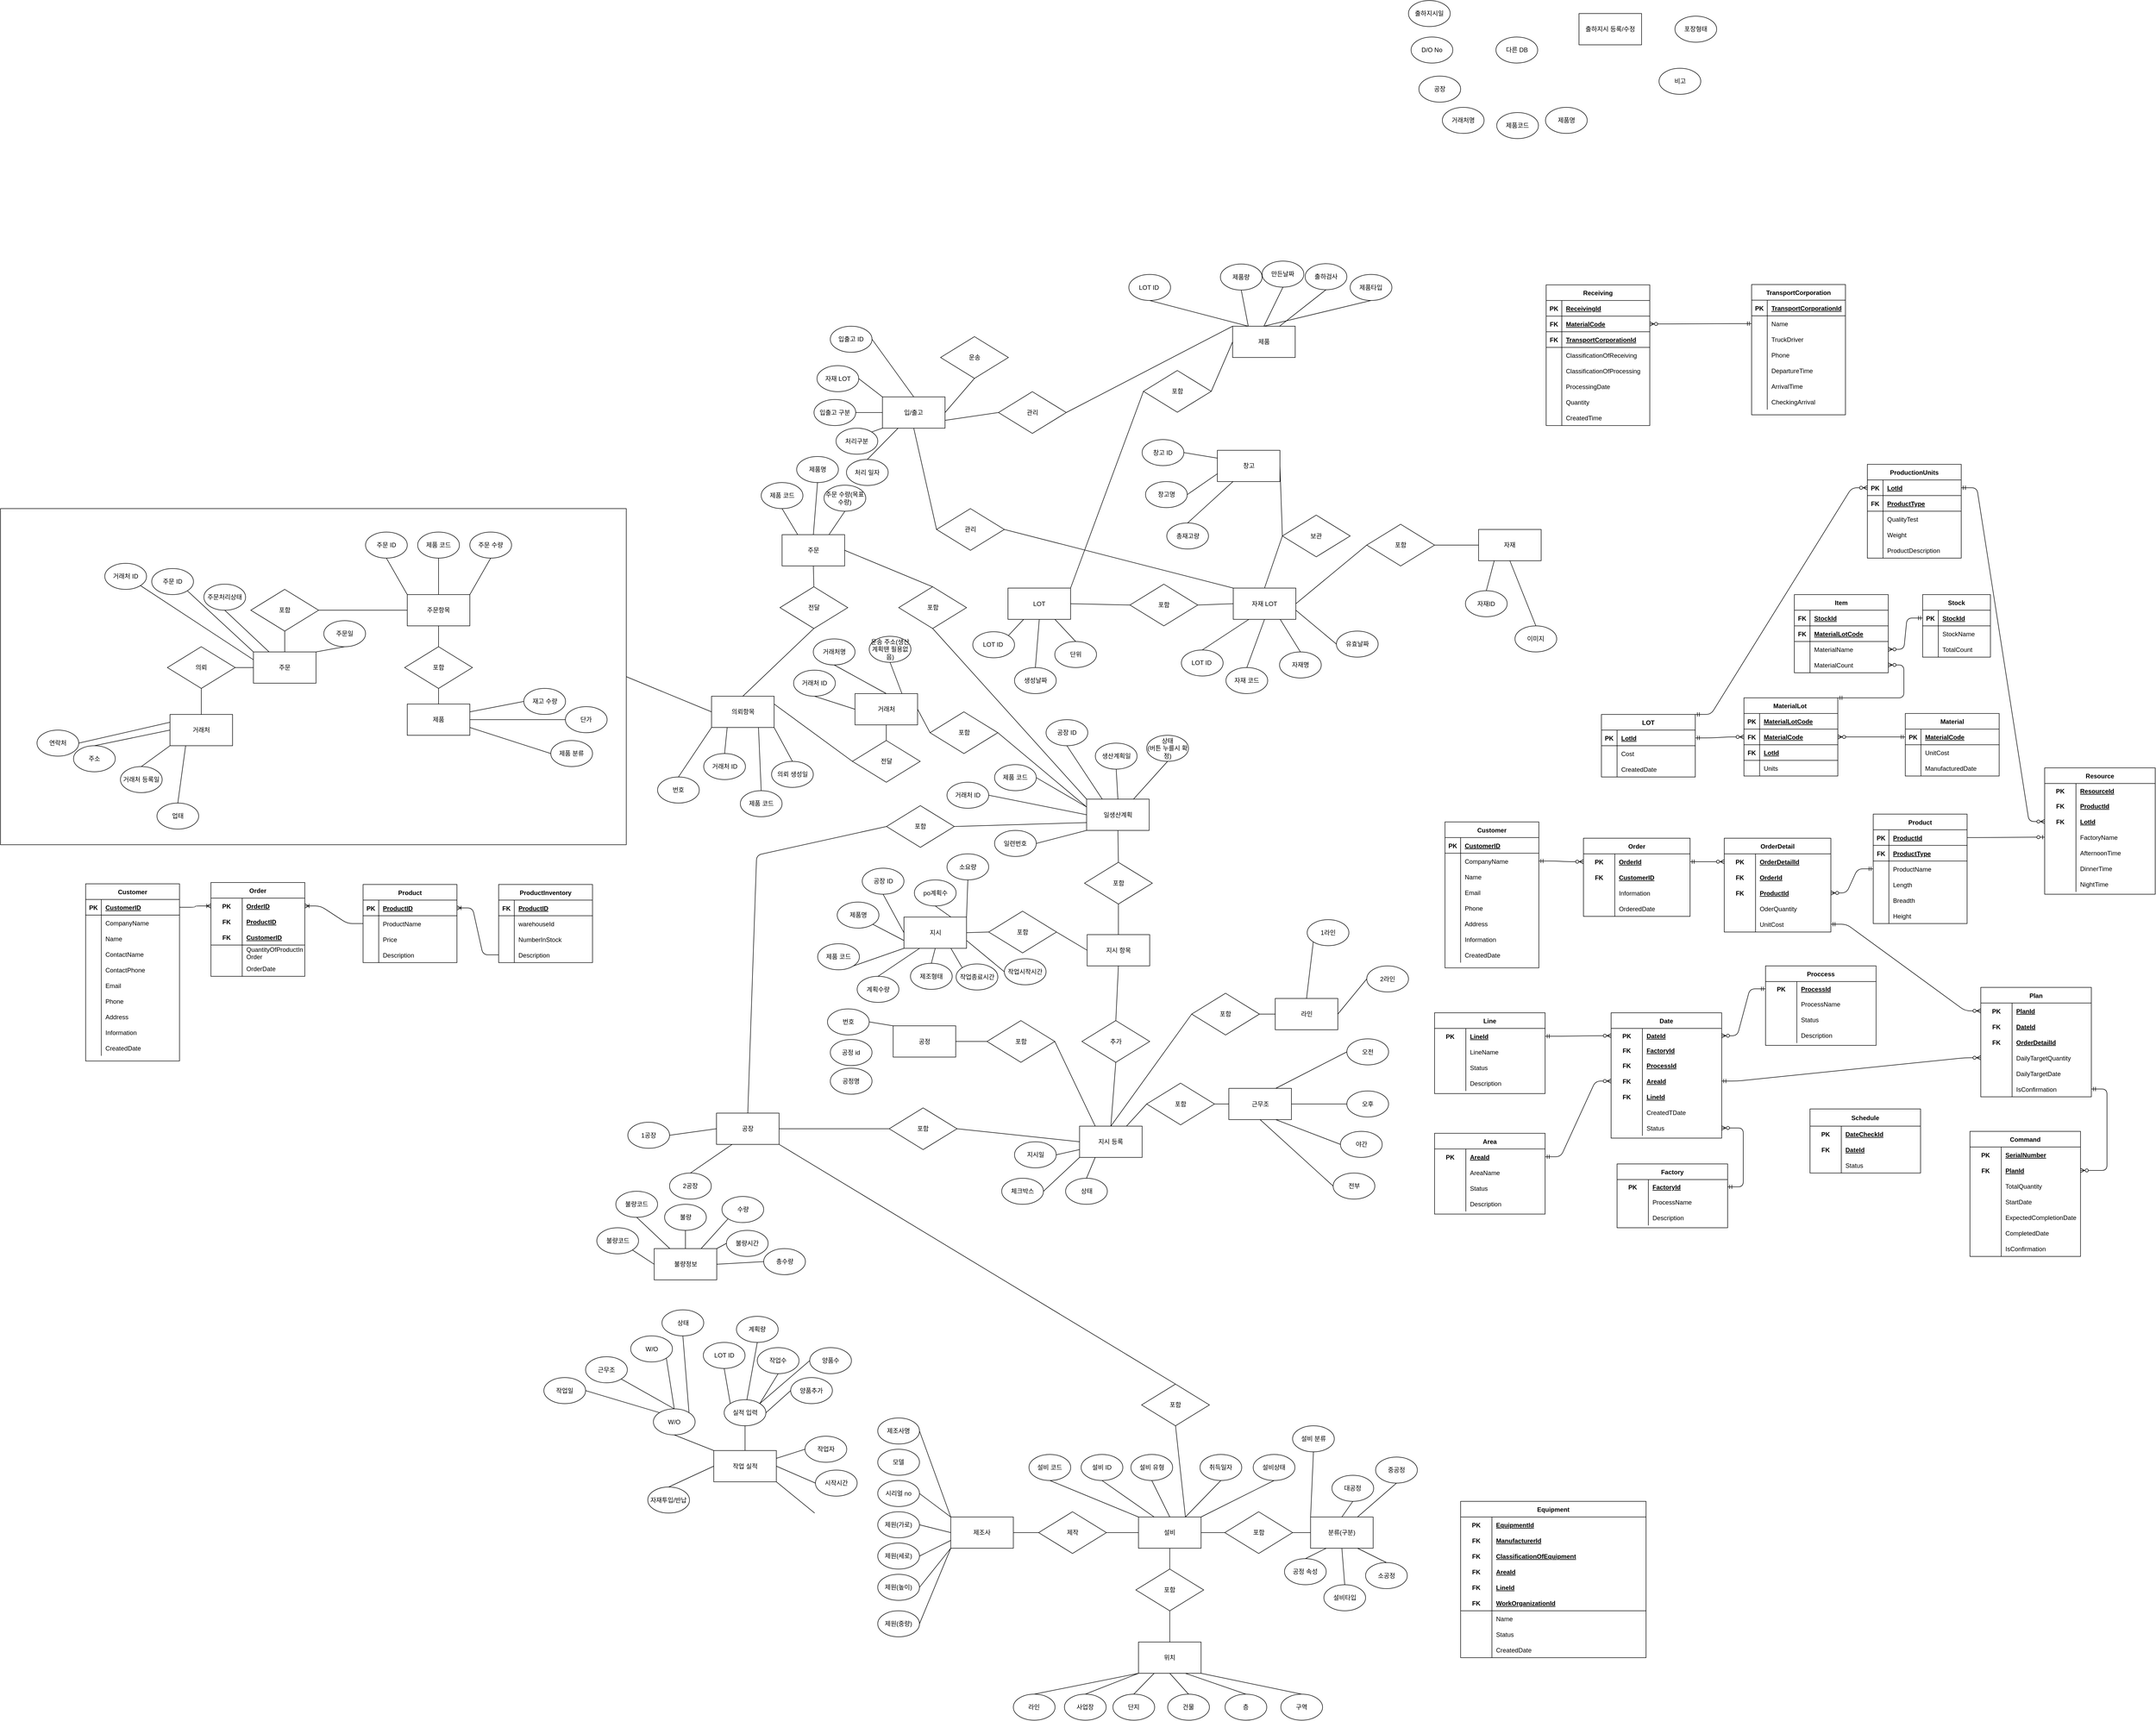 <mxfile version="13.7.5" type="device"><diagram id="r2s5nF5uFObsdbuAGdhE" name="Page-1"><mxGraphModel dx="1492" dy="692" grid="1" gridSize="10" guides="1" tooltips="1" connect="1" arrows="1" fold="1" page="1" pageScale="1" pageWidth="2339" pageHeight="3300" math="0" shadow="0"><root><mxCell id="0"/><mxCell id="1" parent="0"/><mxCell id="kY-CoHeG7S367R-L9uxo-1" value="TransportCorporation" style="shape=table;startSize=30;container=1;collapsible=1;childLayout=tableLayout;fixedRows=1;rowLines=0;fontStyle=1;align=center;resizeLast=1;" vertex="1" parent="1"><mxGeometry x="3738" y="765" width="180" height="250" as="geometry"/></mxCell><mxCell id="kY-CoHeG7S367R-L9uxo-2" value="" style="shape=partialRectangle;collapsible=0;dropTarget=0;pointerEvents=0;fillColor=none;top=0;left=0;bottom=1;right=0;points=[[0,0.5],[1,0.5]];portConstraint=eastwest;" vertex="1" parent="kY-CoHeG7S367R-L9uxo-1"><mxGeometry y="30" width="180" height="30" as="geometry"/></mxCell><mxCell id="kY-CoHeG7S367R-L9uxo-3" value="PK" style="shape=partialRectangle;connectable=0;fillColor=none;top=0;left=0;bottom=0;right=0;fontStyle=1;overflow=hidden;" vertex="1" parent="kY-CoHeG7S367R-L9uxo-2"><mxGeometry width="30" height="30" as="geometry"/></mxCell><mxCell id="kY-CoHeG7S367R-L9uxo-4" value="TransportCorporationId" style="shape=partialRectangle;connectable=0;fillColor=none;top=0;left=0;bottom=0;right=0;align=left;spacingLeft=6;fontStyle=5;overflow=hidden;" vertex="1" parent="kY-CoHeG7S367R-L9uxo-2"><mxGeometry x="30" width="150" height="30" as="geometry"/></mxCell><mxCell id="kY-CoHeG7S367R-L9uxo-5" value="" style="shape=partialRectangle;collapsible=0;dropTarget=0;pointerEvents=0;fillColor=none;top=0;left=0;bottom=0;right=0;points=[[0,0.5],[1,0.5]];portConstraint=eastwest;" vertex="1" parent="kY-CoHeG7S367R-L9uxo-1"><mxGeometry y="60" width="180" height="30" as="geometry"/></mxCell><mxCell id="kY-CoHeG7S367R-L9uxo-6" value="" style="shape=partialRectangle;connectable=0;fillColor=none;top=0;left=0;bottom=0;right=0;editable=1;overflow=hidden;" vertex="1" parent="kY-CoHeG7S367R-L9uxo-5"><mxGeometry width="30" height="30" as="geometry"/></mxCell><mxCell id="kY-CoHeG7S367R-L9uxo-7" value="Name" style="shape=partialRectangle;connectable=0;fillColor=none;top=0;left=0;bottom=0;right=0;align=left;spacingLeft=6;overflow=hidden;" vertex="1" parent="kY-CoHeG7S367R-L9uxo-5"><mxGeometry x="30" width="150" height="30" as="geometry"/></mxCell><mxCell id="kY-CoHeG7S367R-L9uxo-8" value="" style="shape=partialRectangle;collapsible=0;dropTarget=0;pointerEvents=0;fillColor=none;top=0;left=0;bottom=0;right=0;points=[[0,0.5],[1,0.5]];portConstraint=eastwest;" vertex="1" parent="kY-CoHeG7S367R-L9uxo-1"><mxGeometry y="90" width="180" height="30" as="geometry"/></mxCell><mxCell id="kY-CoHeG7S367R-L9uxo-9" value="" style="shape=partialRectangle;connectable=0;fillColor=none;top=0;left=0;bottom=0;right=0;editable=1;overflow=hidden;" vertex="1" parent="kY-CoHeG7S367R-L9uxo-8"><mxGeometry width="30" height="30" as="geometry"/></mxCell><mxCell id="kY-CoHeG7S367R-L9uxo-10" value="TruckDriver" style="shape=partialRectangle;connectable=0;fillColor=none;top=0;left=0;bottom=0;right=0;align=left;spacingLeft=6;overflow=hidden;" vertex="1" parent="kY-CoHeG7S367R-L9uxo-8"><mxGeometry x="30" width="150" height="30" as="geometry"/></mxCell><mxCell id="kY-CoHeG7S367R-L9uxo-11" value="" style="shape=partialRectangle;collapsible=0;dropTarget=0;pointerEvents=0;fillColor=none;top=0;left=0;bottom=0;right=0;points=[[0,0.5],[1,0.5]];portConstraint=eastwest;" vertex="1" parent="kY-CoHeG7S367R-L9uxo-1"><mxGeometry y="120" width="180" height="30" as="geometry"/></mxCell><mxCell id="kY-CoHeG7S367R-L9uxo-12" value="" style="shape=partialRectangle;connectable=0;fillColor=none;top=0;left=0;bottom=0;right=0;editable=1;overflow=hidden;" vertex="1" parent="kY-CoHeG7S367R-L9uxo-11"><mxGeometry width="30" height="30" as="geometry"/></mxCell><mxCell id="kY-CoHeG7S367R-L9uxo-13" value="Phone" style="shape=partialRectangle;connectable=0;fillColor=none;top=0;left=0;bottom=0;right=0;align=left;spacingLeft=6;overflow=hidden;" vertex="1" parent="kY-CoHeG7S367R-L9uxo-11"><mxGeometry x="30" width="150" height="30" as="geometry"/></mxCell><mxCell id="kY-CoHeG7S367R-L9uxo-14" value="" style="shape=partialRectangle;collapsible=0;dropTarget=0;pointerEvents=0;fillColor=none;top=0;left=0;bottom=0;right=0;points=[[0,0.5],[1,0.5]];portConstraint=eastwest;" vertex="1" parent="kY-CoHeG7S367R-L9uxo-1"><mxGeometry y="150" width="180" height="30" as="geometry"/></mxCell><mxCell id="kY-CoHeG7S367R-L9uxo-15" value="" style="shape=partialRectangle;connectable=0;fillColor=none;top=0;left=0;bottom=0;right=0;editable=1;overflow=hidden;" vertex="1" parent="kY-CoHeG7S367R-L9uxo-14"><mxGeometry width="30" height="30" as="geometry"/></mxCell><mxCell id="kY-CoHeG7S367R-L9uxo-16" value="DepartureTime" style="shape=partialRectangle;connectable=0;fillColor=none;top=0;left=0;bottom=0;right=0;align=left;spacingLeft=6;overflow=hidden;" vertex="1" parent="kY-CoHeG7S367R-L9uxo-14"><mxGeometry x="30" width="150" height="30" as="geometry"/></mxCell><mxCell id="kY-CoHeG7S367R-L9uxo-17" value="" style="shape=partialRectangle;collapsible=0;dropTarget=0;pointerEvents=0;fillColor=none;top=0;left=0;bottom=0;right=0;points=[[0,0.5],[1,0.5]];portConstraint=eastwest;" vertex="1" parent="kY-CoHeG7S367R-L9uxo-1"><mxGeometry y="180" width="180" height="30" as="geometry"/></mxCell><mxCell id="kY-CoHeG7S367R-L9uxo-18" value="" style="shape=partialRectangle;connectable=0;fillColor=none;top=0;left=0;bottom=0;right=0;editable=1;overflow=hidden;" vertex="1" parent="kY-CoHeG7S367R-L9uxo-17"><mxGeometry width="30" height="30" as="geometry"/></mxCell><mxCell id="kY-CoHeG7S367R-L9uxo-19" value="ArrivalTime" style="shape=partialRectangle;connectable=0;fillColor=none;top=0;left=0;bottom=0;right=0;align=left;spacingLeft=6;overflow=hidden;" vertex="1" parent="kY-CoHeG7S367R-L9uxo-17"><mxGeometry x="30" width="150" height="30" as="geometry"/></mxCell><mxCell id="kY-CoHeG7S367R-L9uxo-20" value="" style="shape=partialRectangle;collapsible=0;dropTarget=0;pointerEvents=0;fillColor=none;top=0;left=0;bottom=0;right=0;points=[[0,0.5],[1,0.5]];portConstraint=eastwest;" vertex="1" parent="kY-CoHeG7S367R-L9uxo-1"><mxGeometry y="210" width="180" height="30" as="geometry"/></mxCell><mxCell id="kY-CoHeG7S367R-L9uxo-21" value="" style="shape=partialRectangle;connectable=0;fillColor=none;top=0;left=0;bottom=0;right=0;editable=1;overflow=hidden;" vertex="1" parent="kY-CoHeG7S367R-L9uxo-20"><mxGeometry width="30" height="30" as="geometry"/></mxCell><mxCell id="kY-CoHeG7S367R-L9uxo-22" value="CheckingArrival" style="shape=partialRectangle;connectable=0;fillColor=none;top=0;left=0;bottom=0;right=0;align=left;spacingLeft=6;overflow=hidden;" vertex="1" parent="kY-CoHeG7S367R-L9uxo-20"><mxGeometry x="30" width="150" height="30" as="geometry"/></mxCell><mxCell id="kY-CoHeG7S367R-L9uxo-23" value="Receiving" style="shape=table;startSize=30;container=1;collapsible=1;childLayout=tableLayout;fixedRows=1;rowLines=0;fontStyle=1;align=center;resizeLast=1;" vertex="1" parent="1"><mxGeometry x="3344" y="765.63" width="198.75" height="270" as="geometry"/></mxCell><mxCell id="kY-CoHeG7S367R-L9uxo-24" value="" style="shape=partialRectangle;collapsible=0;dropTarget=0;pointerEvents=0;fillColor=none;top=0;left=0;bottom=1;right=0;points=[[0,0.5],[1,0.5]];portConstraint=eastwest;" vertex="1" parent="kY-CoHeG7S367R-L9uxo-23"><mxGeometry y="30" width="198.75" height="30" as="geometry"/></mxCell><mxCell id="kY-CoHeG7S367R-L9uxo-25" value="PK" style="shape=partialRectangle;connectable=0;fillColor=none;top=0;left=0;bottom=0;right=0;fontStyle=1;overflow=hidden;" vertex="1" parent="kY-CoHeG7S367R-L9uxo-24"><mxGeometry width="30" height="30" as="geometry"/></mxCell><mxCell id="kY-CoHeG7S367R-L9uxo-26" value="ReceivingId" style="shape=partialRectangle;connectable=0;fillColor=none;top=0;left=0;bottom=0;right=0;align=left;spacingLeft=6;fontStyle=5;overflow=hidden;" vertex="1" parent="kY-CoHeG7S367R-L9uxo-24"><mxGeometry x="30" width="168.75" height="30" as="geometry"/></mxCell><mxCell id="kY-CoHeG7S367R-L9uxo-27" value="" style="shape=partialRectangle;collapsible=0;dropTarget=0;pointerEvents=0;fillColor=none;top=0;left=0;bottom=1;right=0;points=[[0,0.5],[1,0.5]];portConstraint=eastwest;" vertex="1" parent="kY-CoHeG7S367R-L9uxo-23"><mxGeometry y="60" width="198.75" height="30" as="geometry"/></mxCell><mxCell id="kY-CoHeG7S367R-L9uxo-28" value="FK" style="shape=partialRectangle;connectable=0;fillColor=none;top=0;left=0;bottom=0;right=0;fontStyle=1;overflow=hidden;" vertex="1" parent="kY-CoHeG7S367R-L9uxo-27"><mxGeometry width="30" height="30" as="geometry"/></mxCell><mxCell id="kY-CoHeG7S367R-L9uxo-29" value="MaterialCode" style="shape=partialRectangle;connectable=0;fillColor=none;top=0;left=0;bottom=0;right=0;align=left;spacingLeft=6;fontStyle=5;overflow=hidden;" vertex="1" parent="kY-CoHeG7S367R-L9uxo-27"><mxGeometry x="30" width="168.75" height="30" as="geometry"/></mxCell><mxCell id="kY-CoHeG7S367R-L9uxo-30" value="" style="shape=partialRectangle;collapsible=0;dropTarget=0;pointerEvents=0;fillColor=none;top=0;left=0;bottom=1;right=0;points=[[0,0.5],[1,0.5]];portConstraint=eastwest;" vertex="1" parent="kY-CoHeG7S367R-L9uxo-23"><mxGeometry y="90" width="198.75" height="30" as="geometry"/></mxCell><mxCell id="kY-CoHeG7S367R-L9uxo-31" value="FK" style="shape=partialRectangle;connectable=0;fillColor=none;top=0;left=0;bottom=0;right=0;fontStyle=1;overflow=hidden;" vertex="1" parent="kY-CoHeG7S367R-L9uxo-30"><mxGeometry width="30" height="30" as="geometry"/></mxCell><mxCell id="kY-CoHeG7S367R-L9uxo-32" value="TransportCorporationId" style="shape=partialRectangle;connectable=0;fillColor=none;top=0;left=0;bottom=0;right=0;align=left;spacingLeft=6;fontStyle=5;overflow=hidden;" vertex="1" parent="kY-CoHeG7S367R-L9uxo-30"><mxGeometry x="30" width="168.75" height="30" as="geometry"/></mxCell><mxCell id="kY-CoHeG7S367R-L9uxo-33" value="" style="shape=partialRectangle;collapsible=0;dropTarget=0;pointerEvents=0;fillColor=none;top=0;left=0;bottom=0;right=0;points=[[0,0.5],[1,0.5]];portConstraint=eastwest;" vertex="1" parent="kY-CoHeG7S367R-L9uxo-23"><mxGeometry y="120" width="198.75" height="30" as="geometry"/></mxCell><mxCell id="kY-CoHeG7S367R-L9uxo-34" value="" style="shape=partialRectangle;connectable=0;fillColor=none;top=0;left=0;bottom=0;right=0;editable=1;overflow=hidden;" vertex="1" parent="kY-CoHeG7S367R-L9uxo-33"><mxGeometry width="30" height="30" as="geometry"/></mxCell><mxCell id="kY-CoHeG7S367R-L9uxo-35" value="ClassificationOfReceiving" style="shape=partialRectangle;connectable=0;fillColor=none;top=0;left=0;bottom=0;right=0;align=left;spacingLeft=6;overflow=hidden;" vertex="1" parent="kY-CoHeG7S367R-L9uxo-33"><mxGeometry x="30" width="168.75" height="30" as="geometry"/></mxCell><mxCell id="kY-CoHeG7S367R-L9uxo-36" value="" style="shape=partialRectangle;collapsible=0;dropTarget=0;pointerEvents=0;fillColor=none;top=0;left=0;bottom=0;right=0;points=[[0,0.5],[1,0.5]];portConstraint=eastwest;" vertex="1" parent="kY-CoHeG7S367R-L9uxo-23"><mxGeometry y="150" width="198.75" height="30" as="geometry"/></mxCell><mxCell id="kY-CoHeG7S367R-L9uxo-37" value="" style="shape=partialRectangle;connectable=0;fillColor=none;top=0;left=0;bottom=0;right=0;editable=1;overflow=hidden;" vertex="1" parent="kY-CoHeG7S367R-L9uxo-36"><mxGeometry width="30" height="30" as="geometry"/></mxCell><mxCell id="kY-CoHeG7S367R-L9uxo-38" value="ClassificationOfProcessing" style="shape=partialRectangle;connectable=0;fillColor=none;top=0;left=0;bottom=0;right=0;align=left;spacingLeft=6;overflow=hidden;" vertex="1" parent="kY-CoHeG7S367R-L9uxo-36"><mxGeometry x="30" width="168.75" height="30" as="geometry"/></mxCell><mxCell id="kY-CoHeG7S367R-L9uxo-39" value="" style="shape=partialRectangle;collapsible=0;dropTarget=0;pointerEvents=0;fillColor=none;top=0;left=0;bottom=0;right=0;points=[[0,0.5],[1,0.5]];portConstraint=eastwest;" vertex="1" parent="kY-CoHeG7S367R-L9uxo-23"><mxGeometry y="180" width="198.75" height="30" as="geometry"/></mxCell><mxCell id="kY-CoHeG7S367R-L9uxo-40" value="" style="shape=partialRectangle;connectable=0;fillColor=none;top=0;left=0;bottom=0;right=0;editable=1;overflow=hidden;" vertex="1" parent="kY-CoHeG7S367R-L9uxo-39"><mxGeometry width="30" height="30" as="geometry"/></mxCell><mxCell id="kY-CoHeG7S367R-L9uxo-41" value="ProcessingDate" style="shape=partialRectangle;connectable=0;fillColor=none;top=0;left=0;bottom=0;right=0;align=left;spacingLeft=6;overflow=hidden;" vertex="1" parent="kY-CoHeG7S367R-L9uxo-39"><mxGeometry x="30" width="168.75" height="30" as="geometry"/></mxCell><mxCell id="kY-CoHeG7S367R-L9uxo-42" value="" style="shape=partialRectangle;collapsible=0;dropTarget=0;pointerEvents=0;fillColor=none;top=0;left=0;bottom=0;right=0;points=[[0,0.5],[1,0.5]];portConstraint=eastwest;" vertex="1" parent="kY-CoHeG7S367R-L9uxo-23"><mxGeometry y="210" width="198.75" height="30" as="geometry"/></mxCell><mxCell id="kY-CoHeG7S367R-L9uxo-43" value="" style="shape=partialRectangle;connectable=0;fillColor=none;top=0;left=0;bottom=0;right=0;editable=1;overflow=hidden;" vertex="1" parent="kY-CoHeG7S367R-L9uxo-42"><mxGeometry width="30" height="30" as="geometry"/></mxCell><mxCell id="kY-CoHeG7S367R-L9uxo-44" value="Quantity" style="shape=partialRectangle;connectable=0;fillColor=none;top=0;left=0;bottom=0;right=0;align=left;spacingLeft=6;overflow=hidden;" vertex="1" parent="kY-CoHeG7S367R-L9uxo-42"><mxGeometry x="30" width="168.75" height="30" as="geometry"/></mxCell><mxCell id="kY-CoHeG7S367R-L9uxo-45" value="" style="shape=partialRectangle;collapsible=0;dropTarget=0;pointerEvents=0;fillColor=none;top=0;left=0;bottom=0;right=0;points=[[0,0.5],[1,0.5]];portConstraint=eastwest;" vertex="1" parent="kY-CoHeG7S367R-L9uxo-23"><mxGeometry y="240" width="198.75" height="30" as="geometry"/></mxCell><mxCell id="kY-CoHeG7S367R-L9uxo-46" value="" style="shape=partialRectangle;connectable=0;fillColor=none;top=0;left=0;bottom=0;right=0;editable=1;overflow=hidden;" vertex="1" parent="kY-CoHeG7S367R-L9uxo-45"><mxGeometry width="30" height="30" as="geometry"/></mxCell><mxCell id="kY-CoHeG7S367R-L9uxo-47" value="CreatedTime" style="shape=partialRectangle;connectable=0;fillColor=none;top=0;left=0;bottom=0;right=0;align=left;spacingLeft=6;overflow=hidden;" vertex="1" parent="kY-CoHeG7S367R-L9uxo-45"><mxGeometry x="30" width="168.75" height="30" as="geometry"/></mxCell><mxCell id="kY-CoHeG7S367R-L9uxo-48" value="" style="rounded=0;whiteSpace=wrap;html=1;" vertex="1" parent="1"><mxGeometry x="380" y="1195" width="1200" height="645" as="geometry"/></mxCell><mxCell id="kY-CoHeG7S367R-L9uxo-49" value="ProductionUnits" style="shape=table;startSize=30;container=1;collapsible=1;childLayout=tableLayout;fixedRows=1;rowLines=0;fontStyle=1;align=center;resizeLast=1;" vertex="1" parent="1"><mxGeometry x="3960" y="1110" width="180" height="180" as="geometry"/></mxCell><mxCell id="kY-CoHeG7S367R-L9uxo-50" value="" style="shape=partialRectangle;collapsible=0;dropTarget=0;pointerEvents=0;fillColor=none;top=0;left=0;bottom=1;right=0;points=[[0,0.5],[1,0.5]];portConstraint=eastwest;" vertex="1" parent="kY-CoHeG7S367R-L9uxo-49"><mxGeometry y="30" width="180" height="30" as="geometry"/></mxCell><mxCell id="kY-CoHeG7S367R-L9uxo-51" value="PK" style="shape=partialRectangle;connectable=0;fillColor=none;top=0;left=0;bottom=0;right=0;fontStyle=1;overflow=hidden;" vertex="1" parent="kY-CoHeG7S367R-L9uxo-50"><mxGeometry width="30" height="30" as="geometry"/></mxCell><mxCell id="kY-CoHeG7S367R-L9uxo-52" value="LotId" style="shape=partialRectangle;connectable=0;fillColor=none;top=0;left=0;bottom=0;right=0;align=left;spacingLeft=6;fontStyle=5;overflow=hidden;" vertex="1" parent="kY-CoHeG7S367R-L9uxo-50"><mxGeometry x="30" width="150" height="30" as="geometry"/></mxCell><mxCell id="kY-CoHeG7S367R-L9uxo-53" value="" style="shape=partialRectangle;collapsible=0;dropTarget=0;pointerEvents=0;fillColor=none;top=0;left=0;bottom=1;right=0;points=[[0,0.5],[1,0.5]];portConstraint=eastwest;" vertex="1" parent="kY-CoHeG7S367R-L9uxo-49"><mxGeometry y="60" width="180" height="30" as="geometry"/></mxCell><mxCell id="kY-CoHeG7S367R-L9uxo-54" value="FK" style="shape=partialRectangle;connectable=0;fillColor=none;top=0;left=0;bottom=0;right=0;fontStyle=1;overflow=hidden;" vertex="1" parent="kY-CoHeG7S367R-L9uxo-53"><mxGeometry width="30" height="30" as="geometry"/></mxCell><mxCell id="kY-CoHeG7S367R-L9uxo-55" value="ProductType" style="shape=partialRectangle;connectable=0;fillColor=none;top=0;left=0;bottom=0;right=0;align=left;spacingLeft=6;fontStyle=5;overflow=hidden;" vertex="1" parent="kY-CoHeG7S367R-L9uxo-53"><mxGeometry x="30" width="150" height="30" as="geometry"/></mxCell><mxCell id="kY-CoHeG7S367R-L9uxo-56" value="" style="shape=partialRectangle;collapsible=0;dropTarget=0;pointerEvents=0;fillColor=none;top=0;left=0;bottom=0;right=0;points=[[0,0.5],[1,0.5]];portConstraint=eastwest;" vertex="1" parent="kY-CoHeG7S367R-L9uxo-49"><mxGeometry y="90" width="180" height="30" as="geometry"/></mxCell><mxCell id="kY-CoHeG7S367R-L9uxo-57" value="" style="shape=partialRectangle;connectable=0;fillColor=none;top=0;left=0;bottom=0;right=0;editable=1;overflow=hidden;" vertex="1" parent="kY-CoHeG7S367R-L9uxo-56"><mxGeometry width="30" height="30" as="geometry"/></mxCell><mxCell id="kY-CoHeG7S367R-L9uxo-58" value="QualityTest" style="shape=partialRectangle;connectable=0;fillColor=none;top=0;left=0;bottom=0;right=0;align=left;spacingLeft=6;overflow=hidden;" vertex="1" parent="kY-CoHeG7S367R-L9uxo-56"><mxGeometry x="30" width="150" height="30" as="geometry"/></mxCell><mxCell id="kY-CoHeG7S367R-L9uxo-59" value="" style="shape=partialRectangle;collapsible=0;dropTarget=0;pointerEvents=0;fillColor=none;top=0;left=0;bottom=0;right=0;points=[[0,0.5],[1,0.5]];portConstraint=eastwest;" vertex="1" parent="kY-CoHeG7S367R-L9uxo-49"><mxGeometry y="120" width="180" height="30" as="geometry"/></mxCell><mxCell id="kY-CoHeG7S367R-L9uxo-60" value="" style="shape=partialRectangle;connectable=0;fillColor=none;top=0;left=0;bottom=0;right=0;editable=1;overflow=hidden;" vertex="1" parent="kY-CoHeG7S367R-L9uxo-59"><mxGeometry width="30" height="30" as="geometry"/></mxCell><mxCell id="kY-CoHeG7S367R-L9uxo-61" value="Weight" style="shape=partialRectangle;connectable=0;fillColor=none;top=0;left=0;bottom=0;right=0;align=left;spacingLeft=6;overflow=hidden;" vertex="1" parent="kY-CoHeG7S367R-L9uxo-59"><mxGeometry x="30" width="150" height="30" as="geometry"/></mxCell><mxCell id="kY-CoHeG7S367R-L9uxo-62" value="" style="shape=partialRectangle;collapsible=0;dropTarget=0;pointerEvents=0;fillColor=none;top=0;left=0;bottom=0;right=0;points=[[0,0.5],[1,0.5]];portConstraint=eastwest;" vertex="1" parent="kY-CoHeG7S367R-L9uxo-49"><mxGeometry y="150" width="180" height="30" as="geometry"/></mxCell><mxCell id="kY-CoHeG7S367R-L9uxo-63" value="" style="shape=partialRectangle;connectable=0;fillColor=none;top=0;left=0;bottom=0;right=0;editable=1;overflow=hidden;" vertex="1" parent="kY-CoHeG7S367R-L9uxo-62"><mxGeometry width="30" height="30" as="geometry"/></mxCell><mxCell id="kY-CoHeG7S367R-L9uxo-64" value="ProductDescription" style="shape=partialRectangle;connectable=0;fillColor=none;top=0;left=0;bottom=0;right=0;align=left;spacingLeft=6;overflow=hidden;" vertex="1" parent="kY-CoHeG7S367R-L9uxo-62"><mxGeometry x="30" width="150" height="30" as="geometry"/></mxCell><mxCell id="kY-CoHeG7S367R-L9uxo-65" value="일생산계획" style="rounded=0;whiteSpace=wrap;html=1;" vertex="1" parent="1"><mxGeometry x="2462.75" y="1752.5" width="120" height="60" as="geometry"/></mxCell><mxCell id="kY-CoHeG7S367R-L9uxo-66" value="주문" style="rounded=0;whiteSpace=wrap;html=1;" vertex="1" parent="1"><mxGeometry x="865" y="1470" width="120" height="60" as="geometry"/></mxCell><mxCell id="kY-CoHeG7S367R-L9uxo-67" value="창고" style="rounded=0;whiteSpace=wrap;html=1;" vertex="1" parent="1"><mxGeometry x="2713.5" y="1083.13" width="120" height="60" as="geometry"/></mxCell><mxCell id="kY-CoHeG7S367R-L9uxo-68" value="거래처" style="rounded=0;whiteSpace=wrap;html=1;" vertex="1" parent="1"><mxGeometry x="705" y="1590" width="120" height="60" as="geometry"/></mxCell><mxCell id="kY-CoHeG7S367R-L9uxo-69" value="의뢰" style="rhombus;whiteSpace=wrap;html=1;" vertex="1" parent="1"><mxGeometry x="700" y="1460" width="130" height="80" as="geometry"/></mxCell><mxCell id="kY-CoHeG7S367R-L9uxo-70" value="" style="endArrow=none;html=1;entryX=0;entryY=0.5;entryDx=0;entryDy=0;exitX=1;exitY=0.5;exitDx=0;exitDy=0;" edge="1" parent="1" source="kY-CoHeG7S367R-L9uxo-69" target="kY-CoHeG7S367R-L9uxo-66"><mxGeometry width="50" height="50" relative="1" as="geometry"><mxPoint x="1285" y="1688" as="sourcePoint"/><mxPoint x="1355" y="1688" as="targetPoint"/></mxGeometry></mxCell><mxCell id="kY-CoHeG7S367R-L9uxo-71" value="주문항목" style="rounded=0;whiteSpace=wrap;html=1;" vertex="1" parent="1"><mxGeometry x="1160" y="1360" width="120" height="60" as="geometry"/></mxCell><mxCell id="kY-CoHeG7S367R-L9uxo-72" value="포함" style="rhombus;whiteSpace=wrap;html=1;" vertex="1" parent="1"><mxGeometry x="860" y="1350" width="130" height="80" as="geometry"/></mxCell><mxCell id="kY-CoHeG7S367R-L9uxo-73" value="" style="endArrow=none;html=1;entryX=0;entryY=0.5;entryDx=0;entryDy=0;exitX=1;exitY=0.5;exitDx=0;exitDy=0;" edge="1" parent="1" source="kY-CoHeG7S367R-L9uxo-72" target="kY-CoHeG7S367R-L9uxo-71"><mxGeometry width="50" height="50" relative="1" as="geometry"><mxPoint x="640" y="1510.0" as="sourcePoint"/><mxPoint x="730" y="1520.0" as="targetPoint"/></mxGeometry></mxCell><mxCell id="kY-CoHeG7S367R-L9uxo-74" value="" style="endArrow=none;html=1;entryX=0.5;entryY=1;entryDx=0;entryDy=0;exitX=0.5;exitY=0;exitDx=0;exitDy=0;" edge="1" parent="1" source="kY-CoHeG7S367R-L9uxo-66" target="kY-CoHeG7S367R-L9uxo-72"><mxGeometry width="50" height="50" relative="1" as="geometry"><mxPoint x="852.5" y="1220.0" as="sourcePoint"/><mxPoint x="942.5" y="1230.0" as="targetPoint"/></mxGeometry></mxCell><mxCell id="kY-CoHeG7S367R-L9uxo-75" value="포함" style="rhombus;whiteSpace=wrap;html=1;" vertex="1" parent="1"><mxGeometry x="1155" y="1460" width="130" height="80" as="geometry"/></mxCell><mxCell id="kY-CoHeG7S367R-L9uxo-76" value="제품" style="rounded=0;whiteSpace=wrap;html=1;" vertex="1" parent="1"><mxGeometry x="1160" y="1570" width="120" height="60" as="geometry"/></mxCell><mxCell id="kY-CoHeG7S367R-L9uxo-77" value="" style="endArrow=none;html=1;entryX=0.5;entryY=1;entryDx=0;entryDy=0;exitX=0.5;exitY=0;exitDx=0;exitDy=0;" edge="1" parent="1" source="kY-CoHeG7S367R-L9uxo-75" target="kY-CoHeG7S367R-L9uxo-71"><mxGeometry width="50" height="50" relative="1" as="geometry"><mxPoint x="1130" y="1580" as="sourcePoint"/><mxPoint x="1180" y="1530" as="targetPoint"/></mxGeometry></mxCell><mxCell id="kY-CoHeG7S367R-L9uxo-78" value="" style="endArrow=none;html=1;entryX=0.5;entryY=0;entryDx=0;entryDy=0;exitX=0.5;exitY=1;exitDx=0;exitDy=0;" edge="1" parent="1" source="kY-CoHeG7S367R-L9uxo-75" target="kY-CoHeG7S367R-L9uxo-76"><mxGeometry width="50" height="50" relative="1" as="geometry"><mxPoint x="1235" y="1550" as="sourcePoint"/><mxPoint x="1290" y="1400" as="targetPoint"/></mxGeometry></mxCell><mxCell id="kY-CoHeG7S367R-L9uxo-79" value="운송" style="rhombus;whiteSpace=wrap;html=1;" vertex="1" parent="1"><mxGeometry x="2182.75" y="865" width="130" height="80" as="geometry"/></mxCell><mxCell id="kY-CoHeG7S367R-L9uxo-80" value="" style="endArrow=none;html=1;entryX=0.5;entryY=1;entryDx=0;entryDy=0;exitX=1;exitY=0.5;exitDx=0;exitDy=0;" edge="1" parent="1" source="kY-CoHeG7S367R-L9uxo-98" target="kY-CoHeG7S367R-L9uxo-79"><mxGeometry width="50" height="50" relative="1" as="geometry"><mxPoint x="2512.75" y="995" as="sourcePoint"/><mxPoint x="2335.25" y="381" as="targetPoint"/></mxGeometry></mxCell><mxCell id="kY-CoHeG7S367R-L9uxo-81" value="관리" style="rhombus;whiteSpace=wrap;html=1;" vertex="1" parent="1"><mxGeometry x="2175" y="1195" width="130" height="80" as="geometry"/></mxCell><mxCell id="kY-CoHeG7S367R-L9uxo-82" value="" style="endArrow=none;html=1;entryX=1;entryY=0.5;entryDx=0;entryDy=0;exitX=0;exitY=0;exitDx=0;exitDy=0;" edge="1" parent="1" source="kY-CoHeG7S367R-L9uxo-108" target="kY-CoHeG7S367R-L9uxo-81"><mxGeometry width="50" height="50" relative="1" as="geometry"><mxPoint x="2255.25" y="1231" as="sourcePoint"/><mxPoint x="2262.75" y="1311" as="targetPoint"/></mxGeometry></mxCell><mxCell id="kY-CoHeG7S367R-L9uxo-83" value="LOT" style="rounded=0;whiteSpace=wrap;html=1;" vertex="1" parent="1"><mxGeometry x="2312" y="1347.5" width="120" height="60" as="geometry"/></mxCell><mxCell id="kY-CoHeG7S367R-L9uxo-84" value="보관" style="rhombus;whiteSpace=wrap;html=1;" vertex="1" parent="1"><mxGeometry x="2838.18" y="1207.5" width="130" height="80" as="geometry"/></mxCell><mxCell id="kY-CoHeG7S367R-L9uxo-85" value="" style="endArrow=none;html=1;entryX=0.5;entryY=1;entryDx=0;entryDy=0;exitX=0.5;exitY=0;exitDx=0;exitDy=0;" edge="1" parent="1" source="kY-CoHeG7S367R-L9uxo-68" target="kY-CoHeG7S367R-L9uxo-69"><mxGeometry width="50" height="50" relative="1" as="geometry"><mxPoint x="840" y="1750" as="sourcePoint"/><mxPoint x="1155" y="1750" as="targetPoint"/></mxGeometry></mxCell><mxCell id="kY-CoHeG7S367R-L9uxo-86" value="연락처" style="ellipse;whiteSpace=wrap;html=1;" vertex="1" parent="1"><mxGeometry x="450" y="1620" width="80" height="50" as="geometry"/></mxCell><mxCell id="kY-CoHeG7S367R-L9uxo-87" value="주소" style="ellipse;whiteSpace=wrap;html=1;" vertex="1" parent="1"><mxGeometry x="520" y="1650" width="80" height="50" as="geometry"/></mxCell><mxCell id="kY-CoHeG7S367R-L9uxo-88" value="주문 ID" style="ellipse;whiteSpace=wrap;html=1;" vertex="1" parent="1"><mxGeometry x="1080" y="1240" width="80" height="50" as="geometry"/></mxCell><mxCell id="kY-CoHeG7S367R-L9uxo-89" value="제품 코드" style="ellipse;whiteSpace=wrap;html=1;" vertex="1" parent="1"><mxGeometry x="1180" y="1240" width="80" height="50" as="geometry"/></mxCell><mxCell id="kY-CoHeG7S367R-L9uxo-90" value="주문 수량" style="ellipse;whiteSpace=wrap;html=1;" vertex="1" parent="1"><mxGeometry x="1280" y="1240" width="80" height="50" as="geometry"/></mxCell><mxCell id="kY-CoHeG7S367R-L9uxo-91" value="주문일" style="ellipse;whiteSpace=wrap;html=1;" vertex="1" parent="1"><mxGeometry x="1000" y="1410" width="80" height="50" as="geometry"/></mxCell><mxCell id="kY-CoHeG7S367R-L9uxo-92" value="주문 ID" style="ellipse;whiteSpace=wrap;html=1;" vertex="1" parent="1"><mxGeometry x="670" y="1310" width="80" height="50" as="geometry"/></mxCell><mxCell id="kY-CoHeG7S367R-L9uxo-93" value="재고 수량" style="ellipse;whiteSpace=wrap;html=1;" vertex="1" parent="1"><mxGeometry x="1383.5" y="1540" width="80" height="50" as="geometry"/></mxCell><mxCell id="kY-CoHeG7S367R-L9uxo-94" value="단가" style="ellipse;whiteSpace=wrap;html=1;" vertex="1" parent="1"><mxGeometry x="1463.25" y="1575" width="80" height="50" as="geometry"/></mxCell><mxCell id="kY-CoHeG7S367R-L9uxo-95" value="제품 분류" style="ellipse;whiteSpace=wrap;html=1;" vertex="1" parent="1"><mxGeometry x="1435.25" y="1640" width="80" height="50" as="geometry"/></mxCell><mxCell id="kY-CoHeG7S367R-L9uxo-96" value="입출고 ID" style="ellipse;whiteSpace=wrap;html=1;" vertex="1" parent="1"><mxGeometry x="1971.25" y="845" width="80" height="50" as="geometry"/></mxCell><mxCell id="kY-CoHeG7S367R-L9uxo-97" value="거래처 등록일" style="ellipse;whiteSpace=wrap;html=1;" vertex="1" parent="1"><mxGeometry x="610" y="1690" width="80" height="50" as="geometry"/></mxCell><mxCell id="kY-CoHeG7S367R-L9uxo-98" value="입/출고" style="rounded=0;whiteSpace=wrap;html=1;" vertex="1" parent="1"><mxGeometry x="2071.25" y="980.63" width="120" height="60" as="geometry"/></mxCell><mxCell id="kY-CoHeG7S367R-L9uxo-99" value="" style="endArrow=none;html=1;entryX=0.5;entryY=1;entryDx=0;entryDy=0;exitX=0;exitY=0.5;exitDx=0;exitDy=0;" edge="1" parent="1" source="kY-CoHeG7S367R-L9uxo-81" target="kY-CoHeG7S367R-L9uxo-98"><mxGeometry width="50" height="50" relative="1" as="geometry"><mxPoint x="2042.75" y="965" as="sourcePoint"/><mxPoint x="1992.75" y="965" as="targetPoint"/></mxGeometry></mxCell><mxCell id="kY-CoHeG7S367R-L9uxo-100" value="" style="endArrow=none;html=1;entryX=1;entryY=0.5;entryDx=0;entryDy=0;exitX=0;exitY=0.5;exitDx=0;exitDy=0;" edge="1" parent="1" source="kY-CoHeG7S367R-L9uxo-84" target="kY-CoHeG7S367R-L9uxo-67"><mxGeometry width="50" height="50" relative="1" as="geometry"><mxPoint x="2851.68" y="1172.5" as="sourcePoint"/><mxPoint x="2961.68" y="1162.5" as="targetPoint"/></mxGeometry></mxCell><mxCell id="kY-CoHeG7S367R-L9uxo-101" value="입출고 구분" style="ellipse;whiteSpace=wrap;html=1;" vertex="1" parent="1"><mxGeometry x="1940" y="985.63" width="80" height="50" as="geometry"/></mxCell><mxCell id="kY-CoHeG7S367R-L9uxo-102" value="처리 일자" style="ellipse;whiteSpace=wrap;html=1;" vertex="1" parent="1"><mxGeometry x="2002.25" y="1100.63" width="80" height="50" as="geometry"/></mxCell><mxCell id="kY-CoHeG7S367R-L9uxo-103" value="처리구분" style="ellipse;whiteSpace=wrap;html=1;" vertex="1" parent="1"><mxGeometry x="1982.25" y="1040.63" width="80" height="50" as="geometry"/></mxCell><mxCell id="kY-CoHeG7S367R-L9uxo-104" value="포함" style="rhombus;whiteSpace=wrap;html=1;" vertex="1" parent="1"><mxGeometry x="2545.91" y="1340" width="130" height="80" as="geometry"/></mxCell><mxCell id="kY-CoHeG7S367R-L9uxo-105" value="LOT ID&amp;nbsp;" style="ellipse;whiteSpace=wrap;html=1;" vertex="1" parent="1"><mxGeometry x="2244.5" y="1431.25" width="80" height="50" as="geometry"/></mxCell><mxCell id="kY-CoHeG7S367R-L9uxo-106" value="" style="endArrow=none;html=1;entryX=1;entryY=0.5;entryDx=0;entryDy=0;exitX=0;exitY=0.5;exitDx=0;exitDy=0;" edge="1" parent="1" source="kY-CoHeG7S367R-L9uxo-104" target="kY-CoHeG7S367R-L9uxo-83"><mxGeometry width="50" height="50" relative="1" as="geometry"><mxPoint x="2441.25" y="1355" as="sourcePoint"/><mxPoint x="2271.25" y="995" as="targetPoint"/></mxGeometry></mxCell><mxCell id="kY-CoHeG7S367R-L9uxo-107" value="" style="endArrow=none;html=1;entryX=0;entryY=0.5;entryDx=0;entryDy=0;exitX=1;exitY=0.5;exitDx=0;exitDy=0;" edge="1" parent="1" source="kY-CoHeG7S367R-L9uxo-104" target="kY-CoHeG7S367R-L9uxo-108"><mxGeometry width="50" height="50" relative="1" as="geometry"><mxPoint x="2568.98" y="1347.5" as="sourcePoint"/><mxPoint x="2738.98" y="1377.5" as="targetPoint"/></mxGeometry></mxCell><mxCell id="kY-CoHeG7S367R-L9uxo-108" value="자재 LOT" style="rounded=0;whiteSpace=wrap;html=1;" vertex="1" parent="1"><mxGeometry x="2743.98" y="1347.5" width="120" height="60" as="geometry"/></mxCell><mxCell id="kY-CoHeG7S367R-L9uxo-109" value="" style="endArrow=none;html=1;entryX=0.25;entryY=1;entryDx=0;entryDy=0;exitX=1;exitY=0;exitDx=0;exitDy=0;" edge="1" parent="1" source="kY-CoHeG7S367R-L9uxo-105" target="kY-CoHeG7S367R-L9uxo-83"><mxGeometry width="50" height="50" relative="1" as="geometry"><mxPoint x="2274.5" y="1487.5" as="sourcePoint"/><mxPoint x="2352" y="1417.5" as="targetPoint"/></mxGeometry></mxCell><mxCell id="kY-CoHeG7S367R-L9uxo-110" value="" style="endArrow=none;html=1;entryX=0.5;entryY=0;entryDx=0;entryDy=0;exitX=1;exitY=0.5;exitDx=0;exitDy=0;" edge="1" parent="1" source="kY-CoHeG7S367R-L9uxo-96" target="kY-CoHeG7S367R-L9uxo-98"><mxGeometry width="50" height="50" relative="1" as="geometry"><mxPoint x="1962.89" y="944.63" as="sourcePoint"/><mxPoint x="2081.25" y="990.63" as="targetPoint"/></mxGeometry></mxCell><mxCell id="kY-CoHeG7S367R-L9uxo-111" value="" style="endArrow=none;html=1;entryX=0;entryY=0.5;entryDx=0;entryDy=0;exitX=1;exitY=0.5;exitDx=0;exitDy=0;" edge="1" parent="1" source="kY-CoHeG7S367R-L9uxo-101" target="kY-CoHeG7S367R-L9uxo-98"><mxGeometry width="50" height="50" relative="1" as="geometry"><mxPoint x="2051.25" y="1005.63" as="sourcePoint"/><mxPoint x="2081.25" y="1005.63" as="targetPoint"/></mxGeometry></mxCell><mxCell id="kY-CoHeG7S367R-L9uxo-112" value="" style="endArrow=none;html=1;entryX=0.25;entryY=1;entryDx=0;entryDy=0;exitX=0.5;exitY=0;exitDx=0;exitDy=0;" edge="1" parent="1" source="kY-CoHeG7S367R-L9uxo-102" target="kY-CoHeG7S367R-L9uxo-98"><mxGeometry width="50" height="50" relative="1" as="geometry"><mxPoint x="2051.25" y="1065.63" as="sourcePoint"/><mxPoint x="2081.25" y="1050.63" as="targetPoint"/></mxGeometry></mxCell><mxCell id="kY-CoHeG7S367R-L9uxo-113" value="" style="endArrow=none;html=1;exitX=1;exitY=0;exitDx=0;exitDy=0;entryX=0;entryY=1;entryDx=0;entryDy=0;" edge="1" parent="1" source="kY-CoHeG7S367R-L9uxo-103" target="kY-CoHeG7S367R-L9uxo-98"><mxGeometry width="50" height="50" relative="1" as="geometry"><mxPoint x="2041.25" y="1145.63" as="sourcePoint"/><mxPoint x="2086.25" y="1040.63" as="targetPoint"/></mxGeometry></mxCell><mxCell id="kY-CoHeG7S367R-L9uxo-114" value="총재고량" style="ellipse;whiteSpace=wrap;html=1;" vertex="1" parent="1"><mxGeometry x="2616.5" y="1222.5" width="80" height="50" as="geometry"/></mxCell><mxCell id="kY-CoHeG7S367R-L9uxo-115" value="" style="endArrow=none;html=1;entryX=0.5;entryY=0;entryDx=0;entryDy=0;exitX=0.25;exitY=1;exitDx=0;exitDy=0;" edge="1" parent="1" source="kY-CoHeG7S367R-L9uxo-67" target="kY-CoHeG7S367R-L9uxo-114"><mxGeometry width="50" height="50" relative="1" as="geometry"><mxPoint x="2737.43" y="1293.75" as="sourcePoint"/><mxPoint x="2698.458" y="1326.226" as="targetPoint"/></mxGeometry></mxCell><mxCell id="kY-CoHeG7S367R-L9uxo-116" value="" style="endArrow=none;html=1;exitX=0.5;exitY=1;exitDx=0;exitDy=0;" edge="1" parent="1" source="kY-CoHeG7S367R-L9uxo-91"><mxGeometry width="50" height="50" relative="1" as="geometry"><mxPoint x="1000" y="1400" as="sourcePoint"/><mxPoint x="985" y="1470" as="targetPoint"/></mxGeometry></mxCell><mxCell id="kY-CoHeG7S367R-L9uxo-117" value="" style="endArrow=none;html=1;entryX=0;entryY=0;entryDx=0;entryDy=0;exitX=1;exitY=1;exitDx=0;exitDy=0;" edge="1" parent="1" source="kY-CoHeG7S367R-L9uxo-92" target="kY-CoHeG7S367R-L9uxo-66"><mxGeometry width="50" height="50" relative="1" as="geometry"><mxPoint x="1010" y="1410" as="sourcePoint"/><mxPoint x="1180" y="1410" as="targetPoint"/></mxGeometry></mxCell><mxCell id="kY-CoHeG7S367R-L9uxo-118" value="" style="endArrow=none;html=1;entryX=0;entryY=0.25;entryDx=0;entryDy=0;exitX=1;exitY=0.5;exitDx=0;exitDy=0;" edge="1" parent="1" source="kY-CoHeG7S367R-L9uxo-86" target="kY-CoHeG7S367R-L9uxo-68"><mxGeometry width="50" height="50" relative="1" as="geometry"><mxPoint x="470" y="1625" as="sourcePoint"/><mxPoint x="715" y="1615" as="targetPoint"/></mxGeometry></mxCell><mxCell id="kY-CoHeG7S367R-L9uxo-119" value="" style="endArrow=none;html=1;exitX=0.5;exitY=0;exitDx=0;exitDy=0;entryX=0;entryY=0.5;entryDx=0;entryDy=0;" edge="1" parent="1" source="kY-CoHeG7S367R-L9uxo-87" target="kY-CoHeG7S367R-L9uxo-68"><mxGeometry width="50" height="50" relative="1" as="geometry"><mxPoint x="540" y="1655" as="sourcePoint"/><mxPoint x="670" y="1650" as="targetPoint"/></mxGeometry></mxCell><mxCell id="kY-CoHeG7S367R-L9uxo-120" value="" style="endArrow=none;html=1;exitX=0.5;exitY=0;exitDx=0;exitDy=0;entryX=0;entryY=1;entryDx=0;entryDy=0;" edge="1" parent="1" source="kY-CoHeG7S367R-L9uxo-97" target="kY-CoHeG7S367R-L9uxo-68"><mxGeometry width="50" height="50" relative="1" as="geometry"><mxPoint x="580" y="1670" as="sourcePoint"/><mxPoint x="725" y="1640" as="targetPoint"/></mxGeometry></mxCell><mxCell id="kY-CoHeG7S367R-L9uxo-121" value="거래처 ID" style="ellipse;whiteSpace=wrap;html=1;" vertex="1" parent="1"><mxGeometry x="580" y="1300" width="80" height="50" as="geometry"/></mxCell><mxCell id="kY-CoHeG7S367R-L9uxo-122" value="" style="endArrow=none;html=1;entryX=0;entryY=0.25;entryDx=0;entryDy=0;exitX=1;exitY=1;exitDx=0;exitDy=0;" edge="1" parent="1" source="kY-CoHeG7S367R-L9uxo-121" target="kY-CoHeG7S367R-L9uxo-66"><mxGeometry width="50" height="50" relative="1" as="geometry"><mxPoint x="823.284" y="1392.678" as="sourcePoint"/><mxPoint x="875" y="1480" as="targetPoint"/></mxGeometry></mxCell><mxCell id="kY-CoHeG7S367R-L9uxo-123" value="주문처리상태" style="ellipse;whiteSpace=wrap;html=1;" vertex="1" parent="1"><mxGeometry x="770" y="1340" width="80" height="50" as="geometry"/></mxCell><mxCell id="kY-CoHeG7S367R-L9uxo-124" value="" style="endArrow=none;html=1;entryX=0.25;entryY=0;entryDx=0;entryDy=0;exitX=0.5;exitY=1;exitDx=0;exitDy=0;" edge="1" parent="1" source="kY-CoHeG7S367R-L9uxo-123" target="kY-CoHeG7S367R-L9uxo-66"><mxGeometry width="50" height="50" relative="1" as="geometry"><mxPoint x="703.284" y="1332.678" as="sourcePoint"/><mxPoint x="875" y="1480" as="targetPoint"/></mxGeometry></mxCell><mxCell id="kY-CoHeG7S367R-L9uxo-125" value="" style="endArrow=none;html=1;entryX=0.5;entryY=1;entryDx=0;entryDy=0;exitX=0;exitY=0;exitDx=0;exitDy=0;" edge="1" parent="1" source="kY-CoHeG7S367R-L9uxo-71" target="kY-CoHeG7S367R-L9uxo-88"><mxGeometry width="50" height="50" relative="1" as="geometry"><mxPoint x="628.451" y="1342.573" as="sourcePoint"/><mxPoint x="875" y="1495" as="targetPoint"/></mxGeometry></mxCell><mxCell id="kY-CoHeG7S367R-L9uxo-126" value="" style="endArrow=none;html=1;entryX=0.5;entryY=1;entryDx=0;entryDy=0;exitX=0.5;exitY=0;exitDx=0;exitDy=0;" edge="1" parent="1" source="kY-CoHeG7S367R-L9uxo-71" target="kY-CoHeG7S367R-L9uxo-89"><mxGeometry width="50" height="50" relative="1" as="geometry"><mxPoint x="1170" y="1370" as="sourcePoint"/><mxPoint x="1130" y="1300" as="targetPoint"/></mxGeometry></mxCell><mxCell id="kY-CoHeG7S367R-L9uxo-127" value="" style="endArrow=none;html=1;exitX=1;exitY=0;exitDx=0;exitDy=0;entryX=0.5;entryY=1;entryDx=0;entryDy=0;" edge="1" parent="1" source="kY-CoHeG7S367R-L9uxo-71" target="kY-CoHeG7S367R-L9uxo-90"><mxGeometry width="50" height="50" relative="1" as="geometry"><mxPoint x="1230" y="1370" as="sourcePoint"/><mxPoint x="1320" y="1300" as="targetPoint"/></mxGeometry></mxCell><mxCell id="kY-CoHeG7S367R-L9uxo-128" value="" style="endArrow=none;html=1;exitX=1;exitY=0.25;exitDx=0;exitDy=0;entryX=0;entryY=0.5;entryDx=0;entryDy=0;" edge="1" parent="1" source="kY-CoHeG7S367R-L9uxo-76" target="kY-CoHeG7S367R-L9uxo-93"><mxGeometry width="50" height="50" relative="1" as="geometry"><mxPoint x="1290" y="1580" as="sourcePoint"/><mxPoint x="1417" y="1520" as="targetPoint"/></mxGeometry></mxCell><mxCell id="kY-CoHeG7S367R-L9uxo-129" value="" style="endArrow=none;html=1;exitX=1;exitY=0.5;exitDx=0;exitDy=0;entryX=0;entryY=0.5;entryDx=0;entryDy=0;" edge="1" parent="1" source="kY-CoHeG7S367R-L9uxo-76" target="kY-CoHeG7S367R-L9uxo-94"><mxGeometry width="50" height="50" relative="1" as="geometry"><mxPoint x="1290" y="1595" as="sourcePoint"/><mxPoint x="1360" y="1575" as="targetPoint"/></mxGeometry></mxCell><mxCell id="kY-CoHeG7S367R-L9uxo-130" value="" style="endArrow=none;html=1;exitX=1;exitY=0.75;exitDx=0;exitDy=0;entryX=0;entryY=0.5;entryDx=0;entryDy=0;" edge="1" parent="1" source="kY-CoHeG7S367R-L9uxo-76" target="kY-CoHeG7S367R-L9uxo-95"><mxGeometry width="50" height="50" relative="1" as="geometry"><mxPoint x="1290" y="1610" as="sourcePoint"/><mxPoint x="1433" y="1610" as="targetPoint"/></mxGeometry></mxCell><mxCell id="kY-CoHeG7S367R-L9uxo-131" value="이미지" style="ellipse;whiteSpace=wrap;html=1;" vertex="1" parent="1"><mxGeometry x="3284.25" y="1420" width="80" height="50" as="geometry"/></mxCell><mxCell id="kY-CoHeG7S367R-L9uxo-132" value="" style="endArrow=none;html=1;entryX=0.5;entryY=1;entryDx=0;entryDy=0;exitX=0.5;exitY=0;exitDx=0;exitDy=0;" edge="1" parent="1" source="kY-CoHeG7S367R-L9uxo-131" target="kY-CoHeG7S367R-L9uxo-681"><mxGeometry width="50" height="50" relative="1" as="geometry"><mxPoint x="3386.25" y="1597.5" as="sourcePoint"/><mxPoint x="3346.25" y="1507.5" as="targetPoint"/></mxGeometry></mxCell><mxCell id="kY-CoHeG7S367R-L9uxo-133" value="자재 LOT" style="ellipse;whiteSpace=wrap;html=1;" vertex="1" parent="1"><mxGeometry x="1945.75" y="920.63" width="80" height="50" as="geometry"/></mxCell><mxCell id="kY-CoHeG7S367R-L9uxo-134" value="" style="endArrow=none;html=1;exitX=1;exitY=0.5;exitDx=0;exitDy=0;entryX=0;entryY=0;entryDx=0;entryDy=0;" edge="1" parent="1" source="kY-CoHeG7S367R-L9uxo-133" target="kY-CoHeG7S367R-L9uxo-98"><mxGeometry width="50" height="50" relative="1" as="geometry"><mxPoint x="2021.25" y="1040.63" as="sourcePoint"/><mxPoint x="2091.25" y="1060.63" as="targetPoint"/></mxGeometry></mxCell><mxCell id="kY-CoHeG7S367R-L9uxo-135" value="일련번호" style="ellipse;whiteSpace=wrap;html=1;" vertex="1" parent="1"><mxGeometry x="2286.25" y="1812.5" width="80" height="50" as="geometry"/></mxCell><mxCell id="kY-CoHeG7S367R-L9uxo-136" value="업태" style="ellipse;whiteSpace=wrap;html=1;" vertex="1" parent="1"><mxGeometry x="680" y="1760" width="80" height="50" as="geometry"/></mxCell><mxCell id="kY-CoHeG7S367R-L9uxo-137" value="MaterialLot " style="shape=table;startSize=30;container=1;collapsible=1;childLayout=tableLayout;fixedRows=1;rowLines=0;fontStyle=1;align=center;resizeLast=1;" vertex="1" parent="1"><mxGeometry x="3723.32" y="1558.13" width="180" height="150" as="geometry"/></mxCell><mxCell id="kY-CoHeG7S367R-L9uxo-138" value="" style="shape=partialRectangle;collapsible=0;dropTarget=0;pointerEvents=0;fillColor=none;top=0;left=0;bottom=1;right=0;points=[[0,0.5],[1,0.5]];portConstraint=eastwest;" vertex="1" parent="kY-CoHeG7S367R-L9uxo-137"><mxGeometry y="30" width="180" height="30" as="geometry"/></mxCell><mxCell id="kY-CoHeG7S367R-L9uxo-139" value="PK" style="shape=partialRectangle;connectable=0;fillColor=none;top=0;left=0;bottom=0;right=0;fontStyle=1;overflow=hidden;" vertex="1" parent="kY-CoHeG7S367R-L9uxo-138"><mxGeometry width="30" height="30" as="geometry"/></mxCell><mxCell id="kY-CoHeG7S367R-L9uxo-140" value="MaterialLotCode" style="shape=partialRectangle;connectable=0;fillColor=none;top=0;left=0;bottom=0;right=0;align=left;spacingLeft=6;fontStyle=5;overflow=hidden;" vertex="1" parent="kY-CoHeG7S367R-L9uxo-138"><mxGeometry x="30" width="150" height="30" as="geometry"/></mxCell><mxCell id="kY-CoHeG7S367R-L9uxo-141" value="" style="shape=partialRectangle;collapsible=0;dropTarget=0;pointerEvents=0;fillColor=none;top=0;left=0;bottom=1;right=0;points=[[0,0.5],[1,0.5]];portConstraint=eastwest;" vertex="1" parent="kY-CoHeG7S367R-L9uxo-137"><mxGeometry y="60" width="180" height="30" as="geometry"/></mxCell><mxCell id="kY-CoHeG7S367R-L9uxo-142" value="FK" style="shape=partialRectangle;connectable=0;fillColor=none;top=0;left=0;bottom=0;right=0;fontStyle=1;overflow=hidden;" vertex="1" parent="kY-CoHeG7S367R-L9uxo-141"><mxGeometry width="30" height="30" as="geometry"/></mxCell><mxCell id="kY-CoHeG7S367R-L9uxo-143" value="MaterialCode" style="shape=partialRectangle;connectable=0;fillColor=none;top=0;left=0;bottom=0;right=0;align=left;spacingLeft=6;fontStyle=5;overflow=hidden;" vertex="1" parent="kY-CoHeG7S367R-L9uxo-141"><mxGeometry x="30" width="150" height="30" as="geometry"/></mxCell><mxCell id="kY-CoHeG7S367R-L9uxo-144" value="" style="shape=partialRectangle;collapsible=0;dropTarget=0;pointerEvents=0;fillColor=none;top=0;left=0;bottom=1;right=0;points=[[0,0.5],[1,0.5]];portConstraint=eastwest;" vertex="1" parent="kY-CoHeG7S367R-L9uxo-137"><mxGeometry y="90" width="180" height="30" as="geometry"/></mxCell><mxCell id="kY-CoHeG7S367R-L9uxo-145" value="FK" style="shape=partialRectangle;connectable=0;fillColor=none;top=0;left=0;bottom=0;right=0;fontStyle=1;overflow=hidden;" vertex="1" parent="kY-CoHeG7S367R-L9uxo-144"><mxGeometry width="30" height="30" as="geometry"/></mxCell><mxCell id="kY-CoHeG7S367R-L9uxo-146" value="LotId" style="shape=partialRectangle;connectable=0;fillColor=none;top=0;left=0;bottom=0;right=0;align=left;spacingLeft=6;fontStyle=5;overflow=hidden;" vertex="1" parent="kY-CoHeG7S367R-L9uxo-144"><mxGeometry x="30" width="150" height="30" as="geometry"/></mxCell><mxCell id="kY-CoHeG7S367R-L9uxo-147" value="" style="shape=partialRectangle;collapsible=0;dropTarget=0;pointerEvents=0;fillColor=none;top=0;left=0;bottom=0;right=0;points=[[0,0.5],[1,0.5]];portConstraint=eastwest;" vertex="1" parent="kY-CoHeG7S367R-L9uxo-137"><mxGeometry y="120" width="180" height="30" as="geometry"/></mxCell><mxCell id="kY-CoHeG7S367R-L9uxo-148" value="" style="shape=partialRectangle;connectable=0;fillColor=none;top=0;left=0;bottom=0;right=0;editable=1;overflow=hidden;" vertex="1" parent="kY-CoHeG7S367R-L9uxo-147"><mxGeometry width="30" height="30" as="geometry"/></mxCell><mxCell id="kY-CoHeG7S367R-L9uxo-149" value="Units" style="shape=partialRectangle;connectable=0;fillColor=none;top=0;left=0;bottom=0;right=0;align=left;spacingLeft=6;overflow=hidden;" vertex="1" parent="kY-CoHeG7S367R-L9uxo-147"><mxGeometry x="30" width="150" height="30" as="geometry"/></mxCell><mxCell id="kY-CoHeG7S367R-L9uxo-150" value="Material" style="shape=table;startSize=30;container=1;collapsible=1;childLayout=tableLayout;fixedRows=1;rowLines=0;fontStyle=1;align=center;resizeLast=1;" vertex="1" parent="1"><mxGeometry x="4032.75" y="1588.13" width="180" height="120" as="geometry"/></mxCell><mxCell id="kY-CoHeG7S367R-L9uxo-151" value="" style="shape=partialRectangle;collapsible=0;dropTarget=0;pointerEvents=0;fillColor=none;top=0;left=0;bottom=1;right=0;points=[[0,0.5],[1,0.5]];portConstraint=eastwest;" vertex="1" parent="kY-CoHeG7S367R-L9uxo-150"><mxGeometry y="30" width="180" height="30" as="geometry"/></mxCell><mxCell id="kY-CoHeG7S367R-L9uxo-152" value="PK" style="shape=partialRectangle;connectable=0;fillColor=none;top=0;left=0;bottom=0;right=0;fontStyle=1;overflow=hidden;" vertex="1" parent="kY-CoHeG7S367R-L9uxo-151"><mxGeometry width="30" height="30" as="geometry"/></mxCell><mxCell id="kY-CoHeG7S367R-L9uxo-153" value="MaterialCode" style="shape=partialRectangle;connectable=0;fillColor=none;top=0;left=0;bottom=0;right=0;align=left;spacingLeft=6;fontStyle=5;overflow=hidden;" vertex="1" parent="kY-CoHeG7S367R-L9uxo-151"><mxGeometry x="30" width="150" height="30" as="geometry"/></mxCell><mxCell id="kY-CoHeG7S367R-L9uxo-154" value="" style="shape=partialRectangle;collapsible=0;dropTarget=0;pointerEvents=0;fillColor=none;top=0;left=0;bottom=0;right=0;points=[[0,0.5],[1,0.5]];portConstraint=eastwest;" vertex="1" parent="kY-CoHeG7S367R-L9uxo-150"><mxGeometry y="60" width="180" height="30" as="geometry"/></mxCell><mxCell id="kY-CoHeG7S367R-L9uxo-155" value="" style="shape=partialRectangle;connectable=0;fillColor=none;top=0;left=0;bottom=0;right=0;editable=1;overflow=hidden;" vertex="1" parent="kY-CoHeG7S367R-L9uxo-154"><mxGeometry width="30" height="30" as="geometry"/></mxCell><mxCell id="kY-CoHeG7S367R-L9uxo-156" value="UnitCost" style="shape=partialRectangle;connectable=0;fillColor=none;top=0;left=0;bottom=0;right=0;align=left;spacingLeft=6;overflow=hidden;" vertex="1" parent="kY-CoHeG7S367R-L9uxo-154"><mxGeometry x="30" width="150" height="30" as="geometry"/></mxCell><mxCell id="kY-CoHeG7S367R-L9uxo-157" value="" style="shape=partialRectangle;collapsible=0;dropTarget=0;pointerEvents=0;fillColor=none;top=0;left=0;bottom=0;right=0;points=[[0,0.5],[1,0.5]];portConstraint=eastwest;" vertex="1" parent="kY-CoHeG7S367R-L9uxo-150"><mxGeometry y="90" width="180" height="30" as="geometry"/></mxCell><mxCell id="kY-CoHeG7S367R-L9uxo-158" value="" style="shape=partialRectangle;connectable=0;fillColor=none;top=0;left=0;bottom=0;right=0;editable=1;overflow=hidden;" vertex="1" parent="kY-CoHeG7S367R-L9uxo-157"><mxGeometry width="30" height="30" as="geometry"/></mxCell><mxCell id="kY-CoHeG7S367R-L9uxo-159" value="ManufacturedDate" style="shape=partialRectangle;connectable=0;fillColor=none;top=0;left=0;bottom=0;right=0;align=left;spacingLeft=6;overflow=hidden;" vertex="1" parent="kY-CoHeG7S367R-L9uxo-157"><mxGeometry x="30" width="150" height="30" as="geometry"/></mxCell><mxCell id="kY-CoHeG7S367R-L9uxo-160" value="LOT" style="shape=table;startSize=30;container=1;collapsible=1;childLayout=tableLayout;fixedRows=1;rowLines=0;fontStyle=1;align=center;resizeLast=1;" vertex="1" parent="1"><mxGeometry x="3450" y="1590" width="180" height="120" as="geometry"/></mxCell><mxCell id="kY-CoHeG7S367R-L9uxo-161" value="" style="shape=partialRectangle;collapsible=0;dropTarget=0;pointerEvents=0;fillColor=none;top=0;left=0;bottom=1;right=0;points=[[0,0.5],[1,0.5]];portConstraint=eastwest;" vertex="1" parent="kY-CoHeG7S367R-L9uxo-160"><mxGeometry y="30" width="180" height="30" as="geometry"/></mxCell><mxCell id="kY-CoHeG7S367R-L9uxo-162" value="PK" style="shape=partialRectangle;connectable=0;fillColor=none;top=0;left=0;bottom=0;right=0;fontStyle=1;overflow=hidden;" vertex="1" parent="kY-CoHeG7S367R-L9uxo-161"><mxGeometry width="30" height="30" as="geometry"/></mxCell><mxCell id="kY-CoHeG7S367R-L9uxo-163" value="LotId" style="shape=partialRectangle;connectable=0;fillColor=none;top=0;left=0;bottom=0;right=0;align=left;spacingLeft=6;fontStyle=5;overflow=hidden;" vertex="1" parent="kY-CoHeG7S367R-L9uxo-161"><mxGeometry x="30" width="150" height="30" as="geometry"/></mxCell><mxCell id="kY-CoHeG7S367R-L9uxo-164" value="" style="shape=partialRectangle;collapsible=0;dropTarget=0;pointerEvents=0;fillColor=none;top=0;left=0;bottom=0;right=0;points=[[0,0.5],[1,0.5]];portConstraint=eastwest;" vertex="1" parent="kY-CoHeG7S367R-L9uxo-160"><mxGeometry y="60" width="180" height="30" as="geometry"/></mxCell><mxCell id="kY-CoHeG7S367R-L9uxo-165" value="" style="shape=partialRectangle;connectable=0;fillColor=none;top=0;left=0;bottom=0;right=0;editable=1;overflow=hidden;" vertex="1" parent="kY-CoHeG7S367R-L9uxo-164"><mxGeometry width="30" height="30" as="geometry"/></mxCell><mxCell id="kY-CoHeG7S367R-L9uxo-166" value="Cost" style="shape=partialRectangle;connectable=0;fillColor=none;top=0;left=0;bottom=0;right=0;align=left;spacingLeft=6;overflow=hidden;" vertex="1" parent="kY-CoHeG7S367R-L9uxo-164"><mxGeometry x="30" width="150" height="30" as="geometry"/></mxCell><mxCell id="kY-CoHeG7S367R-L9uxo-167" value="" style="shape=partialRectangle;collapsible=0;dropTarget=0;pointerEvents=0;fillColor=none;top=0;left=0;bottom=0;right=0;points=[[0,0.5],[1,0.5]];portConstraint=eastwest;" vertex="1" parent="kY-CoHeG7S367R-L9uxo-160"><mxGeometry y="90" width="180" height="30" as="geometry"/></mxCell><mxCell id="kY-CoHeG7S367R-L9uxo-168" value="" style="shape=partialRectangle;connectable=0;fillColor=none;top=0;left=0;bottom=0;right=0;editable=1;overflow=hidden;" vertex="1" parent="kY-CoHeG7S367R-L9uxo-167"><mxGeometry width="30" height="30" as="geometry"/></mxCell><mxCell id="kY-CoHeG7S367R-L9uxo-169" value="CreatedDate" style="shape=partialRectangle;connectable=0;fillColor=none;top=0;left=0;bottom=0;right=0;align=left;spacingLeft=6;overflow=hidden;" vertex="1" parent="kY-CoHeG7S367R-L9uxo-167"><mxGeometry x="30" width="150" height="30" as="geometry"/></mxCell><mxCell id="kY-CoHeG7S367R-L9uxo-170" value="Date" style="shape=table;startSize=30;container=1;collapsible=1;childLayout=tableLayout;fixedRows=1;rowLines=0;fontStyle=1;align=center;resizeLast=1;" vertex="1" parent="1"><mxGeometry x="3468.57" y="2162.5" width="212" height="240.5" as="geometry"/></mxCell><mxCell id="kY-CoHeG7S367R-L9uxo-171" value="" style="shape=partialRectangle;collapsible=0;dropTarget=0;pointerEvents=0;fillColor=none;top=0;left=0;bottom=0;right=0;points=[[0,0.5],[1,0.5]];portConstraint=eastwest;" vertex="1" parent="kY-CoHeG7S367R-L9uxo-170"><mxGeometry y="30" width="212" height="28" as="geometry"/></mxCell><mxCell id="kY-CoHeG7S367R-L9uxo-172" value="PK" style="shape=partialRectangle;connectable=0;fillColor=none;top=0;left=0;bottom=0;right=0;fontStyle=1;overflow=hidden;" vertex="1" parent="kY-CoHeG7S367R-L9uxo-171"><mxGeometry width="60" height="28" as="geometry"/></mxCell><mxCell id="kY-CoHeG7S367R-L9uxo-173" value="DateId" style="shape=partialRectangle;connectable=0;fillColor=none;top=0;left=0;bottom=0;right=0;align=left;spacingLeft=6;fontStyle=5;overflow=hidden;" vertex="1" parent="kY-CoHeG7S367R-L9uxo-171"><mxGeometry x="60" width="152" height="28" as="geometry"/></mxCell><mxCell id="kY-CoHeG7S367R-L9uxo-174" value="" style="shape=partialRectangle;collapsible=0;dropTarget=0;pointerEvents=0;fillColor=none;top=0;left=0;bottom=0;right=0;points=[[0,0.5],[1,0.5]];portConstraint=eastwest;" vertex="1" parent="kY-CoHeG7S367R-L9uxo-170"><mxGeometry y="58" width="212" height="28" as="geometry"/></mxCell><mxCell id="kY-CoHeG7S367R-L9uxo-175" value="FK" style="shape=partialRectangle;connectable=0;fillColor=none;top=0;left=0;bottom=0;right=0;fontStyle=1;overflow=hidden;" vertex="1" parent="kY-CoHeG7S367R-L9uxo-174"><mxGeometry width="60" height="28" as="geometry"/></mxCell><mxCell id="kY-CoHeG7S367R-L9uxo-176" value="FactoryId" style="shape=partialRectangle;connectable=0;fillColor=none;top=0;left=0;bottom=0;right=0;align=left;spacingLeft=6;fontStyle=5;overflow=hidden;" vertex="1" parent="kY-CoHeG7S367R-L9uxo-174"><mxGeometry x="60" width="152" height="28" as="geometry"/></mxCell><mxCell id="kY-CoHeG7S367R-L9uxo-177" value="" style="shape=partialRectangle;collapsible=0;dropTarget=0;pointerEvents=0;fillColor=none;top=0;left=0;bottom=0;right=0;points=[[0,0.5],[1,0.5]];portConstraint=eastwest;" vertex="1" parent="kY-CoHeG7S367R-L9uxo-170"><mxGeometry y="86" width="212" height="30" as="geometry"/></mxCell><mxCell id="kY-CoHeG7S367R-L9uxo-178" value="FK" style="shape=partialRectangle;connectable=0;fillColor=none;top=0;left=0;bottom=0;right=0;fontStyle=1;overflow=hidden;" vertex="1" parent="kY-CoHeG7S367R-L9uxo-177"><mxGeometry width="60" height="30" as="geometry"/></mxCell><mxCell id="kY-CoHeG7S367R-L9uxo-179" value="ProcessId" style="shape=partialRectangle;connectable=0;fillColor=none;top=0;left=0;bottom=0;right=0;align=left;spacingLeft=6;fontStyle=5;overflow=hidden;" vertex="1" parent="kY-CoHeG7S367R-L9uxo-177"><mxGeometry x="60" width="152" height="30" as="geometry"/></mxCell><mxCell id="kY-CoHeG7S367R-L9uxo-180" value="" style="shape=partialRectangle;collapsible=0;dropTarget=0;pointerEvents=0;fillColor=none;top=0;left=0;bottom=0;right=0;points=[[0,0.5],[1,0.5]];portConstraint=eastwest;" vertex="1" parent="kY-CoHeG7S367R-L9uxo-170"><mxGeometry y="116" width="212" height="30" as="geometry"/></mxCell><mxCell id="kY-CoHeG7S367R-L9uxo-181" value="FK" style="shape=partialRectangle;connectable=0;fillColor=none;top=0;left=0;bottom=0;right=0;fontStyle=1;overflow=hidden;" vertex="1" parent="kY-CoHeG7S367R-L9uxo-180"><mxGeometry width="60" height="30" as="geometry"/></mxCell><mxCell id="kY-CoHeG7S367R-L9uxo-182" value="AreaId" style="shape=partialRectangle;connectable=0;fillColor=none;top=0;left=0;bottom=0;right=0;align=left;spacingLeft=6;fontStyle=5;overflow=hidden;" vertex="1" parent="kY-CoHeG7S367R-L9uxo-180"><mxGeometry x="60" width="152" height="30" as="geometry"/></mxCell><mxCell id="kY-CoHeG7S367R-L9uxo-183" value="" style="shape=partialRectangle;collapsible=0;dropTarget=0;pointerEvents=0;fillColor=none;top=0;left=0;bottom=0;right=0;points=[[0,0.5],[1,0.5]];portConstraint=eastwest;" vertex="1" parent="kY-CoHeG7S367R-L9uxo-170"><mxGeometry y="146" width="212" height="30" as="geometry"/></mxCell><mxCell id="kY-CoHeG7S367R-L9uxo-184" value="FK" style="shape=partialRectangle;connectable=0;fillColor=none;top=0;left=0;bottom=0;right=0;fontStyle=1;overflow=hidden;" vertex="1" parent="kY-CoHeG7S367R-L9uxo-183"><mxGeometry width="60" height="30" as="geometry"/></mxCell><mxCell id="kY-CoHeG7S367R-L9uxo-185" value="LineId" style="shape=partialRectangle;connectable=0;fillColor=none;top=0;left=0;bottom=0;right=0;align=left;spacingLeft=6;fontStyle=5;overflow=hidden;" vertex="1" parent="kY-CoHeG7S367R-L9uxo-183"><mxGeometry x="60" width="152" height="30" as="geometry"/></mxCell><mxCell id="kY-CoHeG7S367R-L9uxo-186" value="" style="shape=partialRectangle;collapsible=0;dropTarget=0;pointerEvents=0;fillColor=none;top=0;left=0;bottom=0;right=0;points=[[0,0.5],[1,0.5]];portConstraint=eastwest;" vertex="1" parent="kY-CoHeG7S367R-L9uxo-170"><mxGeometry y="176" width="212" height="30" as="geometry"/></mxCell><mxCell id="kY-CoHeG7S367R-L9uxo-187" value="" style="shape=partialRectangle;connectable=0;fillColor=none;top=0;left=0;bottom=0;right=0;editable=1;overflow=hidden;" vertex="1" parent="kY-CoHeG7S367R-L9uxo-186"><mxGeometry width="60" height="30" as="geometry"/></mxCell><mxCell id="kY-CoHeG7S367R-L9uxo-188" value="CreatedTDate" style="shape=partialRectangle;connectable=0;fillColor=none;top=0;left=0;bottom=0;right=0;align=left;spacingLeft=6;overflow=hidden;" vertex="1" parent="kY-CoHeG7S367R-L9uxo-186"><mxGeometry x="60" width="152" height="30" as="geometry"/></mxCell><mxCell id="kY-CoHeG7S367R-L9uxo-189" value="" style="shape=partialRectangle;collapsible=0;dropTarget=0;pointerEvents=0;fillColor=none;top=0;left=0;bottom=0;right=0;points=[[0,0.5],[1,0.5]];portConstraint=eastwest;" vertex="1" parent="kY-CoHeG7S367R-L9uxo-170"><mxGeometry y="206" width="212" height="30" as="geometry"/></mxCell><mxCell id="kY-CoHeG7S367R-L9uxo-190" value="" style="shape=partialRectangle;connectable=0;fillColor=none;top=0;left=0;bottom=0;right=0;editable=1;overflow=hidden;" vertex="1" parent="kY-CoHeG7S367R-L9uxo-189"><mxGeometry width="60" height="30" as="geometry"/></mxCell><mxCell id="kY-CoHeG7S367R-L9uxo-191" value="Status" style="shape=partialRectangle;connectable=0;fillColor=none;top=0;left=0;bottom=0;right=0;align=left;spacingLeft=6;overflow=hidden;" vertex="1" parent="kY-CoHeG7S367R-L9uxo-189"><mxGeometry x="60" width="152" height="30" as="geometry"/></mxCell><mxCell id="kY-CoHeG7S367R-L9uxo-192" value="Line" style="shape=table;startSize=30;container=1;collapsible=1;childLayout=tableLayout;fixedRows=1;rowLines=0;fontStyle=1;align=center;resizeLast=1;" vertex="1" parent="1"><mxGeometry x="3130" y="2162.5" width="212" height="155" as="geometry"/></mxCell><mxCell id="kY-CoHeG7S367R-L9uxo-193" value="" style="shape=partialRectangle;collapsible=0;dropTarget=0;pointerEvents=0;fillColor=none;top=0;left=0;bottom=0;right=0;points=[[0,0.5],[1,0.5]];portConstraint=eastwest;" vertex="1" parent="kY-CoHeG7S367R-L9uxo-192"><mxGeometry y="30" width="212" height="30" as="geometry"/></mxCell><mxCell id="kY-CoHeG7S367R-L9uxo-194" value="PK" style="shape=partialRectangle;connectable=0;fillColor=none;top=0;left=0;bottom=0;right=0;fontStyle=1;overflow=hidden;" vertex="1" parent="kY-CoHeG7S367R-L9uxo-193"><mxGeometry width="60" height="30" as="geometry"/></mxCell><mxCell id="kY-CoHeG7S367R-L9uxo-195" value="LineId" style="shape=partialRectangle;connectable=0;fillColor=none;top=0;left=0;bottom=0;right=0;align=left;spacingLeft=6;fontStyle=5;overflow=hidden;" vertex="1" parent="kY-CoHeG7S367R-L9uxo-193"><mxGeometry x="60" width="152" height="30" as="geometry"/></mxCell><mxCell id="kY-CoHeG7S367R-L9uxo-196" value="" style="shape=partialRectangle;collapsible=0;dropTarget=0;pointerEvents=0;fillColor=none;top=0;left=0;bottom=0;right=0;points=[[0,0.5],[1,0.5]];portConstraint=eastwest;" vertex="1" parent="kY-CoHeG7S367R-L9uxo-192"><mxGeometry y="60" width="212" height="30" as="geometry"/></mxCell><mxCell id="kY-CoHeG7S367R-L9uxo-197" value="" style="shape=partialRectangle;connectable=0;fillColor=none;top=0;left=0;bottom=0;right=0;editable=1;overflow=hidden;" vertex="1" parent="kY-CoHeG7S367R-L9uxo-196"><mxGeometry width="60" height="30" as="geometry"/></mxCell><mxCell id="kY-CoHeG7S367R-L9uxo-198" value="LineName" style="shape=partialRectangle;connectable=0;fillColor=none;top=0;left=0;bottom=0;right=0;align=left;spacingLeft=6;overflow=hidden;" vertex="1" parent="kY-CoHeG7S367R-L9uxo-196"><mxGeometry x="60" width="152" height="30" as="geometry"/></mxCell><mxCell id="kY-CoHeG7S367R-L9uxo-199" value="" style="shape=partialRectangle;collapsible=0;dropTarget=0;pointerEvents=0;fillColor=none;top=0;left=0;bottom=0;right=0;points=[[0,0.5],[1,0.5]];portConstraint=eastwest;" vertex="1" parent="kY-CoHeG7S367R-L9uxo-192"><mxGeometry y="90" width="212" height="30" as="geometry"/></mxCell><mxCell id="kY-CoHeG7S367R-L9uxo-200" value="" style="shape=partialRectangle;connectable=0;fillColor=none;top=0;left=0;bottom=0;right=0;editable=1;overflow=hidden;" vertex="1" parent="kY-CoHeG7S367R-L9uxo-199"><mxGeometry width="60" height="30" as="geometry"/></mxCell><mxCell id="kY-CoHeG7S367R-L9uxo-201" value="Status" style="shape=partialRectangle;connectable=0;fillColor=none;top=0;left=0;bottom=0;right=0;align=left;spacingLeft=6;overflow=hidden;" vertex="1" parent="kY-CoHeG7S367R-L9uxo-199"><mxGeometry x="60" width="152" height="30" as="geometry"/></mxCell><mxCell id="kY-CoHeG7S367R-L9uxo-202" value="" style="shape=partialRectangle;collapsible=0;dropTarget=0;pointerEvents=0;fillColor=none;top=0;left=0;bottom=0;right=0;points=[[0,0.5],[1,0.5]];portConstraint=eastwest;" vertex="1" parent="kY-CoHeG7S367R-L9uxo-192"><mxGeometry y="120" width="212" height="30" as="geometry"/></mxCell><mxCell id="kY-CoHeG7S367R-L9uxo-203" value="" style="shape=partialRectangle;connectable=0;fillColor=none;top=0;left=0;bottom=0;right=0;editable=1;overflow=hidden;" vertex="1" parent="kY-CoHeG7S367R-L9uxo-202"><mxGeometry width="60" height="30" as="geometry"/></mxCell><mxCell id="kY-CoHeG7S367R-L9uxo-204" value="Description" style="shape=partialRectangle;connectable=0;fillColor=none;top=0;left=0;bottom=0;right=0;align=left;spacingLeft=6;overflow=hidden;" vertex="1" parent="kY-CoHeG7S367R-L9uxo-202"><mxGeometry x="60" width="152" height="30" as="geometry"/></mxCell><mxCell id="kY-CoHeG7S367R-L9uxo-205" value="Stock" style="shape=table;startSize=30;container=1;collapsible=1;childLayout=tableLayout;fixedRows=1;rowLines=0;fontStyle=1;align=center;resizeLast=1;" vertex="1" parent="1"><mxGeometry x="4066" y="1360" width="130" height="120" as="geometry"/></mxCell><mxCell id="kY-CoHeG7S367R-L9uxo-206" value="" style="shape=partialRectangle;collapsible=0;dropTarget=0;pointerEvents=0;fillColor=none;top=0;left=0;bottom=1;right=0;points=[[0,0.5],[1,0.5]];portConstraint=eastwest;" vertex="1" parent="kY-CoHeG7S367R-L9uxo-205"><mxGeometry y="30" width="130" height="30" as="geometry"/></mxCell><mxCell id="kY-CoHeG7S367R-L9uxo-207" value="PK" style="shape=partialRectangle;connectable=0;fillColor=none;top=0;left=0;bottom=0;right=0;fontStyle=1;overflow=hidden;" vertex="1" parent="kY-CoHeG7S367R-L9uxo-206"><mxGeometry width="30" height="30" as="geometry"/></mxCell><mxCell id="kY-CoHeG7S367R-L9uxo-208" value="StockId" style="shape=partialRectangle;connectable=0;fillColor=none;top=0;left=0;bottom=0;right=0;align=left;spacingLeft=6;fontStyle=5;overflow=hidden;" vertex="1" parent="kY-CoHeG7S367R-L9uxo-206"><mxGeometry x="30" width="100" height="30" as="geometry"/></mxCell><mxCell id="kY-CoHeG7S367R-L9uxo-209" value="" style="shape=partialRectangle;collapsible=0;dropTarget=0;pointerEvents=0;fillColor=none;top=0;left=0;bottom=0;right=0;points=[[0,0.5],[1,0.5]];portConstraint=eastwest;" vertex="1" parent="kY-CoHeG7S367R-L9uxo-205"><mxGeometry y="60" width="130" height="30" as="geometry"/></mxCell><mxCell id="kY-CoHeG7S367R-L9uxo-210" value="" style="shape=partialRectangle;connectable=0;fillColor=none;top=0;left=0;bottom=0;right=0;editable=1;overflow=hidden;" vertex="1" parent="kY-CoHeG7S367R-L9uxo-209"><mxGeometry width="30" height="30" as="geometry"/></mxCell><mxCell id="kY-CoHeG7S367R-L9uxo-211" value="StockName" style="shape=partialRectangle;connectable=0;fillColor=none;top=0;left=0;bottom=0;right=0;align=left;spacingLeft=6;overflow=hidden;" vertex="1" parent="kY-CoHeG7S367R-L9uxo-209"><mxGeometry x="30" width="100" height="30" as="geometry"/></mxCell><mxCell id="kY-CoHeG7S367R-L9uxo-212" value="" style="shape=partialRectangle;collapsible=0;dropTarget=0;pointerEvents=0;fillColor=none;top=0;left=0;bottom=0;right=0;points=[[0,0.5],[1,0.5]];portConstraint=eastwest;" vertex="1" parent="kY-CoHeG7S367R-L9uxo-205"><mxGeometry y="90" width="130" height="30" as="geometry"/></mxCell><mxCell id="kY-CoHeG7S367R-L9uxo-213" value="" style="shape=partialRectangle;connectable=0;fillColor=none;top=0;left=0;bottom=0;right=0;editable=1;overflow=hidden;" vertex="1" parent="kY-CoHeG7S367R-L9uxo-212"><mxGeometry width="30" height="30" as="geometry"/></mxCell><mxCell id="kY-CoHeG7S367R-L9uxo-214" value="TotalCount" style="shape=partialRectangle;connectable=0;fillColor=none;top=0;left=0;bottom=0;right=0;align=left;spacingLeft=6;overflow=hidden;" vertex="1" parent="kY-CoHeG7S367R-L9uxo-212"><mxGeometry x="30" width="100" height="30" as="geometry"/></mxCell><mxCell id="kY-CoHeG7S367R-L9uxo-215" value="Item" style="shape=table;startSize=30;container=1;collapsible=1;childLayout=tableLayout;fixedRows=1;rowLines=0;fontStyle=1;align=center;resizeLast=1;" vertex="1" parent="1"><mxGeometry x="3820" y="1360" width="180" height="150" as="geometry"/></mxCell><mxCell id="kY-CoHeG7S367R-L9uxo-216" value="" style="shape=partialRectangle;collapsible=0;dropTarget=0;pointerEvents=0;fillColor=none;top=0;left=0;bottom=1;right=0;points=[[0,0.5],[1,0.5]];portConstraint=eastwest;" vertex="1" parent="kY-CoHeG7S367R-L9uxo-215"><mxGeometry y="30" width="180" height="30" as="geometry"/></mxCell><mxCell id="kY-CoHeG7S367R-L9uxo-217" value="FK" style="shape=partialRectangle;connectable=0;fillColor=none;top=0;left=0;bottom=0;right=0;fontStyle=1;overflow=hidden;" vertex="1" parent="kY-CoHeG7S367R-L9uxo-216"><mxGeometry width="30" height="30" as="geometry"/></mxCell><mxCell id="kY-CoHeG7S367R-L9uxo-218" value="StockId" style="shape=partialRectangle;connectable=0;fillColor=none;top=0;left=0;bottom=0;right=0;align=left;spacingLeft=6;fontStyle=5;overflow=hidden;" vertex="1" parent="kY-CoHeG7S367R-L9uxo-216"><mxGeometry x="30" width="150" height="30" as="geometry"/></mxCell><mxCell id="kY-CoHeG7S367R-L9uxo-219" value="" style="shape=partialRectangle;collapsible=0;dropTarget=0;pointerEvents=0;fillColor=none;top=0;left=0;bottom=1;right=0;points=[[0,0.5],[1,0.5]];portConstraint=eastwest;" vertex="1" parent="kY-CoHeG7S367R-L9uxo-215"><mxGeometry y="60" width="180" height="30" as="geometry"/></mxCell><mxCell id="kY-CoHeG7S367R-L9uxo-220" value="FK" style="shape=partialRectangle;connectable=0;fillColor=none;top=0;left=0;bottom=0;right=0;fontStyle=1;overflow=hidden;" vertex="1" parent="kY-CoHeG7S367R-L9uxo-219"><mxGeometry width="30" height="30" as="geometry"/></mxCell><mxCell id="kY-CoHeG7S367R-L9uxo-221" value="MaterialLotCode" style="shape=partialRectangle;connectable=0;fillColor=none;top=0;left=0;bottom=0;right=0;align=left;spacingLeft=6;fontStyle=5;overflow=hidden;" vertex="1" parent="kY-CoHeG7S367R-L9uxo-219"><mxGeometry x="30" width="150" height="30" as="geometry"/></mxCell><mxCell id="kY-CoHeG7S367R-L9uxo-222" value="" style="shape=partialRectangle;collapsible=0;dropTarget=0;pointerEvents=0;fillColor=none;top=0;left=0;bottom=0;right=0;points=[[0,0.5],[1,0.5]];portConstraint=eastwest;" vertex="1" parent="kY-CoHeG7S367R-L9uxo-215"><mxGeometry y="90" width="180" height="30" as="geometry"/></mxCell><mxCell id="kY-CoHeG7S367R-L9uxo-223" value="" style="shape=partialRectangle;connectable=0;fillColor=none;top=0;left=0;bottom=0;right=0;editable=1;overflow=hidden;" vertex="1" parent="kY-CoHeG7S367R-L9uxo-222"><mxGeometry width="30" height="30" as="geometry"/></mxCell><mxCell id="kY-CoHeG7S367R-L9uxo-224" value="MaterialName" style="shape=partialRectangle;connectable=0;fillColor=none;top=0;left=0;bottom=0;right=0;align=left;spacingLeft=6;overflow=hidden;" vertex="1" parent="kY-CoHeG7S367R-L9uxo-222"><mxGeometry x="30" width="150" height="30" as="geometry"/></mxCell><mxCell id="kY-CoHeG7S367R-L9uxo-225" value="" style="shape=partialRectangle;collapsible=0;dropTarget=0;pointerEvents=0;fillColor=none;top=0;left=0;bottom=0;right=0;points=[[0,0.5],[1,0.5]];portConstraint=eastwest;" vertex="1" parent="kY-CoHeG7S367R-L9uxo-215"><mxGeometry y="120" width="180" height="30" as="geometry"/></mxCell><mxCell id="kY-CoHeG7S367R-L9uxo-226" value="" style="shape=partialRectangle;connectable=0;fillColor=none;top=0;left=0;bottom=0;right=0;editable=1;overflow=hidden;" vertex="1" parent="kY-CoHeG7S367R-L9uxo-225"><mxGeometry width="30" height="30" as="geometry"/></mxCell><mxCell id="kY-CoHeG7S367R-L9uxo-227" value="MaterialCount" style="shape=partialRectangle;connectable=0;fillColor=none;top=0;left=0;bottom=0;right=0;align=left;spacingLeft=6;overflow=hidden;" vertex="1" parent="kY-CoHeG7S367R-L9uxo-225"><mxGeometry x="30" width="150" height="30" as="geometry"/></mxCell><mxCell id="kY-CoHeG7S367R-L9uxo-228" value="Area" style="shape=table;startSize=30;container=1;collapsible=1;childLayout=tableLayout;fixedRows=1;rowLines=0;fontStyle=1;align=center;resizeLast=1;" vertex="1" parent="1"><mxGeometry x="3130" y="2393.75" width="212" height="155" as="geometry"/></mxCell><mxCell id="kY-CoHeG7S367R-L9uxo-229" value="" style="shape=partialRectangle;collapsible=0;dropTarget=0;pointerEvents=0;fillColor=none;top=0;left=0;bottom=0;right=0;points=[[0,0.5],[1,0.5]];portConstraint=eastwest;" vertex="1" parent="kY-CoHeG7S367R-L9uxo-228"><mxGeometry y="30" width="212" height="30" as="geometry"/></mxCell><mxCell id="kY-CoHeG7S367R-L9uxo-230" value="PK" style="shape=partialRectangle;connectable=0;fillColor=none;top=0;left=0;bottom=0;right=0;fontStyle=1;overflow=hidden;" vertex="1" parent="kY-CoHeG7S367R-L9uxo-229"><mxGeometry width="60" height="30" as="geometry"/></mxCell><mxCell id="kY-CoHeG7S367R-L9uxo-231" value="AreaId" style="shape=partialRectangle;connectable=0;fillColor=none;top=0;left=0;bottom=0;right=0;align=left;spacingLeft=6;fontStyle=5;overflow=hidden;" vertex="1" parent="kY-CoHeG7S367R-L9uxo-229"><mxGeometry x="60" width="152" height="30" as="geometry"/></mxCell><mxCell id="kY-CoHeG7S367R-L9uxo-232" value="" style="shape=partialRectangle;collapsible=0;dropTarget=0;pointerEvents=0;fillColor=none;top=0;left=0;bottom=0;right=0;points=[[0,0.5],[1,0.5]];portConstraint=eastwest;" vertex="1" parent="kY-CoHeG7S367R-L9uxo-228"><mxGeometry y="60" width="212" height="30" as="geometry"/></mxCell><mxCell id="kY-CoHeG7S367R-L9uxo-233" value="" style="shape=partialRectangle;connectable=0;fillColor=none;top=0;left=0;bottom=0;right=0;editable=1;overflow=hidden;" vertex="1" parent="kY-CoHeG7S367R-L9uxo-232"><mxGeometry width="60" height="30" as="geometry"/></mxCell><mxCell id="kY-CoHeG7S367R-L9uxo-234" value="AreaName" style="shape=partialRectangle;connectable=0;fillColor=none;top=0;left=0;bottom=0;right=0;align=left;spacingLeft=6;overflow=hidden;" vertex="1" parent="kY-CoHeG7S367R-L9uxo-232"><mxGeometry x="60" width="152" height="30" as="geometry"/></mxCell><mxCell id="kY-CoHeG7S367R-L9uxo-235" value="" style="shape=partialRectangle;collapsible=0;dropTarget=0;pointerEvents=0;fillColor=none;top=0;left=0;bottom=0;right=0;points=[[0,0.5],[1,0.5]];portConstraint=eastwest;" vertex="1" parent="kY-CoHeG7S367R-L9uxo-228"><mxGeometry y="90" width="212" height="30" as="geometry"/></mxCell><mxCell id="kY-CoHeG7S367R-L9uxo-236" value="" style="shape=partialRectangle;connectable=0;fillColor=none;top=0;left=0;bottom=0;right=0;editable=1;overflow=hidden;" vertex="1" parent="kY-CoHeG7S367R-L9uxo-235"><mxGeometry width="60" height="30" as="geometry"/></mxCell><mxCell id="kY-CoHeG7S367R-L9uxo-237" value="Status" style="shape=partialRectangle;connectable=0;fillColor=none;top=0;left=0;bottom=0;right=0;align=left;spacingLeft=6;overflow=hidden;" vertex="1" parent="kY-CoHeG7S367R-L9uxo-235"><mxGeometry x="60" width="152" height="30" as="geometry"/></mxCell><mxCell id="kY-CoHeG7S367R-L9uxo-238" value="" style="shape=partialRectangle;collapsible=0;dropTarget=0;pointerEvents=0;fillColor=none;top=0;left=0;bottom=0;right=0;points=[[0,0.5],[1,0.5]];portConstraint=eastwest;" vertex="1" parent="kY-CoHeG7S367R-L9uxo-228"><mxGeometry y="120" width="212" height="30" as="geometry"/></mxCell><mxCell id="kY-CoHeG7S367R-L9uxo-239" value="" style="shape=partialRectangle;connectable=0;fillColor=none;top=0;left=0;bottom=0;right=0;editable=1;overflow=hidden;" vertex="1" parent="kY-CoHeG7S367R-L9uxo-238"><mxGeometry width="60" height="30" as="geometry"/></mxCell><mxCell id="kY-CoHeG7S367R-L9uxo-240" value="Description" style="shape=partialRectangle;connectable=0;fillColor=none;top=0;left=0;bottom=0;right=0;align=left;spacingLeft=6;overflow=hidden;" vertex="1" parent="kY-CoHeG7S367R-L9uxo-238"><mxGeometry x="60" width="152" height="30" as="geometry"/></mxCell><mxCell id="kY-CoHeG7S367R-L9uxo-241" value="Factory" style="shape=table;startSize=30;container=1;collapsible=1;childLayout=tableLayout;fixedRows=1;rowLines=0;fontStyle=1;align=center;resizeLast=1;" vertex="1" parent="1"><mxGeometry x="3480" y="2452.5" width="212" height="122.5" as="geometry"/></mxCell><mxCell id="kY-CoHeG7S367R-L9uxo-242" value="" style="shape=partialRectangle;collapsible=0;dropTarget=0;pointerEvents=0;fillColor=none;top=0;left=0;bottom=0;right=0;points=[[0,0.5],[1,0.5]];portConstraint=eastwest;" vertex="1" parent="kY-CoHeG7S367R-L9uxo-241"><mxGeometry y="30" width="212" height="28" as="geometry"/></mxCell><mxCell id="kY-CoHeG7S367R-L9uxo-243" value="PK" style="shape=partialRectangle;connectable=0;fillColor=none;top=0;left=0;bottom=0;right=0;fontStyle=1;overflow=hidden;" vertex="1" parent="kY-CoHeG7S367R-L9uxo-242"><mxGeometry width="60" height="28" as="geometry"/></mxCell><mxCell id="kY-CoHeG7S367R-L9uxo-244" value="FactoryId" style="shape=partialRectangle;connectable=0;fillColor=none;top=0;left=0;bottom=0;right=0;align=left;spacingLeft=6;fontStyle=5;overflow=hidden;" vertex="1" parent="kY-CoHeG7S367R-L9uxo-242"><mxGeometry x="60" width="152" height="28" as="geometry"/></mxCell><mxCell id="kY-CoHeG7S367R-L9uxo-245" value="" style="shape=partialRectangle;collapsible=0;dropTarget=0;pointerEvents=0;fillColor=none;top=0;left=0;bottom=0;right=0;points=[[0,0.5],[1,0.5]];portConstraint=eastwest;" vertex="1" parent="kY-CoHeG7S367R-L9uxo-241"><mxGeometry y="58" width="212" height="30" as="geometry"/></mxCell><mxCell id="kY-CoHeG7S367R-L9uxo-246" value="" style="shape=partialRectangle;connectable=0;fillColor=none;top=0;left=0;bottom=0;right=0;editable=1;overflow=hidden;" vertex="1" parent="kY-CoHeG7S367R-L9uxo-245"><mxGeometry width="60" height="30" as="geometry"/></mxCell><mxCell id="kY-CoHeG7S367R-L9uxo-247" value="ProcessName" style="shape=partialRectangle;connectable=0;fillColor=none;top=0;left=0;bottom=0;right=0;align=left;spacingLeft=6;overflow=hidden;" vertex="1" parent="kY-CoHeG7S367R-L9uxo-245"><mxGeometry x="60" width="152" height="30" as="geometry"/></mxCell><mxCell id="kY-CoHeG7S367R-L9uxo-248" value="" style="shape=partialRectangle;collapsible=0;dropTarget=0;pointerEvents=0;fillColor=none;top=0;left=0;bottom=0;right=0;points=[[0,0.5],[1,0.5]];portConstraint=eastwest;" vertex="1" parent="kY-CoHeG7S367R-L9uxo-241"><mxGeometry y="88" width="212" height="30" as="geometry"/></mxCell><mxCell id="kY-CoHeG7S367R-L9uxo-249" value="" style="shape=partialRectangle;connectable=0;fillColor=none;top=0;left=0;bottom=0;right=0;editable=1;overflow=hidden;" vertex="1" parent="kY-CoHeG7S367R-L9uxo-248"><mxGeometry width="60" height="30" as="geometry"/></mxCell><mxCell id="kY-CoHeG7S367R-L9uxo-250" value="Description" style="shape=partialRectangle;connectable=0;fillColor=none;top=0;left=0;bottom=0;right=0;align=left;spacingLeft=6;overflow=hidden;" vertex="1" parent="kY-CoHeG7S367R-L9uxo-248"><mxGeometry x="60" width="152" height="30" as="geometry"/></mxCell><mxCell id="kY-CoHeG7S367R-L9uxo-251" value="Plan" style="shape=table;startSize=30;container=1;collapsible=1;childLayout=tableLayout;fixedRows=1;rowLines=0;fontStyle=1;align=center;resizeLast=1;" vertex="1" parent="1"><mxGeometry x="4177.5" y="2113.75" width="212" height="210" as="geometry"/></mxCell><mxCell id="kY-CoHeG7S367R-L9uxo-252" value="" style="shape=partialRectangle;collapsible=0;dropTarget=0;pointerEvents=0;fillColor=none;top=0;left=0;bottom=0;right=0;points=[[0,0.5],[1,0.5]];portConstraint=eastwest;" vertex="1" parent="kY-CoHeG7S367R-L9uxo-251"><mxGeometry y="30" width="212" height="30" as="geometry"/></mxCell><mxCell id="kY-CoHeG7S367R-L9uxo-253" value="PK" style="shape=partialRectangle;connectable=0;fillColor=none;top=0;left=0;bottom=0;right=0;fontStyle=1;overflow=hidden;" vertex="1" parent="kY-CoHeG7S367R-L9uxo-252"><mxGeometry width="60" height="30" as="geometry"/></mxCell><mxCell id="kY-CoHeG7S367R-L9uxo-254" value="PlanId" style="shape=partialRectangle;connectable=0;fillColor=none;top=0;left=0;bottom=0;right=0;align=left;spacingLeft=6;fontStyle=5;overflow=hidden;" vertex="1" parent="kY-CoHeG7S367R-L9uxo-252"><mxGeometry x="60" width="152" height="30" as="geometry"/></mxCell><mxCell id="kY-CoHeG7S367R-L9uxo-255" value="" style="shape=partialRectangle;collapsible=0;dropTarget=0;pointerEvents=0;fillColor=none;top=0;left=0;bottom=0;right=0;points=[[0,0.5],[1,0.5]];portConstraint=eastwest;" vertex="1" parent="kY-CoHeG7S367R-L9uxo-251"><mxGeometry y="60" width="212" height="30" as="geometry"/></mxCell><mxCell id="kY-CoHeG7S367R-L9uxo-256" value="FK" style="shape=partialRectangle;connectable=0;fillColor=none;top=0;left=0;bottom=0;right=0;fontStyle=1;overflow=hidden;" vertex="1" parent="kY-CoHeG7S367R-L9uxo-255"><mxGeometry width="60" height="30" as="geometry"/></mxCell><mxCell id="kY-CoHeG7S367R-L9uxo-257" value="DateId" style="shape=partialRectangle;connectable=0;fillColor=none;top=0;left=0;bottom=0;right=0;align=left;spacingLeft=6;fontStyle=5;overflow=hidden;" vertex="1" parent="kY-CoHeG7S367R-L9uxo-255"><mxGeometry x="60" width="152" height="30" as="geometry"/></mxCell><mxCell id="kY-CoHeG7S367R-L9uxo-258" value="" style="shape=partialRectangle;collapsible=0;dropTarget=0;pointerEvents=0;fillColor=none;top=0;left=0;bottom=0;right=0;points=[[0,0.5],[1,0.5]];portConstraint=eastwest;" vertex="1" parent="kY-CoHeG7S367R-L9uxo-251"><mxGeometry y="90" width="212" height="30" as="geometry"/></mxCell><mxCell id="kY-CoHeG7S367R-L9uxo-259" value="FK" style="shape=partialRectangle;connectable=0;fillColor=none;top=0;left=0;bottom=0;right=0;fontStyle=1;overflow=hidden;" vertex="1" parent="kY-CoHeG7S367R-L9uxo-258"><mxGeometry width="60" height="30" as="geometry"/></mxCell><mxCell id="kY-CoHeG7S367R-L9uxo-260" value="OrderDetailId" style="shape=partialRectangle;connectable=0;fillColor=none;top=0;left=0;bottom=0;right=0;align=left;spacingLeft=6;fontStyle=5;overflow=hidden;" vertex="1" parent="kY-CoHeG7S367R-L9uxo-258"><mxGeometry x="60" width="152" height="30" as="geometry"/></mxCell><mxCell id="kY-CoHeG7S367R-L9uxo-261" value="" style="shape=partialRectangle;collapsible=0;dropTarget=0;pointerEvents=0;fillColor=none;top=0;left=0;bottom=0;right=0;points=[[0,0.5],[1,0.5]];portConstraint=eastwest;" vertex="1" parent="kY-CoHeG7S367R-L9uxo-251"><mxGeometry y="120" width="212" height="30" as="geometry"/></mxCell><mxCell id="kY-CoHeG7S367R-L9uxo-262" value="" style="shape=partialRectangle;connectable=0;fillColor=none;top=0;left=0;bottom=0;right=0;editable=1;overflow=hidden;" vertex="1" parent="kY-CoHeG7S367R-L9uxo-261"><mxGeometry width="60" height="30" as="geometry"/></mxCell><mxCell id="kY-CoHeG7S367R-L9uxo-263" value="DailyTargetQuantity" style="shape=partialRectangle;connectable=0;fillColor=none;top=0;left=0;bottom=0;right=0;align=left;spacingLeft=6;overflow=hidden;" vertex="1" parent="kY-CoHeG7S367R-L9uxo-261"><mxGeometry x="60" width="152" height="30" as="geometry"/></mxCell><mxCell id="kY-CoHeG7S367R-L9uxo-264" value="" style="shape=partialRectangle;collapsible=0;dropTarget=0;pointerEvents=0;fillColor=none;top=0;left=0;bottom=0;right=0;points=[[0,0.5],[1,0.5]];portConstraint=eastwest;" vertex="1" parent="kY-CoHeG7S367R-L9uxo-251"><mxGeometry y="150" width="212" height="30" as="geometry"/></mxCell><mxCell id="kY-CoHeG7S367R-L9uxo-265" value="" style="shape=partialRectangle;connectable=0;fillColor=none;top=0;left=0;bottom=0;right=0;editable=1;overflow=hidden;" vertex="1" parent="kY-CoHeG7S367R-L9uxo-264"><mxGeometry width="60" height="30" as="geometry"/></mxCell><mxCell id="kY-CoHeG7S367R-L9uxo-266" value="DailyTargetDate" style="shape=partialRectangle;connectable=0;fillColor=none;top=0;left=0;bottom=0;right=0;align=left;spacingLeft=6;overflow=hidden;" vertex="1" parent="kY-CoHeG7S367R-L9uxo-264"><mxGeometry x="60" width="152" height="30" as="geometry"/></mxCell><mxCell id="kY-CoHeG7S367R-L9uxo-267" value="" style="shape=partialRectangle;collapsible=0;dropTarget=0;pointerEvents=0;fillColor=none;top=0;left=0;bottom=0;right=0;points=[[0,0.5],[1,0.5]];portConstraint=eastwest;" vertex="1" parent="kY-CoHeG7S367R-L9uxo-251"><mxGeometry y="180" width="212" height="30" as="geometry"/></mxCell><mxCell id="kY-CoHeG7S367R-L9uxo-268" value="" style="shape=partialRectangle;connectable=0;fillColor=none;top=0;left=0;bottom=0;right=0;editable=1;overflow=hidden;" vertex="1" parent="kY-CoHeG7S367R-L9uxo-267"><mxGeometry width="60" height="30" as="geometry"/></mxCell><mxCell id="kY-CoHeG7S367R-L9uxo-269" value="IsConfirmation" style="shape=partialRectangle;connectable=0;fillColor=none;top=0;left=0;bottom=0;right=0;align=left;spacingLeft=6;overflow=hidden;" vertex="1" parent="kY-CoHeG7S367R-L9uxo-267"><mxGeometry x="60" width="152" height="30" as="geometry"/></mxCell><mxCell id="kY-CoHeG7S367R-L9uxo-270" value="Command" style="shape=table;startSize=30;container=1;collapsible=1;childLayout=tableLayout;fixedRows=1;rowLines=0;fontStyle=1;align=center;resizeLast=1;" vertex="1" parent="1"><mxGeometry x="4156.75" y="2390" width="212" height="240" as="geometry"/></mxCell><mxCell id="kY-CoHeG7S367R-L9uxo-271" value="" style="shape=partialRectangle;collapsible=0;dropTarget=0;pointerEvents=0;fillColor=none;top=0;left=0;bottom=0;right=0;points=[[0,0.5],[1,0.5]];portConstraint=eastwest;" vertex="1" parent="kY-CoHeG7S367R-L9uxo-270"><mxGeometry y="30" width="212" height="30" as="geometry"/></mxCell><mxCell id="kY-CoHeG7S367R-L9uxo-272" value="PK" style="shape=partialRectangle;connectable=0;fillColor=none;top=0;left=0;bottom=0;right=0;fontStyle=1;overflow=hidden;" vertex="1" parent="kY-CoHeG7S367R-L9uxo-271"><mxGeometry width="60" height="30" as="geometry"/></mxCell><mxCell id="kY-CoHeG7S367R-L9uxo-273" value="SerialNumber" style="shape=partialRectangle;connectable=0;fillColor=none;top=0;left=0;bottom=0;right=0;align=left;spacingLeft=6;fontStyle=5;overflow=hidden;" vertex="1" parent="kY-CoHeG7S367R-L9uxo-271"><mxGeometry x="60" width="152" height="30" as="geometry"/></mxCell><mxCell id="kY-CoHeG7S367R-L9uxo-274" value="" style="shape=partialRectangle;collapsible=0;dropTarget=0;pointerEvents=0;fillColor=none;top=0;left=0;bottom=0;right=0;points=[[0,0.5],[1,0.5]];portConstraint=eastwest;" vertex="1" parent="kY-CoHeG7S367R-L9uxo-270"><mxGeometry y="60" width="212" height="30" as="geometry"/></mxCell><mxCell id="kY-CoHeG7S367R-L9uxo-275" value="FK" style="shape=partialRectangle;connectable=0;fillColor=none;top=0;left=0;bottom=0;right=0;fontStyle=1;overflow=hidden;" vertex="1" parent="kY-CoHeG7S367R-L9uxo-274"><mxGeometry width="60" height="30" as="geometry"/></mxCell><mxCell id="kY-CoHeG7S367R-L9uxo-276" value="PlanId" style="shape=partialRectangle;connectable=0;fillColor=none;top=0;left=0;bottom=0;right=0;align=left;spacingLeft=6;fontStyle=5;overflow=hidden;" vertex="1" parent="kY-CoHeG7S367R-L9uxo-274"><mxGeometry x="60" width="152" height="30" as="geometry"/></mxCell><mxCell id="kY-CoHeG7S367R-L9uxo-277" value="" style="shape=partialRectangle;collapsible=0;dropTarget=0;pointerEvents=0;fillColor=none;top=0;left=0;bottom=0;right=0;points=[[0,0.5],[1,0.5]];portConstraint=eastwest;" vertex="1" parent="kY-CoHeG7S367R-L9uxo-270"><mxGeometry y="90" width="212" height="30" as="geometry"/></mxCell><mxCell id="kY-CoHeG7S367R-L9uxo-278" value="" style="shape=partialRectangle;connectable=0;fillColor=none;top=0;left=0;bottom=0;right=0;editable=1;overflow=hidden;" vertex="1" parent="kY-CoHeG7S367R-L9uxo-277"><mxGeometry width="60" height="30" as="geometry"/></mxCell><mxCell id="kY-CoHeG7S367R-L9uxo-279" value="TotalQuantity" style="shape=partialRectangle;connectable=0;fillColor=none;top=0;left=0;bottom=0;right=0;align=left;spacingLeft=6;overflow=hidden;" vertex="1" parent="kY-CoHeG7S367R-L9uxo-277"><mxGeometry x="60" width="152" height="30" as="geometry"/></mxCell><mxCell id="kY-CoHeG7S367R-L9uxo-280" value="" style="shape=partialRectangle;collapsible=0;dropTarget=0;pointerEvents=0;fillColor=none;top=0;left=0;bottom=0;right=0;points=[[0,0.5],[1,0.5]];portConstraint=eastwest;" vertex="1" parent="kY-CoHeG7S367R-L9uxo-270"><mxGeometry y="120" width="212" height="30" as="geometry"/></mxCell><mxCell id="kY-CoHeG7S367R-L9uxo-281" value="" style="shape=partialRectangle;connectable=0;fillColor=none;top=0;left=0;bottom=0;right=0;editable=1;overflow=hidden;" vertex="1" parent="kY-CoHeG7S367R-L9uxo-280"><mxGeometry width="60" height="30" as="geometry"/></mxCell><mxCell id="kY-CoHeG7S367R-L9uxo-282" value="StartDate" style="shape=partialRectangle;connectable=0;fillColor=none;top=0;left=0;bottom=0;right=0;align=left;spacingLeft=6;overflow=hidden;" vertex="1" parent="kY-CoHeG7S367R-L9uxo-280"><mxGeometry x="60" width="152" height="30" as="geometry"/></mxCell><mxCell id="kY-CoHeG7S367R-L9uxo-283" value="" style="shape=partialRectangle;collapsible=0;dropTarget=0;pointerEvents=0;fillColor=none;top=0;left=0;bottom=0;right=0;points=[[0,0.5],[1,0.5]];portConstraint=eastwest;" vertex="1" parent="kY-CoHeG7S367R-L9uxo-270"><mxGeometry y="150" width="212" height="30" as="geometry"/></mxCell><mxCell id="kY-CoHeG7S367R-L9uxo-284" value="" style="shape=partialRectangle;connectable=0;fillColor=none;top=0;left=0;bottom=0;right=0;editable=1;overflow=hidden;" vertex="1" parent="kY-CoHeG7S367R-L9uxo-283"><mxGeometry width="60" height="30" as="geometry"/></mxCell><mxCell id="kY-CoHeG7S367R-L9uxo-285" value="ExpectedCompletionDate" style="shape=partialRectangle;connectable=0;fillColor=none;top=0;left=0;bottom=0;right=0;align=left;spacingLeft=6;overflow=hidden;" vertex="1" parent="kY-CoHeG7S367R-L9uxo-283"><mxGeometry x="60" width="152" height="30" as="geometry"/></mxCell><mxCell id="kY-CoHeG7S367R-L9uxo-286" value="" style="shape=partialRectangle;collapsible=0;dropTarget=0;pointerEvents=0;fillColor=none;top=0;left=0;bottom=0;right=0;points=[[0,0.5],[1,0.5]];portConstraint=eastwest;" vertex="1" parent="kY-CoHeG7S367R-L9uxo-270"><mxGeometry y="180" width="212" height="30" as="geometry"/></mxCell><mxCell id="kY-CoHeG7S367R-L9uxo-287" value="" style="shape=partialRectangle;connectable=0;fillColor=none;top=0;left=0;bottom=0;right=0;editable=1;overflow=hidden;" vertex="1" parent="kY-CoHeG7S367R-L9uxo-286"><mxGeometry width="60" height="30" as="geometry"/></mxCell><mxCell id="kY-CoHeG7S367R-L9uxo-288" value="CompletedDate" style="shape=partialRectangle;connectable=0;fillColor=none;top=0;left=0;bottom=0;right=0;align=left;spacingLeft=6;overflow=hidden;" vertex="1" parent="kY-CoHeG7S367R-L9uxo-286"><mxGeometry x="60" width="152" height="30" as="geometry"/></mxCell><mxCell id="kY-CoHeG7S367R-L9uxo-289" value="" style="shape=partialRectangle;collapsible=0;dropTarget=0;pointerEvents=0;fillColor=none;top=0;left=0;bottom=0;right=0;points=[[0,0.5],[1,0.5]];portConstraint=eastwest;" vertex="1" parent="kY-CoHeG7S367R-L9uxo-270"><mxGeometry y="210" width="212" height="30" as="geometry"/></mxCell><mxCell id="kY-CoHeG7S367R-L9uxo-290" value="" style="shape=partialRectangle;connectable=0;fillColor=none;top=0;left=0;bottom=0;right=0;editable=1;overflow=hidden;" vertex="1" parent="kY-CoHeG7S367R-L9uxo-289"><mxGeometry width="60" height="30" as="geometry"/></mxCell><mxCell id="kY-CoHeG7S367R-L9uxo-291" value="IsConfirmation" style="shape=partialRectangle;connectable=0;fillColor=none;top=0;left=0;bottom=0;right=0;align=left;spacingLeft=6;overflow=hidden;" vertex="1" parent="kY-CoHeG7S367R-L9uxo-289"><mxGeometry x="60" width="152" height="30" as="geometry"/></mxCell><mxCell id="kY-CoHeG7S367R-L9uxo-292" value="Schedule" style="shape=table;startSize=33;container=1;collapsible=1;childLayout=tableLayout;fixedRows=1;rowLines=0;fontStyle=1;align=center;resizeLast=1;" vertex="1" parent="1"><mxGeometry x="3850" y="2347" width="212" height="123" as="geometry"/></mxCell><mxCell id="kY-CoHeG7S367R-L9uxo-293" value="" style="shape=partialRectangle;collapsible=0;dropTarget=0;pointerEvents=0;fillColor=none;top=0;left=0;bottom=0;right=0;points=[[0,0.5],[1,0.5]];portConstraint=eastwest;" vertex="1" parent="kY-CoHeG7S367R-L9uxo-292"><mxGeometry y="33" width="212" height="30" as="geometry"/></mxCell><mxCell id="kY-CoHeG7S367R-L9uxo-294" value="PK" style="shape=partialRectangle;connectable=0;fillColor=none;top=0;left=0;bottom=0;right=0;fontStyle=1;overflow=hidden;" vertex="1" parent="kY-CoHeG7S367R-L9uxo-293"><mxGeometry width="60" height="30" as="geometry"/></mxCell><mxCell id="kY-CoHeG7S367R-L9uxo-295" value="DateCheckId" style="shape=partialRectangle;connectable=0;fillColor=none;top=0;left=0;bottom=0;right=0;align=left;spacingLeft=6;fontStyle=5;overflow=hidden;" vertex="1" parent="kY-CoHeG7S367R-L9uxo-293"><mxGeometry x="60" width="152" height="30" as="geometry"/></mxCell><mxCell id="kY-CoHeG7S367R-L9uxo-296" value="" style="shape=partialRectangle;collapsible=0;dropTarget=0;pointerEvents=0;fillColor=none;top=0;left=0;bottom=0;right=0;points=[[0,0.5],[1,0.5]];portConstraint=eastwest;" vertex="1" parent="kY-CoHeG7S367R-L9uxo-292"><mxGeometry y="63" width="212" height="30" as="geometry"/></mxCell><mxCell id="kY-CoHeG7S367R-L9uxo-297" value="FK" style="shape=partialRectangle;connectable=0;fillColor=none;top=0;left=0;bottom=0;right=0;fontStyle=1;overflow=hidden;" vertex="1" parent="kY-CoHeG7S367R-L9uxo-296"><mxGeometry width="60" height="30" as="geometry"/></mxCell><mxCell id="kY-CoHeG7S367R-L9uxo-298" value="DateId" style="shape=partialRectangle;connectable=0;fillColor=none;top=0;left=0;bottom=0;right=0;align=left;spacingLeft=6;fontStyle=5;overflow=hidden;" vertex="1" parent="kY-CoHeG7S367R-L9uxo-296"><mxGeometry x="60" width="152" height="30" as="geometry"/></mxCell><mxCell id="kY-CoHeG7S367R-L9uxo-299" value="" style="shape=partialRectangle;collapsible=0;dropTarget=0;pointerEvents=0;fillColor=none;top=0;left=0;bottom=0;right=0;points=[[0,0.5],[1,0.5]];portConstraint=eastwest;" vertex="1" parent="kY-CoHeG7S367R-L9uxo-292"><mxGeometry y="93" width="212" height="30" as="geometry"/></mxCell><mxCell id="kY-CoHeG7S367R-L9uxo-300" value="" style="shape=partialRectangle;connectable=0;fillColor=none;top=0;left=0;bottom=0;right=0;editable=1;overflow=hidden;" vertex="1" parent="kY-CoHeG7S367R-L9uxo-299"><mxGeometry width="60" height="30" as="geometry"/></mxCell><mxCell id="kY-CoHeG7S367R-L9uxo-301" value="Status" style="shape=partialRectangle;connectable=0;fillColor=none;top=0;left=0;bottom=0;right=0;align=left;spacingLeft=6;overflow=hidden;" vertex="1" parent="kY-CoHeG7S367R-L9uxo-299"><mxGeometry x="60" width="152" height="30" as="geometry"/></mxCell><mxCell id="kY-CoHeG7S367R-L9uxo-302" value="Proccess" style="shape=table;startSize=30;container=1;collapsible=1;childLayout=tableLayout;fixedRows=1;rowLines=0;fontStyle=1;align=center;resizeLast=1;" vertex="1" parent="1"><mxGeometry x="3764.75" y="2072.5" width="212" height="152.5" as="geometry"/></mxCell><mxCell id="kY-CoHeG7S367R-L9uxo-303" value="" style="shape=partialRectangle;collapsible=0;dropTarget=0;pointerEvents=0;fillColor=none;top=0;left=0;bottom=0;right=0;points=[[0,0.5],[1,0.5]];portConstraint=eastwest;" vertex="1" parent="kY-CoHeG7S367R-L9uxo-302"><mxGeometry y="30" width="212" height="28" as="geometry"/></mxCell><mxCell id="kY-CoHeG7S367R-L9uxo-304" value="PK" style="shape=partialRectangle;connectable=0;fillColor=none;top=0;left=0;bottom=0;right=0;fontStyle=1;overflow=hidden;" vertex="1" parent="kY-CoHeG7S367R-L9uxo-303"><mxGeometry width="60" height="28" as="geometry"/></mxCell><mxCell id="kY-CoHeG7S367R-L9uxo-305" value="ProcessId" style="shape=partialRectangle;connectable=0;fillColor=none;top=0;left=0;bottom=0;right=0;align=left;spacingLeft=6;fontStyle=5;overflow=hidden;" vertex="1" parent="kY-CoHeG7S367R-L9uxo-303"><mxGeometry x="60" width="152" height="28" as="geometry"/></mxCell><mxCell id="kY-CoHeG7S367R-L9uxo-306" value="" style="shape=partialRectangle;collapsible=0;dropTarget=0;pointerEvents=0;fillColor=none;top=0;left=0;bottom=0;right=0;points=[[0,0.5],[1,0.5]];portConstraint=eastwest;" vertex="1" parent="kY-CoHeG7S367R-L9uxo-302"><mxGeometry y="58" width="212" height="30" as="geometry"/></mxCell><mxCell id="kY-CoHeG7S367R-L9uxo-307" value="" style="shape=partialRectangle;connectable=0;fillColor=none;top=0;left=0;bottom=0;right=0;editable=1;overflow=hidden;" vertex="1" parent="kY-CoHeG7S367R-L9uxo-306"><mxGeometry width="60" height="30" as="geometry"/></mxCell><mxCell id="kY-CoHeG7S367R-L9uxo-308" value="ProcessName" style="shape=partialRectangle;connectable=0;fillColor=none;top=0;left=0;bottom=0;right=0;align=left;spacingLeft=6;overflow=hidden;" vertex="1" parent="kY-CoHeG7S367R-L9uxo-306"><mxGeometry x="60" width="152" height="30" as="geometry"/></mxCell><mxCell id="kY-CoHeG7S367R-L9uxo-309" value="" style="shape=partialRectangle;collapsible=0;dropTarget=0;pointerEvents=0;fillColor=none;top=0;left=0;bottom=0;right=0;points=[[0,0.5],[1,0.5]];portConstraint=eastwest;" vertex="1" parent="kY-CoHeG7S367R-L9uxo-302"><mxGeometry y="88" width="212" height="30" as="geometry"/></mxCell><mxCell id="kY-CoHeG7S367R-L9uxo-310" value="" style="shape=partialRectangle;connectable=0;fillColor=none;top=0;left=0;bottom=0;right=0;editable=1;overflow=hidden;" vertex="1" parent="kY-CoHeG7S367R-L9uxo-309"><mxGeometry width="60" height="30" as="geometry"/></mxCell><mxCell id="kY-CoHeG7S367R-L9uxo-311" value="Status" style="shape=partialRectangle;connectable=0;fillColor=none;top=0;left=0;bottom=0;right=0;align=left;spacingLeft=6;overflow=hidden;" vertex="1" parent="kY-CoHeG7S367R-L9uxo-309"><mxGeometry x="60" width="152" height="30" as="geometry"/></mxCell><mxCell id="kY-CoHeG7S367R-L9uxo-312" value="" style="shape=partialRectangle;collapsible=0;dropTarget=0;pointerEvents=0;fillColor=none;top=0;left=0;bottom=0;right=0;points=[[0,0.5],[1,0.5]];portConstraint=eastwest;" vertex="1" parent="kY-CoHeG7S367R-L9uxo-302"><mxGeometry y="118" width="212" height="30" as="geometry"/></mxCell><mxCell id="kY-CoHeG7S367R-L9uxo-313" value="" style="shape=partialRectangle;connectable=0;fillColor=none;top=0;left=0;bottom=0;right=0;editable=1;overflow=hidden;" vertex="1" parent="kY-CoHeG7S367R-L9uxo-312"><mxGeometry width="60" height="30" as="geometry"/></mxCell><mxCell id="kY-CoHeG7S367R-L9uxo-314" value="Description" style="shape=partialRectangle;connectable=0;fillColor=none;top=0;left=0;bottom=0;right=0;align=left;spacingLeft=6;overflow=hidden;" vertex="1" parent="kY-CoHeG7S367R-L9uxo-312"><mxGeometry x="60" width="152" height="30" as="geometry"/></mxCell><mxCell id="kY-CoHeG7S367R-L9uxo-315" value="Product" style="shape=table;startSize=30;container=1;collapsible=1;childLayout=tableLayout;fixedRows=1;rowLines=0;fontStyle=1;align=center;resizeLast=1;" vertex="1" parent="1"><mxGeometry x="3971.25" y="1781.25" width="180" height="210" as="geometry"/></mxCell><mxCell id="kY-CoHeG7S367R-L9uxo-316" value="" style="shape=partialRectangle;collapsible=0;dropTarget=0;pointerEvents=0;fillColor=none;top=0;left=0;bottom=1;right=0;points=[[0,0.5],[1,0.5]];portConstraint=eastwest;" vertex="1" parent="kY-CoHeG7S367R-L9uxo-315"><mxGeometry y="30" width="180" height="30" as="geometry"/></mxCell><mxCell id="kY-CoHeG7S367R-L9uxo-317" value="PK" style="shape=partialRectangle;connectable=0;fillColor=none;top=0;left=0;bottom=0;right=0;fontStyle=1;overflow=hidden;" vertex="1" parent="kY-CoHeG7S367R-L9uxo-316"><mxGeometry width="30" height="30" as="geometry"/></mxCell><mxCell id="kY-CoHeG7S367R-L9uxo-318" value="ProductId" style="shape=partialRectangle;connectable=0;fillColor=none;top=0;left=0;bottom=0;right=0;align=left;spacingLeft=6;fontStyle=5;overflow=hidden;" vertex="1" parent="kY-CoHeG7S367R-L9uxo-316"><mxGeometry x="30" width="150" height="30" as="geometry"/></mxCell><mxCell id="kY-CoHeG7S367R-L9uxo-319" value="" style="shape=partialRectangle;collapsible=0;dropTarget=0;pointerEvents=0;fillColor=none;top=0;left=0;bottom=1;right=0;points=[[0,0.5],[1,0.5]];portConstraint=eastwest;" vertex="1" parent="kY-CoHeG7S367R-L9uxo-315"><mxGeometry y="60" width="180" height="30" as="geometry"/></mxCell><mxCell id="kY-CoHeG7S367R-L9uxo-320" value="FK" style="shape=partialRectangle;connectable=0;fillColor=none;top=0;left=0;bottom=0;right=0;fontStyle=1;overflow=hidden;" vertex="1" parent="kY-CoHeG7S367R-L9uxo-319"><mxGeometry width="30" height="30" as="geometry"/></mxCell><mxCell id="kY-CoHeG7S367R-L9uxo-321" value="ProductType" style="shape=partialRectangle;connectable=0;fillColor=none;top=0;left=0;bottom=0;right=0;align=left;spacingLeft=6;fontStyle=5;overflow=hidden;" vertex="1" parent="kY-CoHeG7S367R-L9uxo-319"><mxGeometry x="30" width="150" height="30" as="geometry"/></mxCell><mxCell id="kY-CoHeG7S367R-L9uxo-322" value="" style="shape=partialRectangle;collapsible=0;dropTarget=0;pointerEvents=0;fillColor=none;top=0;left=0;bottom=0;right=0;points=[[0,0.5],[1,0.5]];portConstraint=eastwest;" vertex="1" parent="kY-CoHeG7S367R-L9uxo-315"><mxGeometry y="90" width="180" height="30" as="geometry"/></mxCell><mxCell id="kY-CoHeG7S367R-L9uxo-323" value="" style="shape=partialRectangle;connectable=0;fillColor=none;top=0;left=0;bottom=0;right=0;editable=1;overflow=hidden;" vertex="1" parent="kY-CoHeG7S367R-L9uxo-322"><mxGeometry width="30" height="30" as="geometry"/></mxCell><mxCell id="kY-CoHeG7S367R-L9uxo-324" value="ProductName" style="shape=partialRectangle;connectable=0;fillColor=none;top=0;left=0;bottom=0;right=0;align=left;spacingLeft=6;overflow=hidden;" vertex="1" parent="kY-CoHeG7S367R-L9uxo-322"><mxGeometry x="30" width="150" height="30" as="geometry"/></mxCell><mxCell id="kY-CoHeG7S367R-L9uxo-325" value="" style="shape=partialRectangle;collapsible=0;dropTarget=0;pointerEvents=0;fillColor=none;top=0;left=0;bottom=0;right=0;points=[[0,0.5],[1,0.5]];portConstraint=eastwest;" vertex="1" parent="kY-CoHeG7S367R-L9uxo-315"><mxGeometry y="120" width="180" height="30" as="geometry"/></mxCell><mxCell id="kY-CoHeG7S367R-L9uxo-326" value="" style="shape=partialRectangle;connectable=0;fillColor=none;top=0;left=0;bottom=0;right=0;editable=1;overflow=hidden;" vertex="1" parent="kY-CoHeG7S367R-L9uxo-325"><mxGeometry width="30" height="30" as="geometry"/></mxCell><mxCell id="kY-CoHeG7S367R-L9uxo-327" value="Length" style="shape=partialRectangle;connectable=0;fillColor=none;top=0;left=0;bottom=0;right=0;align=left;spacingLeft=6;overflow=hidden;" vertex="1" parent="kY-CoHeG7S367R-L9uxo-325"><mxGeometry x="30" width="150" height="30" as="geometry"/></mxCell><mxCell id="kY-CoHeG7S367R-L9uxo-328" value="" style="shape=partialRectangle;collapsible=0;dropTarget=0;pointerEvents=0;fillColor=none;top=0;left=0;bottom=0;right=0;points=[[0,0.5],[1,0.5]];portConstraint=eastwest;" vertex="1" parent="kY-CoHeG7S367R-L9uxo-315"><mxGeometry y="150" width="180" height="30" as="geometry"/></mxCell><mxCell id="kY-CoHeG7S367R-L9uxo-329" value="" style="shape=partialRectangle;connectable=0;fillColor=none;top=0;left=0;bottom=0;right=0;editable=1;overflow=hidden;" vertex="1" parent="kY-CoHeG7S367R-L9uxo-328"><mxGeometry width="30" height="30" as="geometry"/></mxCell><mxCell id="kY-CoHeG7S367R-L9uxo-330" value="Breadth" style="shape=partialRectangle;connectable=0;fillColor=none;top=0;left=0;bottom=0;right=0;align=left;spacingLeft=6;overflow=hidden;" vertex="1" parent="kY-CoHeG7S367R-L9uxo-328"><mxGeometry x="30" width="150" height="30" as="geometry"/></mxCell><mxCell id="kY-CoHeG7S367R-L9uxo-331" value="" style="shape=partialRectangle;collapsible=0;dropTarget=0;pointerEvents=0;fillColor=none;top=0;left=0;bottom=0;right=0;points=[[0,0.5],[1,0.5]];portConstraint=eastwest;" vertex="1" parent="kY-CoHeG7S367R-L9uxo-315"><mxGeometry y="180" width="180" height="30" as="geometry"/></mxCell><mxCell id="kY-CoHeG7S367R-L9uxo-332" value="" style="shape=partialRectangle;connectable=0;fillColor=none;top=0;left=0;bottom=0;right=0;editable=1;overflow=hidden;" vertex="1" parent="kY-CoHeG7S367R-L9uxo-331"><mxGeometry width="30" height="30" as="geometry"/></mxCell><mxCell id="kY-CoHeG7S367R-L9uxo-333" value="Height" style="shape=partialRectangle;connectable=0;fillColor=none;top=0;left=0;bottom=0;right=0;align=left;spacingLeft=6;overflow=hidden;" vertex="1" parent="kY-CoHeG7S367R-L9uxo-331"><mxGeometry x="30" width="150" height="30" as="geometry"/></mxCell><mxCell id="kY-CoHeG7S367R-L9uxo-334" value="Customer" style="shape=table;startSize=30;container=1;collapsible=1;childLayout=tableLayout;fixedRows=1;rowLines=0;fontStyle=1;align=center;resizeLast=1;" vertex="1" parent="1"><mxGeometry x="3150" y="1796.25" width="180" height="280" as="geometry"/></mxCell><mxCell id="kY-CoHeG7S367R-L9uxo-335" value="" style="shape=partialRectangle;collapsible=0;dropTarget=0;pointerEvents=0;fillColor=none;top=0;left=0;bottom=1;right=0;points=[[0,0.5],[1,0.5]];portConstraint=eastwest;" vertex="1" parent="kY-CoHeG7S367R-L9uxo-334"><mxGeometry y="30" width="180" height="30" as="geometry"/></mxCell><mxCell id="kY-CoHeG7S367R-L9uxo-336" value="PK" style="shape=partialRectangle;connectable=0;fillColor=none;top=0;left=0;bottom=0;right=0;fontStyle=1;overflow=hidden;" vertex="1" parent="kY-CoHeG7S367R-L9uxo-335"><mxGeometry width="30" height="30" as="geometry"/></mxCell><mxCell id="kY-CoHeG7S367R-L9uxo-337" value="CustomerID" style="shape=partialRectangle;connectable=0;fillColor=none;top=0;left=0;bottom=0;right=0;align=left;spacingLeft=6;fontStyle=5;overflow=hidden;" vertex="1" parent="kY-CoHeG7S367R-L9uxo-335"><mxGeometry x="30" width="150" height="30" as="geometry"/></mxCell><mxCell id="kY-CoHeG7S367R-L9uxo-338" value="" style="shape=partialRectangle;collapsible=0;dropTarget=0;pointerEvents=0;fillColor=none;top=0;left=0;bottom=0;right=0;points=[[0,0.5],[1,0.5]];portConstraint=eastwest;" vertex="1" parent="kY-CoHeG7S367R-L9uxo-334"><mxGeometry y="60" width="180" height="30" as="geometry"/></mxCell><mxCell id="kY-CoHeG7S367R-L9uxo-339" value="" style="shape=partialRectangle;connectable=0;fillColor=none;top=0;left=0;bottom=0;right=0;editable=1;overflow=hidden;" vertex="1" parent="kY-CoHeG7S367R-L9uxo-338"><mxGeometry width="30" height="30" as="geometry"/></mxCell><mxCell id="kY-CoHeG7S367R-L9uxo-340" value="CompanyName" style="shape=partialRectangle;connectable=0;fillColor=none;top=0;left=0;bottom=0;right=0;align=left;spacingLeft=6;overflow=hidden;" vertex="1" parent="kY-CoHeG7S367R-L9uxo-338"><mxGeometry x="30" width="150" height="30" as="geometry"/></mxCell><mxCell id="kY-CoHeG7S367R-L9uxo-341" value="" style="shape=partialRectangle;collapsible=0;dropTarget=0;pointerEvents=0;fillColor=none;top=0;left=0;bottom=0;right=0;points=[[0,0.5],[1,0.5]];portConstraint=eastwest;" vertex="1" parent="kY-CoHeG7S367R-L9uxo-334"><mxGeometry y="90" width="180" height="30" as="geometry"/></mxCell><mxCell id="kY-CoHeG7S367R-L9uxo-342" value="" style="shape=partialRectangle;connectable=0;fillColor=none;top=0;left=0;bottom=0;right=0;editable=1;overflow=hidden;" vertex="1" parent="kY-CoHeG7S367R-L9uxo-341"><mxGeometry width="30" height="30" as="geometry"/></mxCell><mxCell id="kY-CoHeG7S367R-L9uxo-343" value="Name" style="shape=partialRectangle;connectable=0;fillColor=none;top=0;left=0;bottom=0;right=0;align=left;spacingLeft=6;overflow=hidden;" vertex="1" parent="kY-CoHeG7S367R-L9uxo-341"><mxGeometry x="30" width="150" height="30" as="geometry"/></mxCell><mxCell id="kY-CoHeG7S367R-L9uxo-344" value="" style="shape=partialRectangle;collapsible=0;dropTarget=0;pointerEvents=0;fillColor=none;top=0;left=0;bottom=0;right=0;points=[[0,0.5],[1,0.5]];portConstraint=eastwest;" vertex="1" parent="kY-CoHeG7S367R-L9uxo-334"><mxGeometry y="120" width="180" height="30" as="geometry"/></mxCell><mxCell id="kY-CoHeG7S367R-L9uxo-345" value="" style="shape=partialRectangle;connectable=0;fillColor=none;top=0;left=0;bottom=0;right=0;editable=1;overflow=hidden;" vertex="1" parent="kY-CoHeG7S367R-L9uxo-344"><mxGeometry width="30" height="30" as="geometry"/></mxCell><mxCell id="kY-CoHeG7S367R-L9uxo-346" value="Email" style="shape=partialRectangle;connectable=0;fillColor=none;top=0;left=0;bottom=0;right=0;align=left;spacingLeft=6;overflow=hidden;" vertex="1" parent="kY-CoHeG7S367R-L9uxo-344"><mxGeometry x="30" width="150" height="30" as="geometry"/></mxCell><mxCell id="kY-CoHeG7S367R-L9uxo-347" value="" style="shape=partialRectangle;collapsible=0;dropTarget=0;pointerEvents=0;fillColor=none;top=0;left=0;bottom=0;right=0;points=[[0,0.5],[1,0.5]];portConstraint=eastwest;" vertex="1" parent="kY-CoHeG7S367R-L9uxo-334"><mxGeometry y="150" width="180" height="30" as="geometry"/></mxCell><mxCell id="kY-CoHeG7S367R-L9uxo-348" value="" style="shape=partialRectangle;connectable=0;fillColor=none;top=0;left=0;bottom=0;right=0;editable=1;overflow=hidden;" vertex="1" parent="kY-CoHeG7S367R-L9uxo-347"><mxGeometry width="30" height="30" as="geometry"/></mxCell><mxCell id="kY-CoHeG7S367R-L9uxo-349" value="Phone" style="shape=partialRectangle;connectable=0;fillColor=none;top=0;left=0;bottom=0;right=0;align=left;spacingLeft=6;overflow=hidden;" vertex="1" parent="kY-CoHeG7S367R-L9uxo-347"><mxGeometry x="30" width="150" height="30" as="geometry"/></mxCell><mxCell id="kY-CoHeG7S367R-L9uxo-350" value="" style="shape=partialRectangle;collapsible=0;dropTarget=0;pointerEvents=0;fillColor=none;top=0;left=0;bottom=0;right=0;points=[[0,0.5],[1,0.5]];portConstraint=eastwest;" vertex="1" parent="kY-CoHeG7S367R-L9uxo-334"><mxGeometry y="180" width="180" height="30" as="geometry"/></mxCell><mxCell id="kY-CoHeG7S367R-L9uxo-351" value="" style="shape=partialRectangle;connectable=0;fillColor=none;top=0;left=0;bottom=0;right=0;editable=1;overflow=hidden;" vertex="1" parent="kY-CoHeG7S367R-L9uxo-350"><mxGeometry width="30" height="30" as="geometry"/></mxCell><mxCell id="kY-CoHeG7S367R-L9uxo-352" value="Address" style="shape=partialRectangle;connectable=0;fillColor=none;top=0;left=0;bottom=0;right=0;align=left;spacingLeft=6;overflow=hidden;" vertex="1" parent="kY-CoHeG7S367R-L9uxo-350"><mxGeometry x="30" width="150" height="30" as="geometry"/></mxCell><mxCell id="kY-CoHeG7S367R-L9uxo-353" value="" style="shape=partialRectangle;collapsible=0;dropTarget=0;pointerEvents=0;fillColor=none;top=0;left=0;bottom=0;right=0;points=[[0,0.5],[1,0.5]];portConstraint=eastwest;" vertex="1" parent="kY-CoHeG7S367R-L9uxo-334"><mxGeometry y="210" width="180" height="30" as="geometry"/></mxCell><mxCell id="kY-CoHeG7S367R-L9uxo-354" value="" style="shape=partialRectangle;connectable=0;fillColor=none;top=0;left=0;bottom=0;right=0;editable=1;overflow=hidden;" vertex="1" parent="kY-CoHeG7S367R-L9uxo-353"><mxGeometry width="30" height="30" as="geometry"/></mxCell><mxCell id="kY-CoHeG7S367R-L9uxo-355" value="Information" style="shape=partialRectangle;connectable=0;fillColor=none;top=0;left=0;bottom=0;right=0;align=left;spacingLeft=6;overflow=hidden;" vertex="1" parent="kY-CoHeG7S367R-L9uxo-353"><mxGeometry x="30" width="150" height="30" as="geometry"/></mxCell><mxCell id="kY-CoHeG7S367R-L9uxo-356" value="" style="shape=partialRectangle;collapsible=0;dropTarget=0;pointerEvents=0;fillColor=none;top=0;left=0;bottom=0;right=0;points=[[0,0.5],[1,0.5]];portConstraint=eastwest;" vertex="1" parent="kY-CoHeG7S367R-L9uxo-334"><mxGeometry y="240" width="180" height="30" as="geometry"/></mxCell><mxCell id="kY-CoHeG7S367R-L9uxo-357" value="" style="shape=partialRectangle;connectable=0;fillColor=none;top=0;left=0;bottom=0;right=0;editable=1;overflow=hidden;" vertex="1" parent="kY-CoHeG7S367R-L9uxo-356"><mxGeometry width="30" height="30" as="geometry"/></mxCell><mxCell id="kY-CoHeG7S367R-L9uxo-358" value="CreatedDate" style="shape=partialRectangle;connectable=0;fillColor=none;top=0;left=0;bottom=0;right=0;align=left;spacingLeft=6;overflow=hidden;" vertex="1" parent="kY-CoHeG7S367R-L9uxo-356"><mxGeometry x="30" width="150" height="30" as="geometry"/></mxCell><mxCell id="kY-CoHeG7S367R-L9uxo-359" value="Order" style="shape=table;startSize=30;container=1;collapsible=1;childLayout=tableLayout;fixedRows=1;rowLines=0;fontStyle=1;align=center;resizeLast=1;" vertex="1" parent="1"><mxGeometry x="3415.57" y="1827.5" width="204.43" height="150" as="geometry"/></mxCell><mxCell id="kY-CoHeG7S367R-L9uxo-360" value="" style="shape=partialRectangle;collapsible=0;dropTarget=0;pointerEvents=0;fillColor=none;top=0;left=0;bottom=0;right=0;points=[[0,0.5],[1,0.5]];portConstraint=eastwest;" vertex="1" parent="kY-CoHeG7S367R-L9uxo-359"><mxGeometry y="30" width="204.43" height="30" as="geometry"/></mxCell><mxCell id="kY-CoHeG7S367R-L9uxo-361" value="PK" style="shape=partialRectangle;connectable=0;fillColor=none;top=0;left=0;bottom=0;right=0;fontStyle=1;overflow=hidden;" vertex="1" parent="kY-CoHeG7S367R-L9uxo-360"><mxGeometry width="60" height="30" as="geometry"/></mxCell><mxCell id="kY-CoHeG7S367R-L9uxo-362" value="OrderId" style="shape=partialRectangle;connectable=0;fillColor=none;top=0;left=0;bottom=0;right=0;align=left;spacingLeft=6;fontStyle=5;overflow=hidden;" vertex="1" parent="kY-CoHeG7S367R-L9uxo-360"><mxGeometry x="60" width="144.43" height="30" as="geometry"/></mxCell><mxCell id="kY-CoHeG7S367R-L9uxo-363" value="" style="shape=partialRectangle;collapsible=0;dropTarget=0;pointerEvents=0;fillColor=none;top=0;left=0;bottom=0;right=0;points=[[0,0.5],[1,0.5]];portConstraint=eastwest;" vertex="1" parent="kY-CoHeG7S367R-L9uxo-359"><mxGeometry y="60" width="204.43" height="30" as="geometry"/></mxCell><mxCell id="kY-CoHeG7S367R-L9uxo-364" value="FK" style="shape=partialRectangle;connectable=0;fillColor=none;top=0;left=0;bottom=0;right=0;fontStyle=1;overflow=hidden;" vertex="1" parent="kY-CoHeG7S367R-L9uxo-363"><mxGeometry width="60" height="30" as="geometry"/></mxCell><mxCell id="kY-CoHeG7S367R-L9uxo-365" value="CustomerID" style="shape=partialRectangle;connectable=0;fillColor=none;top=0;left=0;bottom=0;right=0;align=left;spacingLeft=6;fontStyle=5;overflow=hidden;" vertex="1" parent="kY-CoHeG7S367R-L9uxo-363"><mxGeometry x="60" width="144.43" height="30" as="geometry"/></mxCell><mxCell id="kY-CoHeG7S367R-L9uxo-366" value="" style="shape=partialRectangle;collapsible=0;dropTarget=0;pointerEvents=0;fillColor=none;top=0;left=0;bottom=0;right=0;points=[[0,0.5],[1,0.5]];portConstraint=eastwest;" vertex="1" parent="kY-CoHeG7S367R-L9uxo-359"><mxGeometry y="90" width="204.43" height="30" as="geometry"/></mxCell><mxCell id="kY-CoHeG7S367R-L9uxo-367" value="" style="shape=partialRectangle;connectable=0;fillColor=none;top=0;left=0;bottom=0;right=0;editable=1;overflow=hidden;" vertex="1" parent="kY-CoHeG7S367R-L9uxo-366"><mxGeometry width="60" height="30" as="geometry"/></mxCell><mxCell id="kY-CoHeG7S367R-L9uxo-368" value="Information" style="shape=partialRectangle;connectable=0;fillColor=none;top=0;left=0;bottom=0;right=0;align=left;spacingLeft=6;overflow=hidden;" vertex="1" parent="kY-CoHeG7S367R-L9uxo-366"><mxGeometry x="60" width="144.43" height="30" as="geometry"/></mxCell><mxCell id="kY-CoHeG7S367R-L9uxo-369" value="" style="shape=partialRectangle;collapsible=0;dropTarget=0;pointerEvents=0;fillColor=none;top=0;left=0;bottom=0;right=0;points=[[0,0.5],[1,0.5]];portConstraint=eastwest;" vertex="1" parent="kY-CoHeG7S367R-L9uxo-359"><mxGeometry y="120" width="204.43" height="30" as="geometry"/></mxCell><mxCell id="kY-CoHeG7S367R-L9uxo-370" value="" style="shape=partialRectangle;connectable=0;fillColor=none;top=0;left=0;bottom=0;right=0;editable=1;overflow=hidden;" vertex="1" parent="kY-CoHeG7S367R-L9uxo-369"><mxGeometry width="60" height="30" as="geometry"/></mxCell><mxCell id="kY-CoHeG7S367R-L9uxo-371" value="OrderedDate" style="shape=partialRectangle;connectable=0;fillColor=none;top=0;left=0;bottom=0;right=0;align=left;spacingLeft=6;overflow=hidden;" vertex="1" parent="kY-CoHeG7S367R-L9uxo-369"><mxGeometry x="60" width="144.43" height="30" as="geometry"/></mxCell><mxCell id="kY-CoHeG7S367R-L9uxo-372" value="OrderDetail" style="shape=table;startSize=30;container=1;collapsible=1;childLayout=tableLayout;fixedRows=1;rowLines=0;fontStyle=1;align=center;resizeLast=1;" vertex="1" parent="1"><mxGeometry x="3685.57" y="1827.5" width="204.43" height="180" as="geometry"/></mxCell><mxCell id="kY-CoHeG7S367R-L9uxo-373" value="" style="shape=partialRectangle;collapsible=0;dropTarget=0;pointerEvents=0;fillColor=none;top=0;left=0;bottom=0;right=0;points=[[0,0.5],[1,0.5]];portConstraint=eastwest;" vertex="1" parent="kY-CoHeG7S367R-L9uxo-372"><mxGeometry y="30" width="204.43" height="30" as="geometry"/></mxCell><mxCell id="kY-CoHeG7S367R-L9uxo-374" value="PK" style="shape=partialRectangle;connectable=0;fillColor=none;top=0;left=0;bottom=0;right=0;fontStyle=1;overflow=hidden;" vertex="1" parent="kY-CoHeG7S367R-L9uxo-373"><mxGeometry width="60" height="30" as="geometry"/></mxCell><mxCell id="kY-CoHeG7S367R-L9uxo-375" value="OrderDetailId" style="shape=partialRectangle;connectable=0;fillColor=none;top=0;left=0;bottom=0;right=0;align=left;spacingLeft=6;fontStyle=5;overflow=hidden;" vertex="1" parent="kY-CoHeG7S367R-L9uxo-373"><mxGeometry x="60" width="144.43" height="30" as="geometry"/></mxCell><mxCell id="kY-CoHeG7S367R-L9uxo-376" value="" style="shape=partialRectangle;collapsible=0;dropTarget=0;pointerEvents=0;fillColor=none;top=0;left=0;bottom=0;right=0;points=[[0,0.5],[1,0.5]];portConstraint=eastwest;" vertex="1" parent="kY-CoHeG7S367R-L9uxo-372"><mxGeometry y="60" width="204.43" height="30" as="geometry"/></mxCell><mxCell id="kY-CoHeG7S367R-L9uxo-377" value="FK" style="shape=partialRectangle;connectable=0;fillColor=none;top=0;left=0;bottom=0;right=0;fontStyle=1;overflow=hidden;" vertex="1" parent="kY-CoHeG7S367R-L9uxo-376"><mxGeometry width="60" height="30" as="geometry"/></mxCell><mxCell id="kY-CoHeG7S367R-L9uxo-378" value="OrderId" style="shape=partialRectangle;connectable=0;fillColor=none;top=0;left=0;bottom=0;right=0;align=left;spacingLeft=6;fontStyle=5;overflow=hidden;" vertex="1" parent="kY-CoHeG7S367R-L9uxo-376"><mxGeometry x="60" width="144.43" height="30" as="geometry"/></mxCell><mxCell id="kY-CoHeG7S367R-L9uxo-379" value="" style="shape=partialRectangle;collapsible=0;dropTarget=0;pointerEvents=0;fillColor=none;top=0;left=0;bottom=0;right=0;points=[[0,0.5],[1,0.5]];portConstraint=eastwest;" vertex="1" parent="kY-CoHeG7S367R-L9uxo-372"><mxGeometry y="90" width="204.43" height="30" as="geometry"/></mxCell><mxCell id="kY-CoHeG7S367R-L9uxo-380" value="FK" style="shape=partialRectangle;connectable=0;fillColor=none;top=0;left=0;bottom=0;right=0;fontStyle=1;overflow=hidden;" vertex="1" parent="kY-CoHeG7S367R-L9uxo-379"><mxGeometry width="60" height="30" as="geometry"/></mxCell><mxCell id="kY-CoHeG7S367R-L9uxo-381" value="ProductId" style="shape=partialRectangle;connectable=0;fillColor=none;top=0;left=0;bottom=0;right=0;align=left;spacingLeft=6;fontStyle=5;overflow=hidden;" vertex="1" parent="kY-CoHeG7S367R-L9uxo-379"><mxGeometry x="60" width="144.43" height="30" as="geometry"/></mxCell><mxCell id="kY-CoHeG7S367R-L9uxo-382" value="" style="shape=partialRectangle;collapsible=0;dropTarget=0;pointerEvents=0;fillColor=none;top=0;left=0;bottom=0;right=0;points=[[0,0.5],[1,0.5]];portConstraint=eastwest;" vertex="1" parent="kY-CoHeG7S367R-L9uxo-372"><mxGeometry y="120" width="204.43" height="30" as="geometry"/></mxCell><mxCell id="kY-CoHeG7S367R-L9uxo-383" value="" style="shape=partialRectangle;connectable=0;fillColor=none;top=0;left=0;bottom=0;right=0;editable=1;overflow=hidden;" vertex="1" parent="kY-CoHeG7S367R-L9uxo-382"><mxGeometry width="60" height="30" as="geometry"/></mxCell><mxCell id="kY-CoHeG7S367R-L9uxo-384" value="OderQuantity" style="shape=partialRectangle;connectable=0;fillColor=none;top=0;left=0;bottom=0;right=0;align=left;spacingLeft=6;overflow=hidden;" vertex="1" parent="kY-CoHeG7S367R-L9uxo-382"><mxGeometry x="60" width="144.43" height="30" as="geometry"/></mxCell><mxCell id="kY-CoHeG7S367R-L9uxo-385" value="" style="shape=partialRectangle;collapsible=0;dropTarget=0;pointerEvents=0;fillColor=none;top=0;left=0;bottom=0;right=0;points=[[0,0.5],[1,0.5]];portConstraint=eastwest;" vertex="1" parent="kY-CoHeG7S367R-L9uxo-372"><mxGeometry y="150" width="204.43" height="30" as="geometry"/></mxCell><mxCell id="kY-CoHeG7S367R-L9uxo-386" value="" style="shape=partialRectangle;connectable=0;fillColor=none;top=0;left=0;bottom=0;right=0;editable=1;overflow=hidden;" vertex="1" parent="kY-CoHeG7S367R-L9uxo-385"><mxGeometry width="60" height="30" as="geometry"/></mxCell><mxCell id="kY-CoHeG7S367R-L9uxo-387" value="UnitCost" style="shape=partialRectangle;connectable=0;fillColor=none;top=0;left=0;bottom=0;right=0;align=left;spacingLeft=6;overflow=hidden;" vertex="1" parent="kY-CoHeG7S367R-L9uxo-385"><mxGeometry x="60" width="144.43" height="30" as="geometry"/></mxCell><mxCell id="kY-CoHeG7S367R-L9uxo-388" value="Resource" style="shape=table;startSize=30;container=1;collapsible=1;childLayout=tableLayout;fixedRows=1;rowLines=0;fontStyle=1;align=center;resizeLast=1;" vertex="1" parent="1"><mxGeometry x="4300" y="1692.5" width="212" height="242.5" as="geometry"/></mxCell><mxCell id="kY-CoHeG7S367R-L9uxo-389" value="" style="shape=partialRectangle;collapsible=0;dropTarget=0;pointerEvents=0;fillColor=none;top=0;left=0;bottom=0;right=0;points=[[0,0.5],[1,0.5]];portConstraint=eastwest;" vertex="1" parent="kY-CoHeG7S367R-L9uxo-388"><mxGeometry y="30" width="212" height="28" as="geometry"/></mxCell><mxCell id="kY-CoHeG7S367R-L9uxo-390" value="PK" style="shape=partialRectangle;connectable=0;fillColor=none;top=0;left=0;bottom=0;right=0;fontStyle=1;overflow=hidden;" vertex="1" parent="kY-CoHeG7S367R-L9uxo-389"><mxGeometry width="60" height="28" as="geometry"/></mxCell><mxCell id="kY-CoHeG7S367R-L9uxo-391" value="ResourceId" style="shape=partialRectangle;connectable=0;fillColor=none;top=0;left=0;bottom=0;right=0;align=left;spacingLeft=6;fontStyle=5;overflow=hidden;" vertex="1" parent="kY-CoHeG7S367R-L9uxo-389"><mxGeometry x="60" width="152" height="28" as="geometry"/></mxCell><mxCell id="kY-CoHeG7S367R-L9uxo-392" value="" style="shape=partialRectangle;collapsible=0;dropTarget=0;pointerEvents=0;fillColor=none;top=0;left=0;bottom=0;right=0;points=[[0,0.5],[1,0.5]];portConstraint=eastwest;" vertex="1" parent="kY-CoHeG7S367R-L9uxo-388"><mxGeometry y="58" width="212" height="30" as="geometry"/></mxCell><mxCell id="kY-CoHeG7S367R-L9uxo-393" value="FK" style="shape=partialRectangle;connectable=0;fillColor=none;top=0;left=0;bottom=0;right=0;fontStyle=1;overflow=hidden;" vertex="1" parent="kY-CoHeG7S367R-L9uxo-392"><mxGeometry width="60" height="30" as="geometry"/></mxCell><mxCell id="kY-CoHeG7S367R-L9uxo-394" value="ProductId" style="shape=partialRectangle;connectable=0;fillColor=none;top=0;left=0;bottom=0;right=0;align=left;spacingLeft=6;fontStyle=5;overflow=hidden;" vertex="1" parent="kY-CoHeG7S367R-L9uxo-392"><mxGeometry x="60" width="152" height="30" as="geometry"/></mxCell><mxCell id="kY-CoHeG7S367R-L9uxo-395" value="" style="shape=partialRectangle;collapsible=0;dropTarget=0;pointerEvents=0;fillColor=none;top=0;left=0;bottom=0;right=0;points=[[0,0.5],[1,0.5]];portConstraint=eastwest;" vertex="1" parent="kY-CoHeG7S367R-L9uxo-388"><mxGeometry y="88" width="212" height="30" as="geometry"/></mxCell><mxCell id="kY-CoHeG7S367R-L9uxo-396" value="FK" style="shape=partialRectangle;connectable=0;fillColor=none;top=0;left=0;bottom=0;right=0;fontStyle=1;overflow=hidden;" vertex="1" parent="kY-CoHeG7S367R-L9uxo-395"><mxGeometry width="60" height="30" as="geometry"/></mxCell><mxCell id="kY-CoHeG7S367R-L9uxo-397" value="LotId" style="shape=partialRectangle;connectable=0;fillColor=none;top=0;left=0;bottom=0;right=0;align=left;spacingLeft=6;fontStyle=5;overflow=hidden;" vertex="1" parent="kY-CoHeG7S367R-L9uxo-395"><mxGeometry x="60" width="152" height="30" as="geometry"/></mxCell><mxCell id="kY-CoHeG7S367R-L9uxo-398" value="" style="shape=partialRectangle;collapsible=0;dropTarget=0;pointerEvents=0;fillColor=none;top=0;left=0;bottom=0;right=0;points=[[0,0.5],[1,0.5]];portConstraint=eastwest;" vertex="1" parent="kY-CoHeG7S367R-L9uxo-388"><mxGeometry y="118" width="212" height="30" as="geometry"/></mxCell><mxCell id="kY-CoHeG7S367R-L9uxo-399" value="" style="shape=partialRectangle;connectable=0;fillColor=none;top=0;left=0;bottom=0;right=0;editable=1;overflow=hidden;" vertex="1" parent="kY-CoHeG7S367R-L9uxo-398"><mxGeometry width="60" height="30" as="geometry"/></mxCell><mxCell id="kY-CoHeG7S367R-L9uxo-400" value="FactoryName" style="shape=partialRectangle;connectable=0;fillColor=none;top=0;left=0;bottom=0;right=0;align=left;spacingLeft=6;overflow=hidden;" vertex="1" parent="kY-CoHeG7S367R-L9uxo-398"><mxGeometry x="60" width="152" height="30" as="geometry"/></mxCell><mxCell id="kY-CoHeG7S367R-L9uxo-401" value="" style="shape=partialRectangle;collapsible=0;dropTarget=0;pointerEvents=0;fillColor=none;top=0;left=0;bottom=0;right=0;points=[[0,0.5],[1,0.5]];portConstraint=eastwest;" vertex="1" parent="kY-CoHeG7S367R-L9uxo-388"><mxGeometry y="148" width="212" height="30" as="geometry"/></mxCell><mxCell id="kY-CoHeG7S367R-L9uxo-402" value="" style="shape=partialRectangle;connectable=0;fillColor=none;top=0;left=0;bottom=0;right=0;editable=1;overflow=hidden;" vertex="1" parent="kY-CoHeG7S367R-L9uxo-401"><mxGeometry width="60" height="30" as="geometry"/></mxCell><mxCell id="kY-CoHeG7S367R-L9uxo-403" value="AfternoonTime" style="shape=partialRectangle;connectable=0;fillColor=none;top=0;left=0;bottom=0;right=0;align=left;spacingLeft=6;overflow=hidden;" vertex="1" parent="kY-CoHeG7S367R-L9uxo-401"><mxGeometry x="60" width="152" height="30" as="geometry"/></mxCell><mxCell id="kY-CoHeG7S367R-L9uxo-404" value="" style="shape=partialRectangle;collapsible=0;dropTarget=0;pointerEvents=0;fillColor=none;top=0;left=0;bottom=0;right=0;points=[[0,0.5],[1,0.5]];portConstraint=eastwest;" vertex="1" parent="kY-CoHeG7S367R-L9uxo-388"><mxGeometry y="178" width="212" height="30" as="geometry"/></mxCell><mxCell id="kY-CoHeG7S367R-L9uxo-405" value="" style="shape=partialRectangle;connectable=0;fillColor=none;top=0;left=0;bottom=0;right=0;editable=1;overflow=hidden;" vertex="1" parent="kY-CoHeG7S367R-L9uxo-404"><mxGeometry width="60" height="30" as="geometry"/></mxCell><mxCell id="kY-CoHeG7S367R-L9uxo-406" value="DinnerTime" style="shape=partialRectangle;connectable=0;fillColor=none;top=0;left=0;bottom=0;right=0;align=left;spacingLeft=6;overflow=hidden;" vertex="1" parent="kY-CoHeG7S367R-L9uxo-404"><mxGeometry x="60" width="152" height="30" as="geometry"/></mxCell><mxCell id="kY-CoHeG7S367R-L9uxo-407" value="" style="shape=partialRectangle;collapsible=0;dropTarget=0;pointerEvents=0;fillColor=none;top=0;left=0;bottom=0;right=0;points=[[0,0.5],[1,0.5]];portConstraint=eastwest;" vertex="1" parent="kY-CoHeG7S367R-L9uxo-388"><mxGeometry y="208" width="212" height="30" as="geometry"/></mxCell><mxCell id="kY-CoHeG7S367R-L9uxo-408" value="" style="shape=partialRectangle;connectable=0;fillColor=none;top=0;left=0;bottom=0;right=0;editable=1;overflow=hidden;" vertex="1" parent="kY-CoHeG7S367R-L9uxo-407"><mxGeometry width="60" height="30" as="geometry"/></mxCell><mxCell id="kY-CoHeG7S367R-L9uxo-409" value="NightTime" style="shape=partialRectangle;connectable=0;fillColor=none;top=0;left=0;bottom=0;right=0;align=left;spacingLeft=6;overflow=hidden;" vertex="1" parent="kY-CoHeG7S367R-L9uxo-407"><mxGeometry x="60" width="152" height="30" as="geometry"/></mxCell><mxCell id="kY-CoHeG7S367R-L9uxo-410" value="제조사" style="rounded=0;whiteSpace=wrap;html=1;" vertex="1" parent="1"><mxGeometry x="2202.25" y="3130" width="120" height="60" as="geometry"/></mxCell><mxCell id="kY-CoHeG7S367R-L9uxo-411" value="" style="endArrow=none;html=1;exitX=0.5;exitY=0;exitDx=0;exitDy=0;entryX=0.25;entryY=1;entryDx=0;entryDy=0;" edge="1" parent="1" source="kY-CoHeG7S367R-L9uxo-136" target="kY-CoHeG7S367R-L9uxo-68"><mxGeometry width="50" height="50" relative="1" as="geometry"><mxPoint x="660" y="1700" as="sourcePoint"/><mxPoint x="715" y="1660" as="targetPoint"/></mxGeometry></mxCell><mxCell id="kY-CoHeG7S367R-L9uxo-412" value="" style="endArrow=none;html=1;exitX=1;exitY=0.5;exitDx=0;exitDy=0;entryX=0;entryY=1;entryDx=0;entryDy=0;" edge="1" parent="1" source="kY-CoHeG7S367R-L9uxo-135" target="kY-CoHeG7S367R-L9uxo-65"><mxGeometry width="50" height="50" relative="1" as="geometry"><mxPoint x="2635.25" y="1792.5" as="sourcePoint"/><mxPoint x="2592.75" y="1792.5" as="targetPoint"/></mxGeometry></mxCell><mxCell id="kY-CoHeG7S367R-L9uxo-413" value="설비" style="rounded=0;whiteSpace=wrap;html=1;" vertex="1" parent="1"><mxGeometry x="2562.25" y="3130" width="120" height="60" as="geometry"/></mxCell><mxCell id="kY-CoHeG7S367R-L9uxo-414" value="Customer" style="shape=table;startSize=30;container=1;collapsible=1;childLayout=tableLayout;fixedRows=1;rowLines=0;fontStyle=1;align=center;resizeLast=1;" vertex="1" parent="1"><mxGeometry x="543.25" y="1915" width="180" height="340" as="geometry"/></mxCell><mxCell id="kY-CoHeG7S367R-L9uxo-415" value="" style="shape=partialRectangle;collapsible=0;dropTarget=0;pointerEvents=0;fillColor=none;top=0;left=0;bottom=1;right=0;points=[[0,0.5],[1,0.5]];portConstraint=eastwest;" vertex="1" parent="kY-CoHeG7S367R-L9uxo-414"><mxGeometry y="30" width="180" height="30" as="geometry"/></mxCell><mxCell id="kY-CoHeG7S367R-L9uxo-416" value="PK" style="shape=partialRectangle;connectable=0;fillColor=none;top=0;left=0;bottom=0;right=0;fontStyle=1;overflow=hidden;" vertex="1" parent="kY-CoHeG7S367R-L9uxo-415"><mxGeometry width="30" height="30" as="geometry"/></mxCell><mxCell id="kY-CoHeG7S367R-L9uxo-417" value="CustomerID" style="shape=partialRectangle;connectable=0;fillColor=none;top=0;left=0;bottom=0;right=0;align=left;spacingLeft=6;fontStyle=5;overflow=hidden;" vertex="1" parent="kY-CoHeG7S367R-L9uxo-415"><mxGeometry x="30" width="150" height="30" as="geometry"/></mxCell><mxCell id="kY-CoHeG7S367R-L9uxo-418" value="" style="shape=partialRectangle;collapsible=0;dropTarget=0;pointerEvents=0;fillColor=none;top=0;left=0;bottom=0;right=0;points=[[0,0.5],[1,0.5]];portConstraint=eastwest;" vertex="1" parent="kY-CoHeG7S367R-L9uxo-414"><mxGeometry y="60" width="180" height="30" as="geometry"/></mxCell><mxCell id="kY-CoHeG7S367R-L9uxo-419" value="" style="shape=partialRectangle;connectable=0;fillColor=none;top=0;left=0;bottom=0;right=0;editable=1;overflow=hidden;" vertex="1" parent="kY-CoHeG7S367R-L9uxo-418"><mxGeometry width="30" height="30" as="geometry"/></mxCell><mxCell id="kY-CoHeG7S367R-L9uxo-420" value="CompanyName" style="shape=partialRectangle;connectable=0;fillColor=none;top=0;left=0;bottom=0;right=0;align=left;spacingLeft=6;overflow=hidden;" vertex="1" parent="kY-CoHeG7S367R-L9uxo-418"><mxGeometry x="30" width="150" height="30" as="geometry"/></mxCell><mxCell id="kY-CoHeG7S367R-L9uxo-421" value="" style="shape=partialRectangle;collapsible=0;dropTarget=0;pointerEvents=0;fillColor=none;top=0;left=0;bottom=0;right=0;points=[[0,0.5],[1,0.5]];portConstraint=eastwest;" vertex="1" parent="kY-CoHeG7S367R-L9uxo-414"><mxGeometry y="90" width="180" height="30" as="geometry"/></mxCell><mxCell id="kY-CoHeG7S367R-L9uxo-422" value="" style="shape=partialRectangle;connectable=0;fillColor=none;top=0;left=0;bottom=0;right=0;editable=1;overflow=hidden;" vertex="1" parent="kY-CoHeG7S367R-L9uxo-421"><mxGeometry width="30" height="30" as="geometry"/></mxCell><mxCell id="kY-CoHeG7S367R-L9uxo-423" value="Name" style="shape=partialRectangle;connectable=0;fillColor=none;top=0;left=0;bottom=0;right=0;align=left;spacingLeft=6;overflow=hidden;" vertex="1" parent="kY-CoHeG7S367R-L9uxo-421"><mxGeometry x="30" width="150" height="30" as="geometry"/></mxCell><mxCell id="kY-CoHeG7S367R-L9uxo-424" value="" style="shape=partialRectangle;collapsible=0;dropTarget=0;pointerEvents=0;fillColor=none;top=0;left=0;bottom=0;right=0;points=[[0,0.5],[1,0.5]];portConstraint=eastwest;" vertex="1" parent="kY-CoHeG7S367R-L9uxo-414"><mxGeometry y="120" width="180" height="30" as="geometry"/></mxCell><mxCell id="kY-CoHeG7S367R-L9uxo-425" value="" style="shape=partialRectangle;connectable=0;fillColor=none;top=0;left=0;bottom=0;right=0;editable=1;overflow=hidden;" vertex="1" parent="kY-CoHeG7S367R-L9uxo-424"><mxGeometry width="30" height="30" as="geometry"/></mxCell><mxCell id="kY-CoHeG7S367R-L9uxo-426" value="ContactName" style="shape=partialRectangle;connectable=0;fillColor=none;top=0;left=0;bottom=0;right=0;align=left;spacingLeft=6;overflow=hidden;" vertex="1" parent="kY-CoHeG7S367R-L9uxo-424"><mxGeometry x="30" width="150" height="30" as="geometry"/></mxCell><mxCell id="kY-CoHeG7S367R-L9uxo-427" value="" style="shape=partialRectangle;collapsible=0;dropTarget=0;pointerEvents=0;fillColor=none;top=0;left=0;bottom=0;right=0;points=[[0,0.5],[1,0.5]];portConstraint=eastwest;" vertex="1" parent="kY-CoHeG7S367R-L9uxo-414"><mxGeometry y="150" width="180" height="30" as="geometry"/></mxCell><mxCell id="kY-CoHeG7S367R-L9uxo-428" value="" style="shape=partialRectangle;connectable=0;fillColor=none;top=0;left=0;bottom=0;right=0;editable=1;overflow=hidden;" vertex="1" parent="kY-CoHeG7S367R-L9uxo-427"><mxGeometry width="30" height="30" as="geometry"/></mxCell><mxCell id="kY-CoHeG7S367R-L9uxo-429" value="ContactPhone" style="shape=partialRectangle;connectable=0;fillColor=none;top=0;left=0;bottom=0;right=0;align=left;spacingLeft=6;overflow=hidden;" vertex="1" parent="kY-CoHeG7S367R-L9uxo-427"><mxGeometry x="30" width="150" height="30" as="geometry"/></mxCell><mxCell id="kY-CoHeG7S367R-L9uxo-430" value="" style="shape=partialRectangle;collapsible=0;dropTarget=0;pointerEvents=0;fillColor=none;top=0;left=0;bottom=0;right=0;points=[[0,0.5],[1,0.5]];portConstraint=eastwest;" vertex="1" parent="kY-CoHeG7S367R-L9uxo-414"><mxGeometry y="180" width="180" height="30" as="geometry"/></mxCell><mxCell id="kY-CoHeG7S367R-L9uxo-431" value="" style="shape=partialRectangle;connectable=0;fillColor=none;top=0;left=0;bottom=0;right=0;editable=1;overflow=hidden;" vertex="1" parent="kY-CoHeG7S367R-L9uxo-430"><mxGeometry width="30" height="30" as="geometry"/></mxCell><mxCell id="kY-CoHeG7S367R-L9uxo-432" value="Email" style="shape=partialRectangle;connectable=0;fillColor=none;top=0;left=0;bottom=0;right=0;align=left;spacingLeft=6;overflow=hidden;" vertex="1" parent="kY-CoHeG7S367R-L9uxo-430"><mxGeometry x="30" width="150" height="30" as="geometry"/></mxCell><mxCell id="kY-CoHeG7S367R-L9uxo-433" value="" style="shape=partialRectangle;collapsible=0;dropTarget=0;pointerEvents=0;fillColor=none;top=0;left=0;bottom=0;right=0;points=[[0,0.5],[1,0.5]];portConstraint=eastwest;" vertex="1" parent="kY-CoHeG7S367R-L9uxo-414"><mxGeometry y="210" width="180" height="30" as="geometry"/></mxCell><mxCell id="kY-CoHeG7S367R-L9uxo-434" value="" style="shape=partialRectangle;connectable=0;fillColor=none;top=0;left=0;bottom=0;right=0;editable=1;overflow=hidden;" vertex="1" parent="kY-CoHeG7S367R-L9uxo-433"><mxGeometry width="30" height="30" as="geometry"/></mxCell><mxCell id="kY-CoHeG7S367R-L9uxo-435" value="Phone" style="shape=partialRectangle;connectable=0;fillColor=none;top=0;left=0;bottom=0;right=0;align=left;spacingLeft=6;overflow=hidden;" vertex="1" parent="kY-CoHeG7S367R-L9uxo-433"><mxGeometry x="30" width="150" height="30" as="geometry"/></mxCell><mxCell id="kY-CoHeG7S367R-L9uxo-436" value="" style="shape=partialRectangle;collapsible=0;dropTarget=0;pointerEvents=0;fillColor=none;top=0;left=0;bottom=0;right=0;points=[[0,0.5],[1,0.5]];portConstraint=eastwest;" vertex="1" parent="kY-CoHeG7S367R-L9uxo-414"><mxGeometry y="240" width="180" height="30" as="geometry"/></mxCell><mxCell id="kY-CoHeG7S367R-L9uxo-437" value="" style="shape=partialRectangle;connectable=0;fillColor=none;top=0;left=0;bottom=0;right=0;editable=1;overflow=hidden;" vertex="1" parent="kY-CoHeG7S367R-L9uxo-436"><mxGeometry width="30" height="30" as="geometry"/></mxCell><mxCell id="kY-CoHeG7S367R-L9uxo-438" value="Address" style="shape=partialRectangle;connectable=0;fillColor=none;top=0;left=0;bottom=0;right=0;align=left;spacingLeft=6;overflow=hidden;" vertex="1" parent="kY-CoHeG7S367R-L9uxo-436"><mxGeometry x="30" width="150" height="30" as="geometry"/></mxCell><mxCell id="kY-CoHeG7S367R-L9uxo-439" value="" style="shape=partialRectangle;collapsible=0;dropTarget=0;pointerEvents=0;fillColor=none;top=0;left=0;bottom=0;right=0;points=[[0,0.5],[1,0.5]];portConstraint=eastwest;" vertex="1" parent="kY-CoHeG7S367R-L9uxo-414"><mxGeometry y="270" width="180" height="30" as="geometry"/></mxCell><mxCell id="kY-CoHeG7S367R-L9uxo-440" value="" style="shape=partialRectangle;connectable=0;fillColor=none;top=0;left=0;bottom=0;right=0;editable=1;overflow=hidden;" vertex="1" parent="kY-CoHeG7S367R-L9uxo-439"><mxGeometry width="30" height="30" as="geometry"/></mxCell><mxCell id="kY-CoHeG7S367R-L9uxo-441" value="Information" style="shape=partialRectangle;connectable=0;fillColor=none;top=0;left=0;bottom=0;right=0;align=left;spacingLeft=6;overflow=hidden;" vertex="1" parent="kY-CoHeG7S367R-L9uxo-439"><mxGeometry x="30" width="150" height="30" as="geometry"/></mxCell><mxCell id="kY-CoHeG7S367R-L9uxo-442" value="" style="shape=partialRectangle;collapsible=0;dropTarget=0;pointerEvents=0;fillColor=none;top=0;left=0;bottom=0;right=0;points=[[0,0.5],[1,0.5]];portConstraint=eastwest;" vertex="1" parent="kY-CoHeG7S367R-L9uxo-414"><mxGeometry y="300" width="180" height="30" as="geometry"/></mxCell><mxCell id="kY-CoHeG7S367R-L9uxo-443" value="" style="shape=partialRectangle;connectable=0;fillColor=none;top=0;left=0;bottom=0;right=0;editable=1;overflow=hidden;" vertex="1" parent="kY-CoHeG7S367R-L9uxo-442"><mxGeometry width="30" height="30" as="geometry"/></mxCell><mxCell id="kY-CoHeG7S367R-L9uxo-444" value="CreatedDate" style="shape=partialRectangle;connectable=0;fillColor=none;top=0;left=0;bottom=0;right=0;align=left;spacingLeft=6;overflow=hidden;" vertex="1" parent="kY-CoHeG7S367R-L9uxo-442"><mxGeometry x="30" width="150" height="30" as="geometry"/></mxCell><mxCell id="kY-CoHeG7S367R-L9uxo-445" value="Order" style="shape=table;startSize=30;container=1;collapsible=1;childLayout=tableLayout;fixedRows=1;rowLines=0;fontStyle=1;align=center;resizeLast=1;" vertex="1" parent="1"><mxGeometry x="783.5" y="1912.5" width="180" height="180" as="geometry"/></mxCell><mxCell id="kY-CoHeG7S367R-L9uxo-446" value="" style="shape=partialRectangle;collapsible=0;dropTarget=0;pointerEvents=0;fillColor=none;top=0;left=0;bottom=0;right=0;points=[[0,0.5],[1,0.5]];portConstraint=eastwest;" vertex="1" parent="kY-CoHeG7S367R-L9uxo-445"><mxGeometry y="30" width="180" height="30" as="geometry"/></mxCell><mxCell id="kY-CoHeG7S367R-L9uxo-447" value="PK" style="shape=partialRectangle;connectable=0;fillColor=none;top=0;left=0;bottom=0;right=0;fontStyle=1;overflow=hidden;" vertex="1" parent="kY-CoHeG7S367R-L9uxo-446"><mxGeometry width="60" height="30" as="geometry"/></mxCell><mxCell id="kY-CoHeG7S367R-L9uxo-448" value="OrderID" style="shape=partialRectangle;connectable=0;fillColor=none;top=0;left=0;bottom=0;right=0;align=left;spacingLeft=6;fontStyle=5;overflow=hidden;" vertex="1" parent="kY-CoHeG7S367R-L9uxo-446"><mxGeometry x="60" width="120" height="30" as="geometry"/></mxCell><mxCell id="kY-CoHeG7S367R-L9uxo-449" value="" style="shape=partialRectangle;collapsible=0;dropTarget=0;pointerEvents=0;fillColor=none;top=0;left=0;bottom=0;right=0;points=[[0,0.5],[1,0.5]];portConstraint=eastwest;" vertex="1" parent="kY-CoHeG7S367R-L9uxo-445"><mxGeometry y="60" width="180" height="30" as="geometry"/></mxCell><mxCell id="kY-CoHeG7S367R-L9uxo-450" value="FK" style="shape=partialRectangle;connectable=0;fillColor=none;top=0;left=0;bottom=0;right=0;fontStyle=1;overflow=hidden;" vertex="1" parent="kY-CoHeG7S367R-L9uxo-449"><mxGeometry width="60" height="30" as="geometry"/></mxCell><mxCell id="kY-CoHeG7S367R-L9uxo-451" value="ProductID" style="shape=partialRectangle;connectable=0;fillColor=none;top=0;left=0;bottom=0;right=0;align=left;spacingLeft=6;fontStyle=5;overflow=hidden;" vertex="1" parent="kY-CoHeG7S367R-L9uxo-449"><mxGeometry x="60" width="120" height="30" as="geometry"/></mxCell><mxCell id="kY-CoHeG7S367R-L9uxo-452" value="" style="shape=partialRectangle;collapsible=0;dropTarget=0;pointerEvents=0;fillColor=none;top=0;left=0;bottom=1;right=0;points=[[0,0.5],[1,0.5]];portConstraint=eastwest;" vertex="1" parent="kY-CoHeG7S367R-L9uxo-445"><mxGeometry y="90" width="180" height="30" as="geometry"/></mxCell><mxCell id="kY-CoHeG7S367R-L9uxo-453" value="FK" style="shape=partialRectangle;connectable=0;fillColor=none;top=0;left=0;bottom=0;right=0;fontStyle=1;overflow=hidden;" vertex="1" parent="kY-CoHeG7S367R-L9uxo-452"><mxGeometry width="60" height="30" as="geometry"/></mxCell><mxCell id="kY-CoHeG7S367R-L9uxo-454" value="CustomerID" style="shape=partialRectangle;connectable=0;fillColor=none;top=0;left=0;bottom=0;right=0;align=left;spacingLeft=6;fontStyle=5;overflow=hidden;" vertex="1" parent="kY-CoHeG7S367R-L9uxo-452"><mxGeometry x="60" width="120" height="30" as="geometry"/></mxCell><mxCell id="kY-CoHeG7S367R-L9uxo-455" value="" style="shape=partialRectangle;collapsible=0;dropTarget=0;pointerEvents=0;fillColor=none;top=0;left=0;bottom=0;right=0;points=[[0,0.5],[1,0.5]];portConstraint=eastwest;" vertex="1" parent="kY-CoHeG7S367R-L9uxo-445"><mxGeometry y="120" width="180" height="30" as="geometry"/></mxCell><mxCell id="kY-CoHeG7S367R-L9uxo-456" value="" style="shape=partialRectangle;connectable=0;fillColor=none;top=0;left=0;bottom=0;right=0;editable=1;overflow=hidden;" vertex="1" parent="kY-CoHeG7S367R-L9uxo-455"><mxGeometry width="60" height="30" as="geometry"/></mxCell><mxCell id="kY-CoHeG7S367R-L9uxo-457" value="QuantityOfProductIn&#10;Order" style="shape=partialRectangle;connectable=0;fillColor=none;top=0;left=0;bottom=0;right=0;align=left;spacingLeft=6;overflow=hidden;" vertex="1" parent="kY-CoHeG7S367R-L9uxo-455"><mxGeometry x="60" width="120" height="30" as="geometry"/></mxCell><mxCell id="kY-CoHeG7S367R-L9uxo-458" value="" style="shape=partialRectangle;collapsible=0;dropTarget=0;pointerEvents=0;fillColor=none;top=0;left=0;bottom=0;right=0;points=[[0,0.5],[1,0.5]];portConstraint=eastwest;" vertex="1" parent="kY-CoHeG7S367R-L9uxo-445"><mxGeometry y="150" width="180" height="30" as="geometry"/></mxCell><mxCell id="kY-CoHeG7S367R-L9uxo-459" value="" style="shape=partialRectangle;connectable=0;fillColor=none;top=0;left=0;bottom=0;right=0;editable=1;overflow=hidden;" vertex="1" parent="kY-CoHeG7S367R-L9uxo-458"><mxGeometry width="60" height="30" as="geometry"/></mxCell><mxCell id="kY-CoHeG7S367R-L9uxo-460" value="OrderDate" style="shape=partialRectangle;connectable=0;fillColor=none;top=0;left=0;bottom=0;right=0;align=left;spacingLeft=6;overflow=hidden;" vertex="1" parent="kY-CoHeG7S367R-L9uxo-458"><mxGeometry x="60" width="120" height="30" as="geometry"/></mxCell><mxCell id="kY-CoHeG7S367R-L9uxo-461" value="Product" style="shape=table;startSize=30;container=1;collapsible=1;childLayout=tableLayout;fixedRows=1;rowLines=0;fontStyle=1;align=center;resizeLast=1;" vertex="1" parent="1"><mxGeometry x="1075.25" y="1916.25" width="180" height="150" as="geometry"/></mxCell><mxCell id="kY-CoHeG7S367R-L9uxo-462" value="" style="shape=partialRectangle;collapsible=0;dropTarget=0;pointerEvents=0;fillColor=none;top=0;left=0;bottom=1;right=0;points=[[0,0.5],[1,0.5]];portConstraint=eastwest;" vertex="1" parent="kY-CoHeG7S367R-L9uxo-461"><mxGeometry y="30" width="180" height="30" as="geometry"/></mxCell><mxCell id="kY-CoHeG7S367R-L9uxo-463" value="PK" style="shape=partialRectangle;connectable=0;fillColor=none;top=0;left=0;bottom=0;right=0;fontStyle=1;overflow=hidden;" vertex="1" parent="kY-CoHeG7S367R-L9uxo-462"><mxGeometry width="30" height="30" as="geometry"/></mxCell><mxCell id="kY-CoHeG7S367R-L9uxo-464" value="ProductID" style="shape=partialRectangle;connectable=0;fillColor=none;top=0;left=0;bottom=0;right=0;align=left;spacingLeft=6;fontStyle=5;overflow=hidden;" vertex="1" parent="kY-CoHeG7S367R-L9uxo-462"><mxGeometry x="30" width="150" height="30" as="geometry"/></mxCell><mxCell id="kY-CoHeG7S367R-L9uxo-465" value="" style="shape=partialRectangle;collapsible=0;dropTarget=0;pointerEvents=0;fillColor=none;top=0;left=0;bottom=0;right=0;points=[[0,0.5],[1,0.5]];portConstraint=eastwest;" vertex="1" parent="kY-CoHeG7S367R-L9uxo-461"><mxGeometry y="60" width="180" height="30" as="geometry"/></mxCell><mxCell id="kY-CoHeG7S367R-L9uxo-466" value="" style="shape=partialRectangle;connectable=0;fillColor=none;top=0;left=0;bottom=0;right=0;editable=1;overflow=hidden;" vertex="1" parent="kY-CoHeG7S367R-L9uxo-465"><mxGeometry width="30" height="30" as="geometry"/></mxCell><mxCell id="kY-CoHeG7S367R-L9uxo-467" value="ProductName" style="shape=partialRectangle;connectable=0;fillColor=none;top=0;left=0;bottom=0;right=0;align=left;spacingLeft=6;overflow=hidden;" vertex="1" parent="kY-CoHeG7S367R-L9uxo-465"><mxGeometry x="30" width="150" height="30" as="geometry"/></mxCell><mxCell id="kY-CoHeG7S367R-L9uxo-468" value="" style="shape=partialRectangle;collapsible=0;dropTarget=0;pointerEvents=0;fillColor=none;top=0;left=0;bottom=0;right=0;points=[[0,0.5],[1,0.5]];portConstraint=eastwest;" vertex="1" parent="kY-CoHeG7S367R-L9uxo-461"><mxGeometry y="90" width="180" height="30" as="geometry"/></mxCell><mxCell id="kY-CoHeG7S367R-L9uxo-469" value="" style="shape=partialRectangle;connectable=0;fillColor=none;top=0;left=0;bottom=0;right=0;editable=1;overflow=hidden;" vertex="1" parent="kY-CoHeG7S367R-L9uxo-468"><mxGeometry width="30" height="30" as="geometry"/></mxCell><mxCell id="kY-CoHeG7S367R-L9uxo-470" value="Price" style="shape=partialRectangle;connectable=0;fillColor=none;top=0;left=0;bottom=0;right=0;align=left;spacingLeft=6;overflow=hidden;" vertex="1" parent="kY-CoHeG7S367R-L9uxo-468"><mxGeometry x="30" width="150" height="30" as="geometry"/></mxCell><mxCell id="kY-CoHeG7S367R-L9uxo-471" value="" style="shape=partialRectangle;collapsible=0;dropTarget=0;pointerEvents=0;fillColor=none;top=0;left=0;bottom=0;right=0;points=[[0,0.5],[1,0.5]];portConstraint=eastwest;" vertex="1" parent="kY-CoHeG7S367R-L9uxo-461"><mxGeometry y="120" width="180" height="30" as="geometry"/></mxCell><mxCell id="kY-CoHeG7S367R-L9uxo-472" value="" style="shape=partialRectangle;connectable=0;fillColor=none;top=0;left=0;bottom=0;right=0;editable=1;overflow=hidden;" vertex="1" parent="kY-CoHeG7S367R-L9uxo-471"><mxGeometry width="30" height="30" as="geometry"/></mxCell><mxCell id="kY-CoHeG7S367R-L9uxo-473" value="Description" style="shape=partialRectangle;connectable=0;fillColor=none;top=0;left=0;bottom=0;right=0;align=left;spacingLeft=6;overflow=hidden;" vertex="1" parent="kY-CoHeG7S367R-L9uxo-471"><mxGeometry x="30" width="150" height="30" as="geometry"/></mxCell><mxCell id="kY-CoHeG7S367R-L9uxo-474" value="ProductInventory" style="shape=table;startSize=30;container=1;collapsible=1;childLayout=tableLayout;fixedRows=1;rowLines=0;fontStyle=1;align=center;resizeLast=1;" vertex="1" parent="1"><mxGeometry x="1335.25" y="1916.25" width="180" height="150" as="geometry"/></mxCell><mxCell id="kY-CoHeG7S367R-L9uxo-475" value="" style="shape=partialRectangle;collapsible=0;dropTarget=0;pointerEvents=0;fillColor=none;top=0;left=0;bottom=1;right=0;points=[[0,0.5],[1,0.5]];portConstraint=eastwest;" vertex="1" parent="kY-CoHeG7S367R-L9uxo-474"><mxGeometry y="30" width="180" height="30" as="geometry"/></mxCell><mxCell id="kY-CoHeG7S367R-L9uxo-476" value="FK" style="shape=partialRectangle;connectable=0;fillColor=none;top=0;left=0;bottom=0;right=0;fontStyle=1;overflow=hidden;" vertex="1" parent="kY-CoHeG7S367R-L9uxo-475"><mxGeometry width="30" height="30" as="geometry"/></mxCell><mxCell id="kY-CoHeG7S367R-L9uxo-477" value="ProductID" style="shape=partialRectangle;connectable=0;fillColor=none;top=0;left=0;bottom=0;right=0;align=left;spacingLeft=6;fontStyle=5;overflow=hidden;" vertex="1" parent="kY-CoHeG7S367R-L9uxo-475"><mxGeometry x="30" width="150" height="30" as="geometry"/></mxCell><mxCell id="kY-CoHeG7S367R-L9uxo-478" value="" style="shape=partialRectangle;collapsible=0;dropTarget=0;pointerEvents=0;fillColor=none;top=0;left=0;bottom=0;right=0;points=[[0,0.5],[1,0.5]];portConstraint=eastwest;" vertex="1" parent="kY-CoHeG7S367R-L9uxo-474"><mxGeometry y="60" width="180" height="30" as="geometry"/></mxCell><mxCell id="kY-CoHeG7S367R-L9uxo-479" value="" style="shape=partialRectangle;connectable=0;fillColor=none;top=0;left=0;bottom=0;right=0;editable=1;overflow=hidden;" vertex="1" parent="kY-CoHeG7S367R-L9uxo-478"><mxGeometry width="30" height="30" as="geometry"/></mxCell><mxCell id="kY-CoHeG7S367R-L9uxo-480" value="warehouseId" style="shape=partialRectangle;connectable=0;fillColor=none;top=0;left=0;bottom=0;right=0;align=left;spacingLeft=6;overflow=hidden;" vertex="1" parent="kY-CoHeG7S367R-L9uxo-478"><mxGeometry x="30" width="150" height="30" as="geometry"/></mxCell><mxCell id="kY-CoHeG7S367R-L9uxo-481" value="" style="shape=partialRectangle;collapsible=0;dropTarget=0;pointerEvents=0;fillColor=none;top=0;left=0;bottom=0;right=0;points=[[0,0.5],[1,0.5]];portConstraint=eastwest;" vertex="1" parent="kY-CoHeG7S367R-L9uxo-474"><mxGeometry y="90" width="180" height="30" as="geometry"/></mxCell><mxCell id="kY-CoHeG7S367R-L9uxo-482" value="" style="shape=partialRectangle;connectable=0;fillColor=none;top=0;left=0;bottom=0;right=0;editable=1;overflow=hidden;" vertex="1" parent="kY-CoHeG7S367R-L9uxo-481"><mxGeometry width="30" height="30" as="geometry"/></mxCell><mxCell id="kY-CoHeG7S367R-L9uxo-483" value="NumberInStock" style="shape=partialRectangle;connectable=0;fillColor=none;top=0;left=0;bottom=0;right=0;align=left;spacingLeft=6;overflow=hidden;" vertex="1" parent="kY-CoHeG7S367R-L9uxo-481"><mxGeometry x="30" width="150" height="30" as="geometry"/></mxCell><mxCell id="kY-CoHeG7S367R-L9uxo-484" value="" style="shape=partialRectangle;collapsible=0;dropTarget=0;pointerEvents=0;fillColor=none;top=0;left=0;bottom=0;right=0;points=[[0,0.5],[1,0.5]];portConstraint=eastwest;" vertex="1" parent="kY-CoHeG7S367R-L9uxo-474"><mxGeometry y="120" width="180" height="30" as="geometry"/></mxCell><mxCell id="kY-CoHeG7S367R-L9uxo-485" value="" style="shape=partialRectangle;connectable=0;fillColor=none;top=0;left=0;bottom=0;right=0;editable=1;overflow=hidden;" vertex="1" parent="kY-CoHeG7S367R-L9uxo-484"><mxGeometry width="30" height="30" as="geometry"/></mxCell><mxCell id="kY-CoHeG7S367R-L9uxo-486" value="Description" style="shape=partialRectangle;connectable=0;fillColor=none;top=0;left=0;bottom=0;right=0;align=left;spacingLeft=6;overflow=hidden;" vertex="1" parent="kY-CoHeG7S367R-L9uxo-484"><mxGeometry x="30" width="150" height="30" as="geometry"/></mxCell><mxCell id="kY-CoHeG7S367R-L9uxo-487" value="위치" style="rounded=0;whiteSpace=wrap;html=1;" vertex="1" parent="1"><mxGeometry x="2562.25" y="3370" width="120" height="60" as="geometry"/></mxCell><mxCell id="kY-CoHeG7S367R-L9uxo-488" value="분류(구분)" style="rounded=0;whiteSpace=wrap;html=1;" vertex="1" parent="1"><mxGeometry x="2892.25" y="3130" width="120" height="60" as="geometry"/></mxCell><mxCell id="kY-CoHeG7S367R-L9uxo-489" value="" style="endArrow=none;html=1;exitX=0;exitY=0.5;exitDx=0;exitDy=0;entryX=1;entryY=0.5;entryDx=0;entryDy=0;" edge="1" parent="1" source="kY-CoHeG7S367R-L9uxo-490" target="kY-CoHeG7S367R-L9uxo-410"><mxGeometry width="50" height="50" relative="1" as="geometry"><mxPoint x="2482.25" y="2980" as="sourcePoint"/><mxPoint x="2319.75" y="3090" as="targetPoint"/></mxGeometry></mxCell><mxCell id="kY-CoHeG7S367R-L9uxo-490" value="제작" style="rhombus;whiteSpace=wrap;html=1;" vertex="1" parent="1"><mxGeometry x="2370.75" y="3120" width="130" height="80" as="geometry"/></mxCell><mxCell id="kY-CoHeG7S367R-L9uxo-491" value="" style="endArrow=none;html=1;exitX=0;exitY=0.5;exitDx=0;exitDy=0;entryX=1;entryY=0.5;entryDx=0;entryDy=0;" edge="1" parent="1" source="kY-CoHeG7S367R-L9uxo-413" target="kY-CoHeG7S367R-L9uxo-490"><mxGeometry width="50" height="50" relative="1" as="geometry"><mxPoint x="2380.75" y="3170" as="sourcePoint"/><mxPoint x="2332.25" y="3170" as="targetPoint"/></mxGeometry></mxCell><mxCell id="kY-CoHeG7S367R-L9uxo-492" value="포함" style="rhombus;whiteSpace=wrap;html=1;" vertex="1" parent="1"><mxGeometry x="2557.25" y="3230" width="130" height="80" as="geometry"/></mxCell><mxCell id="kY-CoHeG7S367R-L9uxo-493" value="" style="endArrow=none;html=1;exitX=0.5;exitY=1;exitDx=0;exitDy=0;entryX=0.5;entryY=0;entryDx=0;entryDy=0;" edge="1" parent="1" source="kY-CoHeG7S367R-L9uxo-413" target="kY-CoHeG7S367R-L9uxo-492"><mxGeometry width="50" height="50" relative="1" as="geometry"><mxPoint x="2572.25" y="3170" as="sourcePoint"/><mxPoint x="2510.75" y="3170" as="targetPoint"/></mxGeometry></mxCell><mxCell id="kY-CoHeG7S367R-L9uxo-494" value="" style="endArrow=none;html=1;exitX=0.5;exitY=1;exitDx=0;exitDy=0;entryX=0.5;entryY=0;entryDx=0;entryDy=0;" edge="1" parent="1" source="kY-CoHeG7S367R-L9uxo-492" target="kY-CoHeG7S367R-L9uxo-487"><mxGeometry width="50" height="50" relative="1" as="geometry"><mxPoint x="2632.25" y="3200" as="sourcePoint"/><mxPoint x="2632.25" y="3240" as="targetPoint"/></mxGeometry></mxCell><mxCell id="kY-CoHeG7S367R-L9uxo-495" value="포함" style="rhombus;whiteSpace=wrap;html=1;" vertex="1" parent="1"><mxGeometry x="2727.75" y="3120" width="130" height="80" as="geometry"/></mxCell><mxCell id="kY-CoHeG7S367R-L9uxo-496" value="" style="endArrow=none;html=1;exitX=0;exitY=0.5;exitDx=0;exitDy=0;entryX=1;entryY=0.5;entryDx=0;entryDy=0;" edge="1" parent="1" source="kY-CoHeG7S367R-L9uxo-495" target="kY-CoHeG7S367R-L9uxo-413"><mxGeometry width="50" height="50" relative="1" as="geometry"><mxPoint x="2632.25" y="3320" as="sourcePoint"/><mxPoint x="2632.25" y="3380" as="targetPoint"/></mxGeometry></mxCell><mxCell id="kY-CoHeG7S367R-L9uxo-497" value="" style="endArrow=none;html=1;exitX=0;exitY=0.5;exitDx=0;exitDy=0;entryX=1;entryY=0.5;entryDx=0;entryDy=0;" edge="1" parent="1" source="kY-CoHeG7S367R-L9uxo-488" target="kY-CoHeG7S367R-L9uxo-495"><mxGeometry width="50" height="50" relative="1" as="geometry"><mxPoint x="2642.25" y="3330" as="sourcePoint"/><mxPoint x="2642.25" y="3390" as="targetPoint"/></mxGeometry></mxCell><mxCell id="kY-CoHeG7S367R-L9uxo-498" value="설비 분류" style="ellipse;whiteSpace=wrap;html=1;" vertex="1" parent="1"><mxGeometry x="2857.75" y="2955" width="80" height="50" as="geometry"/></mxCell><mxCell id="kY-CoHeG7S367R-L9uxo-499" value="대공정" style="ellipse;whiteSpace=wrap;html=1;" vertex="1" parent="1"><mxGeometry x="2933.25" y="3050" width="80" height="50" as="geometry"/></mxCell><mxCell id="kY-CoHeG7S367R-L9uxo-500" value="중공정" style="ellipse;whiteSpace=wrap;html=1;" vertex="1" parent="1"><mxGeometry x="3016.98" y="3015" width="80" height="50" as="geometry"/></mxCell><mxCell id="kY-CoHeG7S367R-L9uxo-501" value="소공정" style="ellipse;whiteSpace=wrap;html=1;" vertex="1" parent="1"><mxGeometry x="2997.75" y="3217.5" width="80" height="50" as="geometry"/></mxCell><mxCell id="kY-CoHeG7S367R-L9uxo-502" value="설비타입" style="ellipse;whiteSpace=wrap;html=1;" vertex="1" parent="1"><mxGeometry x="2917.75" y="3260" width="80" height="50" as="geometry"/></mxCell><mxCell id="kY-CoHeG7S367R-L9uxo-503" value="공정 속성" style="ellipse;whiteSpace=wrap;html=1;" vertex="1" parent="1"><mxGeometry x="2842.25" y="3210" width="80" height="50" as="geometry"/></mxCell><mxCell id="kY-CoHeG7S367R-L9uxo-504" value="설비 코드" style="ellipse;whiteSpace=wrap;html=1;" vertex="1" parent="1"><mxGeometry x="2352.25" y="3010" width="80" height="50" as="geometry"/></mxCell><mxCell id="kY-CoHeG7S367R-L9uxo-505" value="설비 ID" style="ellipse;whiteSpace=wrap;html=1;" vertex="1" parent="1"><mxGeometry x="2452.25" y="3010" width="80" height="50" as="geometry"/></mxCell><mxCell id="kY-CoHeG7S367R-L9uxo-506" value="설비 유형" style="ellipse;whiteSpace=wrap;html=1;" vertex="1" parent="1"><mxGeometry x="2547.75" y="3010" width="80" height="50" as="geometry"/></mxCell><mxCell id="kY-CoHeG7S367R-L9uxo-507" value="취득일자" style="ellipse;whiteSpace=wrap;html=1;" vertex="1" parent="1"><mxGeometry x="2680.25" y="3010" width="80" height="50" as="geometry"/></mxCell><mxCell id="kY-CoHeG7S367R-L9uxo-508" value="설비상태" style="ellipse;whiteSpace=wrap;html=1;" vertex="1" parent="1"><mxGeometry x="2782.25" y="3010" width="80" height="50" as="geometry"/></mxCell><mxCell id="kY-CoHeG7S367R-L9uxo-509" value="라인" style="ellipse;whiteSpace=wrap;html=1;" vertex="1" parent="1"><mxGeometry x="2322.25" y="3470" width="80" height="50" as="geometry"/></mxCell><mxCell id="kY-CoHeG7S367R-L9uxo-510" value="사업장" style="ellipse;whiteSpace=wrap;html=1;" vertex="1" parent="1"><mxGeometry x="2420.25" y="3470" width="80" height="50" as="geometry"/></mxCell><mxCell id="kY-CoHeG7S367R-L9uxo-511" value="단지" style="ellipse;whiteSpace=wrap;html=1;" vertex="1" parent="1"><mxGeometry x="2513.25" y="3470" width="80" height="50" as="geometry"/></mxCell><mxCell id="kY-CoHeG7S367R-L9uxo-512" value="건물" style="ellipse;whiteSpace=wrap;html=1;" vertex="1" parent="1"><mxGeometry x="2618.25" y="3470" width="80" height="50" as="geometry"/></mxCell><mxCell id="kY-CoHeG7S367R-L9uxo-513" value="층" style="ellipse;whiteSpace=wrap;html=1;" vertex="1" parent="1"><mxGeometry x="2728.25" y="3470" width="80" height="50" as="geometry"/></mxCell><mxCell id="kY-CoHeG7S367R-L9uxo-514" value="구역" style="ellipse;whiteSpace=wrap;html=1;" vertex="1" parent="1"><mxGeometry x="2835.25" y="3470" width="80" height="50" as="geometry"/></mxCell><mxCell id="kY-CoHeG7S367R-L9uxo-515" value="제조사명" style="ellipse;whiteSpace=wrap;html=1;" vertex="1" parent="1"><mxGeometry x="2062.25" y="2940" width="80" height="50" as="geometry"/></mxCell><mxCell id="kY-CoHeG7S367R-L9uxo-516" value="모델" style="ellipse;whiteSpace=wrap;html=1;" vertex="1" parent="1"><mxGeometry x="2062.25" y="3000" width="80" height="50" as="geometry"/></mxCell><mxCell id="kY-CoHeG7S367R-L9uxo-517" value="시리얼 no" style="ellipse;whiteSpace=wrap;html=1;" vertex="1" parent="1"><mxGeometry x="2062.25" y="3060" width="80" height="50" as="geometry"/></mxCell><mxCell id="kY-CoHeG7S367R-L9uxo-518" value="제원(가로)" style="ellipse;whiteSpace=wrap;html=1;" vertex="1" parent="1"><mxGeometry x="2062.25" y="3120" width="80" height="50" as="geometry"/></mxCell><mxCell id="kY-CoHeG7S367R-L9uxo-519" value="제원(세로)" style="ellipse;whiteSpace=wrap;html=1;" vertex="1" parent="1"><mxGeometry x="2062.25" y="3180" width="80" height="50" as="geometry"/></mxCell><mxCell id="kY-CoHeG7S367R-L9uxo-520" value="제원(높이)" style="ellipse;whiteSpace=wrap;html=1;" vertex="1" parent="1"><mxGeometry x="2062.25" y="3240" width="80" height="50" as="geometry"/></mxCell><mxCell id="kY-CoHeG7S367R-L9uxo-521" value="제원(중량)" style="ellipse;whiteSpace=wrap;html=1;" vertex="1" parent="1"><mxGeometry x="2062.25" y="3310" width="80" height="50" as="geometry"/></mxCell><mxCell id="kY-CoHeG7S367R-L9uxo-522" value="" style="endArrow=none;html=1;exitX=1;exitY=0.5;exitDx=0;exitDy=0;entryX=0;entryY=0;entryDx=0;entryDy=0;" edge="1" parent="1" source="kY-CoHeG7S367R-L9uxo-515" target="kY-CoHeG7S367R-L9uxo-410"><mxGeometry width="50" height="50" relative="1" as="geometry"><mxPoint x="2270.25" y="3200" as="sourcePoint"/><mxPoint x="2107.75" y="3310" as="targetPoint"/></mxGeometry></mxCell><mxCell id="kY-CoHeG7S367R-L9uxo-523" value="" style="endArrow=none;html=1;exitX=0;exitY=0;exitDx=0;exitDy=0;entryX=1;entryY=0.5;entryDx=0;entryDy=0;" edge="1" parent="1" source="kY-CoHeG7S367R-L9uxo-410" target="kY-CoHeG7S367R-L9uxo-517"><mxGeometry width="50" height="50" relative="1" as="geometry"><mxPoint x="1902.25" y="3420" as="sourcePoint"/><mxPoint x="1739.75" y="3530" as="targetPoint"/></mxGeometry></mxCell><mxCell id="kY-CoHeG7S367R-L9uxo-524" value="" style="endArrow=none;html=1;exitX=0;exitY=0.5;exitDx=0;exitDy=0;entryX=1;entryY=0.5;entryDx=0;entryDy=0;" edge="1" parent="1" source="kY-CoHeG7S367R-L9uxo-410" target="kY-CoHeG7S367R-L9uxo-518"><mxGeometry width="50" height="50" relative="1" as="geometry"><mxPoint x="2212.25" y="3155" as="sourcePoint"/><mxPoint x="2079.25" y="3095" as="targetPoint"/></mxGeometry></mxCell><mxCell id="kY-CoHeG7S367R-L9uxo-525" value="" style="endArrow=none;html=1;exitX=0;exitY=0.75;exitDx=0;exitDy=0;entryX=1;entryY=0.5;entryDx=0;entryDy=0;" edge="1" parent="1" source="kY-CoHeG7S367R-L9uxo-410" target="kY-CoHeG7S367R-L9uxo-519"><mxGeometry width="50" height="50" relative="1" as="geometry"><mxPoint x="2222.25" y="3165" as="sourcePoint"/><mxPoint x="2089.25" y="3105" as="targetPoint"/></mxGeometry></mxCell><mxCell id="kY-CoHeG7S367R-L9uxo-526" value="" style="endArrow=none;html=1;exitX=0;exitY=1;exitDx=0;exitDy=0;entryX=1;entryY=0.5;entryDx=0;entryDy=0;" edge="1" parent="1" source="kY-CoHeG7S367R-L9uxo-410" target="kY-CoHeG7S367R-L9uxo-520"><mxGeometry width="50" height="50" relative="1" as="geometry"><mxPoint x="2232.25" y="3175" as="sourcePoint"/><mxPoint x="2099.25" y="3115" as="targetPoint"/></mxGeometry></mxCell><mxCell id="kY-CoHeG7S367R-L9uxo-527" value="" style="endArrow=none;html=1;exitX=0;exitY=1;exitDx=0;exitDy=0;entryX=1;entryY=0.5;entryDx=0;entryDy=0;" edge="1" parent="1" source="kY-CoHeG7S367R-L9uxo-410" target="kY-CoHeG7S367R-L9uxo-521"><mxGeometry width="50" height="50" relative="1" as="geometry"><mxPoint x="2242.25" y="3185" as="sourcePoint"/><mxPoint x="2109.25" y="3125" as="targetPoint"/></mxGeometry></mxCell><mxCell id="kY-CoHeG7S367R-L9uxo-528" value="" style="endArrow=none;html=1;exitX=0;exitY=1;exitDx=0;exitDy=0;entryX=0.5;entryY=0;entryDx=0;entryDy=0;" edge="1" parent="1" source="kY-CoHeG7S367R-L9uxo-487" target="kY-CoHeG7S367R-L9uxo-509"><mxGeometry width="50" height="50" relative="1" as="geometry"><mxPoint x="2632.25" y="3320" as="sourcePoint"/><mxPoint x="2632.25" y="3380" as="targetPoint"/></mxGeometry></mxCell><mxCell id="kY-CoHeG7S367R-L9uxo-529" value="" style="endArrow=none;html=1;exitX=0;exitY=1;exitDx=0;exitDy=0;entryX=0.5;entryY=0;entryDx=0;entryDy=0;" edge="1" parent="1" source="kY-CoHeG7S367R-L9uxo-487" target="kY-CoHeG7S367R-L9uxo-510"><mxGeometry width="50" height="50" relative="1" as="geometry"><mxPoint x="2642.25" y="3330" as="sourcePoint"/><mxPoint x="2642.25" y="3390" as="targetPoint"/></mxGeometry></mxCell><mxCell id="kY-CoHeG7S367R-L9uxo-530" value="" style="endArrow=none;html=1;exitX=0.25;exitY=1;exitDx=0;exitDy=0;entryX=0.5;entryY=0;entryDx=0;entryDy=0;" edge="1" parent="1" source="kY-CoHeG7S367R-L9uxo-487" target="kY-CoHeG7S367R-L9uxo-511"><mxGeometry width="50" height="50" relative="1" as="geometry"><mxPoint x="2652.25" y="3340" as="sourcePoint"/><mxPoint x="2652.25" y="3400" as="targetPoint"/></mxGeometry></mxCell><mxCell id="kY-CoHeG7S367R-L9uxo-531" value="" style="endArrow=none;html=1;exitX=0.5;exitY=1;exitDx=0;exitDy=0;entryX=0.5;entryY=0;entryDx=0;entryDy=0;" edge="1" parent="1" source="kY-CoHeG7S367R-L9uxo-487" target="kY-CoHeG7S367R-L9uxo-512"><mxGeometry width="50" height="50" relative="1" as="geometry"><mxPoint x="2662.25" y="3350" as="sourcePoint"/><mxPoint x="2662.25" y="3410" as="targetPoint"/></mxGeometry></mxCell><mxCell id="kY-CoHeG7S367R-L9uxo-532" value="" style="endArrow=none;html=1;exitX=0.75;exitY=1;exitDx=0;exitDy=0;entryX=0.5;entryY=0;entryDx=0;entryDy=0;" edge="1" parent="1" source="kY-CoHeG7S367R-L9uxo-487" target="kY-CoHeG7S367R-L9uxo-513"><mxGeometry width="50" height="50" relative="1" as="geometry"><mxPoint x="2672.25" y="3360" as="sourcePoint"/><mxPoint x="2672.25" y="3420" as="targetPoint"/></mxGeometry></mxCell><mxCell id="kY-CoHeG7S367R-L9uxo-533" value="" style="endArrow=none;html=1;exitX=1;exitY=1;exitDx=0;exitDy=0;entryX=0.5;entryY=0;entryDx=0;entryDy=0;" edge="1" parent="1" source="kY-CoHeG7S367R-L9uxo-487" target="kY-CoHeG7S367R-L9uxo-514"><mxGeometry width="50" height="50" relative="1" as="geometry"><mxPoint x="2682.25" y="3370" as="sourcePoint"/><mxPoint x="2682.25" y="3430" as="targetPoint"/></mxGeometry></mxCell><mxCell id="kY-CoHeG7S367R-L9uxo-534" value="" style="endArrow=none;html=1;exitX=0.25;exitY=1;exitDx=0;exitDy=0;entryX=0.5;entryY=0;entryDx=0;entryDy=0;" edge="1" parent="1" source="kY-CoHeG7S367R-L9uxo-488" target="kY-CoHeG7S367R-L9uxo-503"><mxGeometry width="50" height="50" relative="1" as="geometry"><mxPoint x="2692.25" y="3440" as="sourcePoint"/><mxPoint x="2908.75" y="3500" as="targetPoint"/></mxGeometry></mxCell><mxCell id="kY-CoHeG7S367R-L9uxo-535" value="" style="endArrow=none;html=1;exitX=0.5;exitY=1;exitDx=0;exitDy=0;entryX=0.5;entryY=0;entryDx=0;entryDy=0;" edge="1" parent="1" source="kY-CoHeG7S367R-L9uxo-488" target="kY-CoHeG7S367R-L9uxo-502"><mxGeometry width="50" height="50" relative="1" as="geometry"><mxPoint x="2932.25" y="3200" as="sourcePoint"/><mxPoint x="2947.75" y="3330" as="targetPoint"/></mxGeometry></mxCell><mxCell id="kY-CoHeG7S367R-L9uxo-536" value="" style="endArrow=none;html=1;exitX=0.75;exitY=1;exitDx=0;exitDy=0;entryX=0.5;entryY=0;entryDx=0;entryDy=0;" edge="1" parent="1" source="kY-CoHeG7S367R-L9uxo-488" target="kY-CoHeG7S367R-L9uxo-501"><mxGeometry width="50" height="50" relative="1" as="geometry"><mxPoint x="2962.25" y="3200" as="sourcePoint"/><mxPoint x="3012.25" y="3290" as="targetPoint"/></mxGeometry></mxCell><mxCell id="kY-CoHeG7S367R-L9uxo-537" value="" style="endArrow=none;html=1;exitX=0.75;exitY=0;exitDx=0;exitDy=0;entryX=0.5;entryY=1;entryDx=0;entryDy=0;" edge="1" parent="1" source="kY-CoHeG7S367R-L9uxo-488" target="kY-CoHeG7S367R-L9uxo-500"><mxGeometry width="50" height="50" relative="1" as="geometry"><mxPoint x="3062.25" y="3160" as="sourcePoint"/><mxPoint x="3112.25" y="3250" as="targetPoint"/></mxGeometry></mxCell><mxCell id="kY-CoHeG7S367R-L9uxo-538" value="" style="endArrow=none;html=1;exitX=0.5;exitY=1;exitDx=0;exitDy=0;entryX=0.5;entryY=0;entryDx=0;entryDy=0;" edge="1" parent="1" source="kY-CoHeG7S367R-L9uxo-499" target="kY-CoHeG7S367R-L9uxo-488"><mxGeometry width="50" height="50" relative="1" as="geometry"><mxPoint x="2982.25" y="3220" as="sourcePoint"/><mxPoint x="3032.25" y="3310" as="targetPoint"/></mxGeometry></mxCell><mxCell id="kY-CoHeG7S367R-L9uxo-539" value="" style="endArrow=none;html=1;exitX=0.5;exitY=1;exitDx=0;exitDy=0;entryX=0;entryY=0;entryDx=0;entryDy=0;" edge="1" parent="1" source="kY-CoHeG7S367R-L9uxo-498" target="kY-CoHeG7S367R-L9uxo-488"><mxGeometry width="50" height="50" relative="1" as="geometry"><mxPoint x="3117.75" y="3155" as="sourcePoint"/><mxPoint x="3022.25" y="3170" as="targetPoint"/></mxGeometry></mxCell><mxCell id="kY-CoHeG7S367R-L9uxo-540" value="" style="endArrow=none;html=1;exitX=0.5;exitY=1;exitDx=0;exitDy=0;entryX=0;entryY=0;entryDx=0;entryDy=0;" edge="1" parent="1" source="kY-CoHeG7S367R-L9uxo-504" target="kY-CoHeG7S367R-L9uxo-413"><mxGeometry width="50" height="50" relative="1" as="geometry"><mxPoint x="2572.25" y="3170" as="sourcePoint"/><mxPoint x="2510.75" y="3170" as="targetPoint"/></mxGeometry></mxCell><mxCell id="kY-CoHeG7S367R-L9uxo-541" value="" style="endArrow=none;html=1;exitX=0.5;exitY=1;exitDx=0;exitDy=0;entryX=0.25;entryY=0;entryDx=0;entryDy=0;" edge="1" parent="1" source="kY-CoHeG7S367R-L9uxo-505" target="kY-CoHeG7S367R-L9uxo-413"><mxGeometry width="50" height="50" relative="1" as="geometry"><mxPoint x="2420.75" y="3040" as="sourcePoint"/><mxPoint x="2572.25" y="3140" as="targetPoint"/></mxGeometry></mxCell><mxCell id="kY-CoHeG7S367R-L9uxo-542" value="" style="endArrow=none;html=1;exitX=0.5;exitY=1;exitDx=0;exitDy=0;entryX=0.5;entryY=0;entryDx=0;entryDy=0;" edge="1" parent="1" source="kY-CoHeG7S367R-L9uxo-506" target="kY-CoHeG7S367R-L9uxo-413"><mxGeometry width="50" height="50" relative="1" as="geometry"><mxPoint x="2519.25" y="3040" as="sourcePoint"/><mxPoint x="2602.25" y="3140" as="targetPoint"/></mxGeometry></mxCell><mxCell id="kY-CoHeG7S367R-L9uxo-543" value="" style="endArrow=none;html=1;exitX=0.5;exitY=1;exitDx=0;exitDy=0;entryX=0.75;entryY=0;entryDx=0;entryDy=0;" edge="1" parent="1" source="kY-CoHeG7S367R-L9uxo-507" target="kY-CoHeG7S367R-L9uxo-413"><mxGeometry width="50" height="50" relative="1" as="geometry"><mxPoint x="2615.25" y="3040" as="sourcePoint"/><mxPoint x="2632.25" y="3140" as="targetPoint"/></mxGeometry></mxCell><mxCell id="kY-CoHeG7S367R-L9uxo-544" value="" style="endArrow=none;html=1;exitX=0.5;exitY=1;exitDx=0;exitDy=0;entryX=1;entryY=0;entryDx=0;entryDy=0;" edge="1" parent="1" source="kY-CoHeG7S367R-L9uxo-508" target="kY-CoHeG7S367R-L9uxo-413"><mxGeometry width="50" height="50" relative="1" as="geometry"><mxPoint x="2713.25" y="3040" as="sourcePoint"/><mxPoint x="2662.25" y="3140" as="targetPoint"/></mxGeometry></mxCell><mxCell id="kY-CoHeG7S367R-L9uxo-545" value="생성날짜" style="ellipse;whiteSpace=wrap;html=1;" vertex="1" parent="1"><mxGeometry x="2324.5" y="1500" width="80" height="50" as="geometry"/></mxCell><mxCell id="kY-CoHeG7S367R-L9uxo-546" value="" style="endArrow=none;html=1;entryX=0.5;entryY=1;entryDx=0;entryDy=0;exitX=0.5;exitY=0;exitDx=0;exitDy=0;" edge="1" parent="1" source="kY-CoHeG7S367R-L9uxo-545" target="kY-CoHeG7S367R-L9uxo-83"><mxGeometry width="50" height="50" relative="1" as="geometry"><mxPoint x="2353.5" y="1497.5" as="sourcePoint"/><mxPoint x="2352" y="1417.5" as="targetPoint"/></mxGeometry></mxCell><mxCell id="kY-CoHeG7S367R-L9uxo-547" value="단위" style="ellipse;whiteSpace=wrap;html=1;" vertex="1" parent="1"><mxGeometry x="2401.77" y="1450" width="80" height="50" as="geometry"/></mxCell><mxCell id="kY-CoHeG7S367R-L9uxo-548" value="" style="endArrow=none;html=1;entryX=0.75;entryY=1;entryDx=0;entryDy=0;exitX=0.5;exitY=0;exitDx=0;exitDy=0;" edge="1" parent="1" source="kY-CoHeG7S367R-L9uxo-547" target="kY-CoHeG7S367R-L9uxo-83"><mxGeometry width="50" height="50" relative="1" as="geometry"><mxPoint x="2434.5" y="1442.5" as="sourcePoint"/><mxPoint x="2412" y="1417.5" as="targetPoint"/></mxGeometry></mxCell><mxCell id="kY-CoHeG7S367R-L9uxo-549" value="제품 코드" style="ellipse;whiteSpace=wrap;html=1;" vertex="1" parent="1"><mxGeometry x="2286.25" y="1686.25" width="80" height="50" as="geometry"/></mxCell><mxCell id="kY-CoHeG7S367R-L9uxo-550" value="거래처 ID" style="ellipse;whiteSpace=wrap;html=1;" vertex="1" parent="1"><mxGeometry x="2195" y="1720" width="80" height="50" as="geometry"/></mxCell><mxCell id="kY-CoHeG7S367R-L9uxo-551" value="생산계획일" style="ellipse;whiteSpace=wrap;html=1;" vertex="1" parent="1"><mxGeometry x="2479.5" y="1645" width="80" height="50" as="geometry"/></mxCell><mxCell id="kY-CoHeG7S367R-L9uxo-552" value="" style="endArrow=none;html=1;exitX=1;exitY=0.5;exitDx=0;exitDy=0;entryX=0;entryY=0.25;entryDx=0;entryDy=0;" edge="1" parent="1" source="kY-CoHeG7S367R-L9uxo-549" target="kY-CoHeG7S367R-L9uxo-65"><mxGeometry width="50" height="50" relative="1" as="geometry"><mxPoint x="2323.75" y="1652.5" as="sourcePoint"/><mxPoint x="2472.75" y="1762.5" as="targetPoint"/></mxGeometry></mxCell><mxCell id="kY-CoHeG7S367R-L9uxo-553" value="" style="endArrow=none;html=1;exitX=0.5;exitY=1;exitDx=0;exitDy=0;entryX=0.5;entryY=0;entryDx=0;entryDy=0;" edge="1" parent="1" source="kY-CoHeG7S367R-L9uxo-551" target="kY-CoHeG7S367R-L9uxo-65"><mxGeometry width="50" height="50" relative="1" as="geometry"><mxPoint x="2738.75" y="1612.5" as="sourcePoint"/><mxPoint x="2562.75" y="1762.5" as="targetPoint"/></mxGeometry></mxCell><mxCell id="kY-CoHeG7S367R-L9uxo-554" value="" style="endArrow=none;html=1;exitX=1;exitY=0.5;exitDx=0;exitDy=0;entryX=0;entryY=0.5;entryDx=0;entryDy=0;" edge="1" parent="1" source="kY-CoHeG7S367R-L9uxo-550" target="kY-CoHeG7S367R-L9uxo-65"><mxGeometry width="50" height="50" relative="1" as="geometry"><mxPoint x="2316.25" y="1622.5" as="sourcePoint"/><mxPoint x="2502.75" y="1762.5" as="targetPoint"/></mxGeometry></mxCell><mxCell id="kY-CoHeG7S367R-L9uxo-555" value="지시 등록" style="rounded=0;whiteSpace=wrap;html=1;" vertex="1" parent="1"><mxGeometry x="2449.25" y="2380" width="120" height="60" as="geometry"/></mxCell><mxCell id="kY-CoHeG7S367R-L9uxo-556" value="지시일" style="ellipse;whiteSpace=wrap;html=1;" vertex="1" parent="1"><mxGeometry x="2324.5" y="2410" width="80" height="50" as="geometry"/></mxCell><mxCell id="kY-CoHeG7S367R-L9uxo-557" value="상태" style="ellipse;whiteSpace=wrap;html=1;" vertex="1" parent="1"><mxGeometry x="2422.5" y="2480" width="80" height="50" as="geometry"/></mxCell><mxCell id="kY-CoHeG7S367R-L9uxo-558" value="" style="endArrow=none;html=1;exitX=1;exitY=0.5;exitDx=0;exitDy=0;entryX=0;entryY=0.75;entryDx=0;entryDy=0;" edge="1" parent="1" source="kY-CoHeG7S367R-L9uxo-556" target="kY-CoHeG7S367R-L9uxo-555"><mxGeometry width="50" height="50" relative="1" as="geometry"><mxPoint x="2160" y="2295" as="sourcePoint"/><mxPoint x="2459" y="2345" as="targetPoint"/></mxGeometry></mxCell><mxCell id="kY-CoHeG7S367R-L9uxo-559" value="체크박스" style="ellipse;whiteSpace=wrap;html=1;" vertex="1" parent="1"><mxGeometry x="2300" y="2480" width="80" height="50" as="geometry"/></mxCell><mxCell id="kY-CoHeG7S367R-L9uxo-560" value="" style="endArrow=none;html=1;exitX=1;exitY=0.5;exitDx=0;exitDy=0;entryX=0;entryY=1;entryDx=0;entryDy=0;" edge="1" parent="1" source="kY-CoHeG7S367R-L9uxo-559" target="kY-CoHeG7S367R-L9uxo-555"><mxGeometry width="50" height="50" relative="1" as="geometry"><mxPoint x="2180" y="2275" as="sourcePoint"/><mxPoint x="2410" y="2405" as="targetPoint"/></mxGeometry></mxCell><mxCell id="kY-CoHeG7S367R-L9uxo-561" value="" style="endArrow=none;html=1;exitX=1;exitY=0.5;exitDx=0;exitDy=0;entryX=0;entryY=0.5;entryDx=0;entryDy=0;" edge="1" parent="1" source="kY-CoHeG7S367R-L9uxo-640" target="kY-CoHeG7S367R-L9uxo-555"><mxGeometry width="50" height="50" relative="1" as="geometry"><mxPoint x="2068.691" y="2287.42" as="sourcePoint"/><mxPoint x="2459.25" y="2390" as="targetPoint"/></mxGeometry></mxCell><mxCell id="kY-CoHeG7S367R-L9uxo-562" value="" style="endArrow=none;html=1;exitX=1;exitY=0.5;exitDx=0;exitDy=0;entryX=0.25;entryY=0;entryDx=0;entryDy=0;" edge="1" parent="1" source="kY-CoHeG7S367R-L9uxo-643" target="kY-CoHeG7S367R-L9uxo-555"><mxGeometry width="50" height="50" relative="1" as="geometry"><mxPoint x="2420" y="2245" as="sourcePoint"/><mxPoint x="2459.25" y="2390" as="targetPoint"/></mxGeometry></mxCell><mxCell id="kY-CoHeG7S367R-L9uxo-563" value="" style="endArrow=none;html=1;exitX=0;exitY=0.5;exitDx=0;exitDy=0;entryX=0.5;entryY=0;entryDx=0;entryDy=0;" edge="1" parent="1" source="kY-CoHeG7S367R-L9uxo-646" target="kY-CoHeG7S367R-L9uxo-555"><mxGeometry width="50" height="50" relative="1" as="geometry"><mxPoint x="2538.5" y="2255" as="sourcePoint"/><mxPoint x="2459.25" y="2390" as="targetPoint"/></mxGeometry></mxCell><mxCell id="kY-CoHeG7S367R-L9uxo-564" value="" style="endArrow=none;html=1;exitX=0;exitY=0.5;exitDx=0;exitDy=0;entryX=0.75;entryY=0;entryDx=0;entryDy=0;" edge="1" parent="1" source="kY-CoHeG7S367R-L9uxo-649" target="kY-CoHeG7S367R-L9uxo-555"><mxGeometry width="50" height="50" relative="1" as="geometry"><mxPoint x="2657.25" y="2290" as="sourcePoint"/><mxPoint x="2519.25" y="2390" as="targetPoint"/></mxGeometry></mxCell><mxCell id="kY-CoHeG7S367R-L9uxo-565" value="" style="endArrow=none;html=1;exitX=0.5;exitY=0;exitDx=0;exitDy=0;entryX=0.25;entryY=1;entryDx=0;entryDy=0;" edge="1" parent="1" source="kY-CoHeG7S367R-L9uxo-557" target="kY-CoHeG7S367R-L9uxo-555"><mxGeometry width="50" height="50" relative="1" as="geometry"><mxPoint x="2581.716" y="2307.678" as="sourcePoint"/><mxPoint x="2519.25" y="2390" as="targetPoint"/></mxGeometry></mxCell><mxCell id="kY-CoHeG7S367R-L9uxo-566" value="지시" style="rounded=0;whiteSpace=wrap;html=1;" vertex="1" parent="1"><mxGeometry x="2112.5" y="1978.75" width="120" height="60" as="geometry"/></mxCell><mxCell id="kY-CoHeG7S367R-L9uxo-567" value="제품 코드" style="ellipse;whiteSpace=wrap;html=1;" vertex="1" parent="1"><mxGeometry x="1947" y="2030" width="80" height="50" as="geometry"/></mxCell><mxCell id="kY-CoHeG7S367R-L9uxo-568" value="제품명" style="ellipse;whiteSpace=wrap;html=1;" vertex="1" parent="1"><mxGeometry x="1984.5" y="1950" width="80" height="50" as="geometry"/></mxCell><mxCell id="kY-CoHeG7S367R-L9uxo-569" value="po계획수" style="ellipse;whiteSpace=wrap;html=1;" vertex="1" parent="1"><mxGeometry x="2132.5" y="1907.5" width="80" height="50" as="geometry"/></mxCell><mxCell id="kY-CoHeG7S367R-L9uxo-570" value="소요량" style="ellipse;whiteSpace=wrap;html=1;" vertex="1" parent="1"><mxGeometry x="2195" y="1857.5" width="80" height="50" as="geometry"/></mxCell><mxCell id="kY-CoHeG7S367R-L9uxo-571" value="계획수량" style="ellipse;whiteSpace=wrap;html=1;" vertex="1" parent="1"><mxGeometry x="2022.75" y="2092.5" width="80" height="50" as="geometry"/></mxCell><mxCell id="kY-CoHeG7S367R-L9uxo-572" value="작업시작시간" style="ellipse;whiteSpace=wrap;html=1;" vertex="1" parent="1"><mxGeometry x="2305" y="2058.75" width="80" height="50" as="geometry"/></mxCell><mxCell id="kY-CoHeG7S367R-L9uxo-573" value="작업종료시간" style="ellipse;whiteSpace=wrap;html=1;" vertex="1" parent="1"><mxGeometry x="2212.5" y="2068.75" width="80" height="50" as="geometry"/></mxCell><mxCell id="kY-CoHeG7S367R-L9uxo-574" value="제조형태" style="ellipse;whiteSpace=wrap;html=1;" vertex="1" parent="1"><mxGeometry x="2125" y="2067.5" width="80" height="50" as="geometry"/></mxCell><mxCell id="kY-CoHeG7S367R-L9uxo-575" value="" style="endArrow=none;html=1;exitX=1;exitY=1;exitDx=0;exitDy=0;entryX=0;entryY=1;entryDx=0;entryDy=0;" edge="1" parent="1" source="kY-CoHeG7S367R-L9uxo-567" target="kY-CoHeG7S367R-L9uxo-566"><mxGeometry width="50" height="50" relative="1" as="geometry"><mxPoint x="1767.5" y="1718.75" as="sourcePoint"/><mxPoint x="1864" y="1693.75" as="targetPoint"/></mxGeometry></mxCell><mxCell id="kY-CoHeG7S367R-L9uxo-576" value="" style="endArrow=none;html=1;exitX=0;exitY=0.75;exitDx=0;exitDy=0;entryX=1;entryY=1;entryDx=0;entryDy=0;" edge="1" parent="1" source="kY-CoHeG7S367R-L9uxo-566" target="kY-CoHeG7S367R-L9uxo-568"><mxGeometry width="50" height="50" relative="1" as="geometry"><mxPoint x="1777.5" y="1728.75" as="sourcePoint"/><mxPoint x="1874" y="1703.75" as="targetPoint"/></mxGeometry></mxCell><mxCell id="kY-CoHeG7S367R-L9uxo-577" value="" style="endArrow=none;html=1;exitX=0.75;exitY=0;exitDx=0;exitDy=0;entryX=0.5;entryY=1;entryDx=0;entryDy=0;" edge="1" parent="1" source="kY-CoHeG7S367R-L9uxo-566" target="kY-CoHeG7S367R-L9uxo-569"><mxGeometry width="50" height="50" relative="1" as="geometry"><mxPoint x="2162.5" y="1998.75" as="sourcePoint"/><mxPoint x="2107.191" y="1911.17" as="targetPoint"/></mxGeometry></mxCell><mxCell id="kY-CoHeG7S367R-L9uxo-578" value="" style="endArrow=none;html=1;entryX=0.5;entryY=1;entryDx=0;entryDy=0;exitX=1;exitY=0;exitDx=0;exitDy=0;" edge="1" parent="1" source="kY-CoHeG7S367R-L9uxo-566" target="kY-CoHeG7S367R-L9uxo-570"><mxGeometry width="50" height="50" relative="1" as="geometry"><mxPoint x="2318.5" y="1998.75" as="sourcePoint"/><mxPoint x="2117.191" y="1921.17" as="targetPoint"/></mxGeometry></mxCell><mxCell id="kY-CoHeG7S367R-L9uxo-579" value="" style="endArrow=none;html=1;entryX=0.5;entryY=0;entryDx=0;entryDy=0;exitX=0.25;exitY=1;exitDx=0;exitDy=0;" edge="1" parent="1" source="kY-CoHeG7S367R-L9uxo-566" target="kY-CoHeG7S367R-L9uxo-571"><mxGeometry width="50" height="50" relative="1" as="geometry"><mxPoint x="2080" y="2126.25" as="sourcePoint"/><mxPoint x="2214.5" y="2036.25" as="targetPoint"/></mxGeometry></mxCell><mxCell id="kY-CoHeG7S367R-L9uxo-580" value="" style="endArrow=none;html=1;entryX=0;entryY=0.5;entryDx=0;entryDy=0;exitX=1;exitY=0.75;exitDx=0;exitDy=0;" edge="1" parent="1" source="kY-CoHeG7S367R-L9uxo-566" target="kY-CoHeG7S367R-L9uxo-572"><mxGeometry width="50" height="50" relative="1" as="geometry"><mxPoint x="2242.5" y="2018.75" as="sourcePoint"/><mxPoint x="2309" y="1983.75" as="targetPoint"/></mxGeometry></mxCell><mxCell id="kY-CoHeG7S367R-L9uxo-581" value="" style="endArrow=none;html=1;entryX=0.5;entryY=0;entryDx=0;entryDy=0;exitX=0.5;exitY=1;exitDx=0;exitDy=0;" edge="1" parent="1" source="kY-CoHeG7S367R-L9uxo-566" target="kY-CoHeG7S367R-L9uxo-574"><mxGeometry width="50" height="50" relative="1" as="geometry"><mxPoint x="2173" y="2045" as="sourcePoint"/><mxPoint x="2200" y="2118.75" as="targetPoint"/></mxGeometry></mxCell><mxCell id="kY-CoHeG7S367R-L9uxo-582" value="" style="endArrow=none;html=1;entryX=0;entryY=0;entryDx=0;entryDy=0;exitX=0.75;exitY=1;exitDx=0;exitDy=0;" edge="1" parent="1" source="kY-CoHeG7S367R-L9uxo-566" target="kY-CoHeG7S367R-L9uxo-573"><mxGeometry width="50" height="50" relative="1" as="geometry"><mxPoint x="2212.5" y="2048.75" as="sourcePoint"/><mxPoint x="2320.38" y="2133.75" as="targetPoint"/></mxGeometry></mxCell><mxCell id="kY-CoHeG7S367R-L9uxo-583" value="작업 실적" style="rounded=0;whiteSpace=wrap;html=1;" vertex="1" parent="1"><mxGeometry x="1747.75" y="3002.5" width="120" height="60" as="geometry"/></mxCell><mxCell id="kY-CoHeG7S367R-L9uxo-584" value="W/O" style="ellipse;whiteSpace=wrap;html=1;" vertex="1" parent="1"><mxGeometry x="1632" y="2922.5" width="80" height="50" as="geometry"/></mxCell><mxCell id="kY-CoHeG7S367R-L9uxo-585" value="" style="endArrow=none;html=1;exitX=0.5;exitY=1;exitDx=0;exitDy=0;entryX=0;entryY=0;entryDx=0;entryDy=0;" edge="1" parent="1" source="kY-CoHeG7S367R-L9uxo-584" target="kY-CoHeG7S367R-L9uxo-583"><mxGeometry width="50" height="50" relative="1" as="geometry"><mxPoint x="1910.691" y="2914.92" as="sourcePoint"/><mxPoint x="2006" y="2957.5" as="targetPoint"/></mxGeometry></mxCell><mxCell id="kY-CoHeG7S367R-L9uxo-586" value="작업일" style="ellipse;whiteSpace=wrap;html=1;" vertex="1" parent="1"><mxGeometry x="1422" y="2862.5" width="80" height="50" as="geometry"/></mxCell><mxCell id="kY-CoHeG7S367R-L9uxo-587" value="근무조" style="ellipse;whiteSpace=wrap;html=1;" vertex="1" parent="1"><mxGeometry x="1502" y="2822.5" width="80" height="50" as="geometry"/></mxCell><mxCell id="kY-CoHeG7S367R-L9uxo-588" value="W/O" style="ellipse;whiteSpace=wrap;html=1;" vertex="1" parent="1"><mxGeometry x="1588.5" y="2782.5" width="80" height="50" as="geometry"/></mxCell><mxCell id="kY-CoHeG7S367R-L9uxo-589" value="상태" style="ellipse;whiteSpace=wrap;html=1;" vertex="1" parent="1"><mxGeometry x="1648.5" y="2732.5" width="80" height="50" as="geometry"/></mxCell><mxCell id="kY-CoHeG7S367R-L9uxo-590" value="" style="endArrow=none;html=1;exitX=1;exitY=0.5;exitDx=0;exitDy=0;entryX=0;entryY=0;entryDx=0;entryDy=0;" edge="1" parent="1" source="kY-CoHeG7S367R-L9uxo-586" target="kY-CoHeG7S367R-L9uxo-584"><mxGeometry width="50" height="50" relative="1" as="geometry"><mxPoint x="1682" y="2982.5" as="sourcePoint"/><mxPoint x="1757.75" y="3012.5" as="targetPoint"/></mxGeometry></mxCell><mxCell id="kY-CoHeG7S367R-L9uxo-591" value="" style="endArrow=none;html=1;exitX=1;exitY=1;exitDx=0;exitDy=0;entryX=0.5;entryY=0;entryDx=0;entryDy=0;" edge="1" parent="1" source="kY-CoHeG7S367R-L9uxo-587" target="kY-CoHeG7S367R-L9uxo-584"><mxGeometry width="50" height="50" relative="1" as="geometry"><mxPoint x="1512.0" y="2897.5" as="sourcePoint"/><mxPoint x="1653.309" y="2940.08" as="targetPoint"/></mxGeometry></mxCell><mxCell id="kY-CoHeG7S367R-L9uxo-592" value="" style="endArrow=none;html=1;exitX=1;exitY=1;exitDx=0;exitDy=0;" edge="1" parent="1" source="kY-CoHeG7S367R-L9uxo-588"><mxGeometry width="50" height="50" relative="1" as="geometry"><mxPoint x="1580.691" y="2874.92" as="sourcePoint"/><mxPoint x="1672" y="2922.5" as="targetPoint"/></mxGeometry></mxCell><mxCell id="kY-CoHeG7S367R-L9uxo-593" value="" style="endArrow=none;html=1;exitX=0.5;exitY=1;exitDx=0;exitDy=0;entryX=1;entryY=0;entryDx=0;entryDy=0;" edge="1" parent="1" source="kY-CoHeG7S367R-L9uxo-589" target="kY-CoHeG7S367R-L9uxo-584"><mxGeometry width="50" height="50" relative="1" as="geometry"><mxPoint x="1666.784" y="2835.178" as="sourcePoint"/><mxPoint x="1682" y="2932.5" as="targetPoint"/></mxGeometry></mxCell><mxCell id="kY-CoHeG7S367R-L9uxo-594" value="불량정보" style="rounded=0;whiteSpace=wrap;html=1;" vertex="1" parent="1"><mxGeometry x="1633.5" y="2615" width="120" height="60" as="geometry"/></mxCell><mxCell id="kY-CoHeG7S367R-L9uxo-595" value="불량코드" style="ellipse;whiteSpace=wrap;html=1;" vertex="1" parent="1"><mxGeometry x="1560" y="2505" width="80" height="50" as="geometry"/></mxCell><mxCell id="kY-CoHeG7S367R-L9uxo-596" value="불량코드" style="ellipse;whiteSpace=wrap;html=1;" vertex="1" parent="1"><mxGeometry x="1523.5" y="2575" width="80" height="50" as="geometry"/></mxCell><mxCell id="kY-CoHeG7S367R-L9uxo-597" value="불량" style="ellipse;whiteSpace=wrap;html=1;" vertex="1" parent="1"><mxGeometry x="1653.5" y="2530" width="80" height="50" as="geometry"/></mxCell><mxCell id="kY-CoHeG7S367R-L9uxo-598" value="수량" style="ellipse;whiteSpace=wrap;html=1;" vertex="1" parent="1"><mxGeometry x="1763.5" y="2515" width="80" height="50" as="geometry"/></mxCell><mxCell id="kY-CoHeG7S367R-L9uxo-599" value="불량시간" style="ellipse;whiteSpace=wrap;html=1;" vertex="1" parent="1"><mxGeometry x="1772" y="2580" width="80" height="50" as="geometry"/></mxCell><mxCell id="kY-CoHeG7S367R-L9uxo-600" style="edgeStyle=orthogonalEdgeStyle;rounded=0;orthogonalLoop=1;jettySize=auto;html=1;exitX=0.5;exitY=1;exitDx=0;exitDy=0;" edge="1" parent="1" source="kY-CoHeG7S367R-L9uxo-599" target="kY-CoHeG7S367R-L9uxo-599"><mxGeometry relative="1" as="geometry"/></mxCell><mxCell id="kY-CoHeG7S367R-L9uxo-601" value="" style="endArrow=none;html=1;exitX=1;exitY=1;exitDx=0;exitDy=0;entryX=0;entryY=0.5;entryDx=0;entryDy=0;" edge="1" parent="1" source="kY-CoHeG7S367R-L9uxo-596" target="kY-CoHeG7S367R-L9uxo-594"><mxGeometry width="50" height="50" relative="1" as="geometry"><mxPoint x="1750" y="2415" as="sourcePoint"/><mxPoint x="1809.25" y="2335" as="targetPoint"/></mxGeometry></mxCell><mxCell id="kY-CoHeG7S367R-L9uxo-602" value="" style="endArrow=none;html=1;exitX=0.5;exitY=1;exitDx=0;exitDy=0;entryX=0.25;entryY=0;entryDx=0;entryDy=0;" edge="1" parent="1" source="kY-CoHeG7S367R-L9uxo-595" target="kY-CoHeG7S367R-L9uxo-594"><mxGeometry width="50" height="50" relative="1" as="geometry"><mxPoint x="1561.951" y="2627.573" as="sourcePoint"/><mxPoint x="1643.5" y="2655" as="targetPoint"/></mxGeometry></mxCell><mxCell id="kY-CoHeG7S367R-L9uxo-603" value="" style="endArrow=none;html=1;exitX=0.5;exitY=1;exitDx=0;exitDy=0;entryX=0.5;entryY=0;entryDx=0;entryDy=0;" edge="1" parent="1" source="kY-CoHeG7S367R-L9uxo-597" target="kY-CoHeG7S367R-L9uxo-594"><mxGeometry width="50" height="50" relative="1" as="geometry"><mxPoint x="1610" y="2585" as="sourcePoint"/><mxPoint x="1673.5" y="2625" as="targetPoint"/></mxGeometry></mxCell><mxCell id="kY-CoHeG7S367R-L9uxo-604" value="" style="endArrow=none;html=1;exitX=0;exitY=1;exitDx=0;exitDy=0;entryX=0.75;entryY=0;entryDx=0;entryDy=0;" edge="1" parent="1" source="kY-CoHeG7S367R-L9uxo-598" target="kY-CoHeG7S367R-L9uxo-594"><mxGeometry width="50" height="50" relative="1" as="geometry"><mxPoint x="1710" y="2575" as="sourcePoint"/><mxPoint x="1703.5" y="2625" as="targetPoint"/></mxGeometry></mxCell><mxCell id="kY-CoHeG7S367R-L9uxo-605" value="" style="endArrow=none;html=1;exitX=0;exitY=0.5;exitDx=0;exitDy=0;entryX=1;entryY=0;entryDx=0;entryDy=0;" edge="1" parent="1" source="kY-CoHeG7S367R-L9uxo-599" target="kY-CoHeG7S367R-L9uxo-594"><mxGeometry width="50" height="50" relative="1" as="geometry"><mxPoint x="1775.049" y="2577.573" as="sourcePoint"/><mxPoint x="1733.5" y="2625" as="targetPoint"/></mxGeometry></mxCell><mxCell id="kY-CoHeG7S367R-L9uxo-606" value="LOT ID" style="ellipse;whiteSpace=wrap;html=1;" vertex="1" parent="1"><mxGeometry x="1727.75" y="2795" width="80" height="50" as="geometry"/></mxCell><mxCell id="kY-CoHeG7S367R-L9uxo-607" value="계획량" style="ellipse;whiteSpace=wrap;html=1;" vertex="1" parent="1"><mxGeometry x="1791.25" y="2745" width="80" height="50" as="geometry"/></mxCell><mxCell id="kY-CoHeG7S367R-L9uxo-608" value="작업수" style="ellipse;whiteSpace=wrap;html=1;" vertex="1" parent="1"><mxGeometry x="1831.25" y="2805" width="80" height="50" as="geometry"/></mxCell><mxCell id="kY-CoHeG7S367R-L9uxo-609" value="작업자" style="ellipse;whiteSpace=wrap;html=1;" vertex="1" parent="1"><mxGeometry x="1922.75" y="2975" width="80" height="50" as="geometry"/></mxCell><mxCell id="kY-CoHeG7S367R-L9uxo-610" value="" style="endArrow=none;html=1;exitX=0;exitY=0.5;exitDx=0;exitDy=0;entryX=1;entryY=0.25;entryDx=0;entryDy=0;" edge="1" parent="1" source="kY-CoHeG7S367R-L9uxo-609" target="kY-CoHeG7S367R-L9uxo-583"><mxGeometry width="50" height="50" relative="1" as="geometry"><mxPoint x="1698.5" y="2792.5" as="sourcePoint"/><mxPoint x="1710.284" y="2939.822" as="targetPoint"/></mxGeometry></mxCell><mxCell id="kY-CoHeG7S367R-L9uxo-611" value="" style="endArrow=none;html=1;exitX=0.5;exitY=1;exitDx=0;exitDy=0;entryX=0;entryY=0;entryDx=0;entryDy=0;" edge="1" parent="1" source="kY-CoHeG7S367R-L9uxo-606" target="kY-CoHeG7S367R-L9uxo-614"><mxGeometry width="50" height="50" relative="1" as="geometry"><mxPoint x="1698.5" y="2792.5" as="sourcePoint"/><mxPoint x="1781.25" y="2895" as="targetPoint"/></mxGeometry></mxCell><mxCell id="kY-CoHeG7S367R-L9uxo-612" value="" style="endArrow=none;html=1;exitX=0.5;exitY=1;exitDx=0;exitDy=0;" edge="1" parent="1" source="kY-CoHeG7S367R-L9uxo-607"><mxGeometry width="50" height="50" relative="1" as="geometry"><mxPoint x="1777" y="2917.5" as="sourcePoint"/><mxPoint x="1811.25" y="2905" as="targetPoint"/></mxGeometry></mxCell><mxCell id="kY-CoHeG7S367R-L9uxo-613" value="" style="endArrow=none;html=1;exitX=0.5;exitY=1;exitDx=0;exitDy=0;entryX=1;entryY=0;entryDx=0;entryDy=0;" edge="1" parent="1" source="kY-CoHeG7S367R-L9uxo-608" target="kY-CoHeG7S367R-L9uxo-614"><mxGeometry width="50" height="50" relative="1" as="geometry"><mxPoint x="1848.75" y="2867.5" as="sourcePoint"/><mxPoint x="1847.75" y="3012.5" as="targetPoint"/></mxGeometry></mxCell><mxCell id="kY-CoHeG7S367R-L9uxo-614" value="실적 입력" style="ellipse;whiteSpace=wrap;html=1;" vertex="1" parent="1"><mxGeometry x="1767.75" y="2905" width="80" height="50" as="geometry"/></mxCell><mxCell id="kY-CoHeG7S367R-L9uxo-615" value="시작시간" style="ellipse;whiteSpace=wrap;html=1;" vertex="1" parent="1"><mxGeometry x="1942.75" y="3040" width="80" height="50" as="geometry"/></mxCell><mxCell id="kY-CoHeG7S367R-L9uxo-616" value="양품수" style="ellipse;whiteSpace=wrap;html=1;" vertex="1" parent="1"><mxGeometry x="1931.75" y="2805" width="80" height="50" as="geometry"/></mxCell><mxCell id="kY-CoHeG7S367R-L9uxo-617" value="" style="endArrow=none;html=1;exitX=0;exitY=0.5;exitDx=0;exitDy=0;entryX=1;entryY=0;entryDx=0;entryDy=0;" edge="1" parent="1" source="kY-CoHeG7S367R-L9uxo-616" target="kY-CoHeG7S367R-L9uxo-614"><mxGeometry width="50" height="50" relative="1" as="geometry"><mxPoint x="1864.299" y="2827.573" as="sourcePoint"/><mxPoint x="1846.201" y="2922.427" as="targetPoint"/></mxGeometry></mxCell><mxCell id="kY-CoHeG7S367R-L9uxo-618" value="양품추가" style="ellipse;whiteSpace=wrap;html=1;" vertex="1" parent="1"><mxGeometry x="1895.25" y="2862.5" width="80" height="50" as="geometry"/></mxCell><mxCell id="kY-CoHeG7S367R-L9uxo-619" value="" style="endArrow=none;html=1;exitX=0;exitY=0.5;exitDx=0;exitDy=0;entryX=1;entryY=0.5;entryDx=0;entryDy=0;" edge="1" parent="1" source="kY-CoHeG7S367R-L9uxo-618" target="kY-CoHeG7S367R-L9uxo-614"><mxGeometry width="50" height="50" relative="1" as="geometry"><mxPoint x="1872.75" y="2870" as="sourcePoint"/><mxPoint x="1846.201" y="2922.427" as="targetPoint"/></mxGeometry></mxCell><mxCell id="kY-CoHeG7S367R-L9uxo-620" value="" style="endArrow=none;html=1;exitX=0;exitY=0.5;exitDx=0;exitDy=0;entryX=1;entryY=0.5;entryDx=0;entryDy=0;" edge="1" parent="1" source="kY-CoHeG7S367R-L9uxo-615" target="kY-CoHeG7S367R-L9uxo-583"><mxGeometry width="50" height="50" relative="1" as="geometry"><mxPoint x="1932.75" y="3010" as="sourcePoint"/><mxPoint x="1877.75" y="3027.5" as="targetPoint"/></mxGeometry></mxCell><mxCell id="kY-CoHeG7S367R-L9uxo-621" value="" style="endArrow=none;html=1;exitX=0;exitY=0.5;exitDx=0;exitDy=0;entryX=1;entryY=1;entryDx=0;entryDy=0;" edge="1" parent="1" target="kY-CoHeG7S367R-L9uxo-583"><mxGeometry width="50" height="50" relative="1" as="geometry"><mxPoint x="1941.25" y="3122.5" as="sourcePoint"/><mxPoint x="1877.75" y="3042.5" as="targetPoint"/></mxGeometry></mxCell><mxCell id="kY-CoHeG7S367R-L9uxo-622" value="" style="endArrow=none;html=1;exitX=0.5;exitY=1;exitDx=0;exitDy=0;entryX=0.5;entryY=0;entryDx=0;entryDy=0;" edge="1" parent="1" source="kY-CoHeG7S367R-L9uxo-614" target="kY-CoHeG7S367R-L9uxo-583"><mxGeometry width="50" height="50" relative="1" as="geometry"><mxPoint x="1932.75" y="3010" as="sourcePoint"/><mxPoint x="1877.75" y="3027.5" as="targetPoint"/></mxGeometry></mxCell><mxCell id="kY-CoHeG7S367R-L9uxo-623" value="총수량" style="ellipse;whiteSpace=wrap;html=1;" vertex="1" parent="1"><mxGeometry x="1843.5" y="2615" width="80" height="50" as="geometry"/></mxCell><mxCell id="kY-CoHeG7S367R-L9uxo-624" value="" style="endArrow=none;html=1;exitX=0;exitY=0.5;exitDx=0;exitDy=0;entryX=1;entryY=0.5;entryDx=0;entryDy=0;" edge="1" parent="1" source="kY-CoHeG7S367R-L9uxo-623" target="kY-CoHeG7S367R-L9uxo-594"><mxGeometry width="50" height="50" relative="1" as="geometry"><mxPoint x="1785.216" y="2567.678" as="sourcePoint"/><mxPoint x="1733.5" y="2625" as="targetPoint"/></mxGeometry></mxCell><mxCell id="kY-CoHeG7S367R-L9uxo-625" value="자재투입/반납" style="ellipse;whiteSpace=wrap;html=1;" vertex="1" parent="1"><mxGeometry x="1621.25" y="3072.5" width="80" height="50" as="geometry"/></mxCell><mxCell id="kY-CoHeG7S367R-L9uxo-626" value="" style="endArrow=none;html=1;exitX=0.5;exitY=0;exitDx=0;exitDy=0;entryX=0;entryY=0.5;entryDx=0;entryDy=0;" edge="1" parent="1" source="kY-CoHeG7S367R-L9uxo-625" target="kY-CoHeG7S367R-L9uxo-583"><mxGeometry width="50" height="50" relative="1" as="geometry"><mxPoint x="1682" y="2982.5" as="sourcePoint"/><mxPoint x="1757.75" y="3012.5" as="targetPoint"/></mxGeometry></mxCell><mxCell id="kY-CoHeG7S367R-L9uxo-627" value="출하지시일" style="ellipse;whiteSpace=wrap;html=1;" vertex="1" parent="1"><mxGeometry x="3080" y="220" width="80" height="50" as="geometry"/></mxCell><mxCell id="kY-CoHeG7S367R-L9uxo-628" value="출하지시 등록/수정" style="rounded=0;whiteSpace=wrap;html=1;" vertex="1" parent="1"><mxGeometry x="3407" y="245" width="120" height="60" as="geometry"/></mxCell><mxCell id="kY-CoHeG7S367R-L9uxo-629" value="D/O No" style="ellipse;whiteSpace=wrap;html=1;" vertex="1" parent="1"><mxGeometry x="3085" y="290" width="80" height="50" as="geometry"/></mxCell><mxCell id="kY-CoHeG7S367R-L9uxo-630" value="공장" style="ellipse;whiteSpace=wrap;html=1;" vertex="1" parent="1"><mxGeometry x="3100" y="365" width="80" height="50" as="geometry"/></mxCell><mxCell id="kY-CoHeG7S367R-L9uxo-631" value="거래처명" style="ellipse;whiteSpace=wrap;html=1;" vertex="1" parent="1"><mxGeometry x="3145" y="425.0" width="80" height="50" as="geometry"/></mxCell><mxCell id="kY-CoHeG7S367R-L9uxo-632" value="제품코드" style="ellipse;whiteSpace=wrap;html=1;" vertex="1" parent="1"><mxGeometry x="3249.25" y="435.0" width="80" height="50" as="geometry"/></mxCell><mxCell id="kY-CoHeG7S367R-L9uxo-633" value="제품명" style="ellipse;whiteSpace=wrap;html=1;" vertex="1" parent="1"><mxGeometry x="3342.75" y="425.0" width="80" height="50" as="geometry"/></mxCell><mxCell id="kY-CoHeG7S367R-L9uxo-634" value="포장형태" style="ellipse;whiteSpace=wrap;html=1;" vertex="1" parent="1"><mxGeometry x="3591" y="250" width="80" height="50" as="geometry"/></mxCell><mxCell id="kY-CoHeG7S367R-L9uxo-635" value="다른 DB" style="ellipse;whiteSpace=wrap;html=1;" vertex="1" parent="1"><mxGeometry x="3247.75" y="290" width="80" height="50" as="geometry"/></mxCell><mxCell id="kY-CoHeG7S367R-L9uxo-636" value="비고" style="ellipse;whiteSpace=wrap;html=1;" vertex="1" parent="1"><mxGeometry x="3560.5" y="350" width="80" height="50" as="geometry"/></mxCell><mxCell id="kY-CoHeG7S367R-L9uxo-637" value="포함" style="rhombus;whiteSpace=wrap;html=1;" vertex="1" parent="1"><mxGeometry x="2568.25" y="2875" width="130" height="80" as="geometry"/></mxCell><mxCell id="kY-CoHeG7S367R-L9uxo-638" value="" style="endArrow=none;html=1;exitX=0.5;exitY=0;exitDx=0;exitDy=0;entryX=1;entryY=1;entryDx=0;entryDy=0;" edge="1" parent="1" source="kY-CoHeG7S367R-L9uxo-637" target="kY-CoHeG7S367R-L9uxo-641"><mxGeometry width="50" height="50" relative="1" as="geometry"><mxPoint x="2600" y="2480" as="sourcePoint"/><mxPoint x="2649.25" y="2450" as="targetPoint"/></mxGeometry></mxCell><mxCell id="kY-CoHeG7S367R-L9uxo-639" value="" style="endArrow=none;html=1;exitX=0.75;exitY=0;exitDx=0;exitDy=0;entryX=0.5;entryY=1;entryDx=0;entryDy=0;" edge="1" parent="1" source="kY-CoHeG7S367R-L9uxo-413" target="kY-CoHeG7S367R-L9uxo-637"><mxGeometry width="50" height="50" relative="1" as="geometry"><mxPoint x="2656.75" y="2485" as="sourcePoint"/><mxPoint x="2644.5" y="2555" as="targetPoint"/></mxGeometry></mxCell><mxCell id="kY-CoHeG7S367R-L9uxo-640" value="포함" style="rhombus;whiteSpace=wrap;html=1;" vertex="1" parent="1"><mxGeometry x="2084.25" y="2345" width="130" height="80" as="geometry"/></mxCell><mxCell id="kY-CoHeG7S367R-L9uxo-641" value="공장" style="rounded=0;whiteSpace=wrap;html=1;" vertex="1" parent="1"><mxGeometry x="1753" y="2355" width="120" height="60" as="geometry"/></mxCell><mxCell id="kY-CoHeG7S367R-L9uxo-642" value="" style="endArrow=none;html=1;exitX=0;exitY=0.5;exitDx=0;exitDy=0;entryX=1;entryY=0.5;entryDx=0;entryDy=0;" edge="1" parent="1" source="kY-CoHeG7S367R-L9uxo-640" target="kY-CoHeG7S367R-L9uxo-641"><mxGeometry width="50" height="50" relative="1" as="geometry"><mxPoint x="2270" y="2325" as="sourcePoint"/><mxPoint x="2459.25" y="2420" as="targetPoint"/></mxGeometry></mxCell><mxCell id="kY-CoHeG7S367R-L9uxo-643" value="포함" style="rhombus;whiteSpace=wrap;html=1;" vertex="1" parent="1"><mxGeometry x="2271.77" y="2177.5" width="130" height="80" as="geometry"/></mxCell><mxCell id="kY-CoHeG7S367R-L9uxo-644" value="" style="endArrow=none;html=1;exitX=0;exitY=0.5;exitDx=0;exitDy=0;entryX=1;entryY=0.5;entryDx=0;entryDy=0;" edge="1" parent="1" source="kY-CoHeG7S367R-L9uxo-643" target="kY-CoHeG7S367R-L9uxo-645"><mxGeometry width="50" height="50" relative="1" as="geometry"><mxPoint x="2375" y="2135" as="sourcePoint"/><mxPoint x="2125" y="2125" as="targetPoint"/></mxGeometry></mxCell><mxCell id="kY-CoHeG7S367R-L9uxo-645" value="공정" style="rounded=0;whiteSpace=wrap;html=1;" vertex="1" parent="1"><mxGeometry x="2091.77" y="2187.5" width="120" height="60" as="geometry"/></mxCell><mxCell id="kY-CoHeG7S367R-L9uxo-646" value="포함" style="rhombus;whiteSpace=wrap;html=1;" vertex="1" parent="1"><mxGeometry x="2664.25" y="2125" width="130" height="80" as="geometry"/></mxCell><mxCell id="kY-CoHeG7S367R-L9uxo-647" value="" style="endArrow=none;html=1;exitX=1;exitY=0.5;exitDx=0;exitDy=0;entryX=0;entryY=0.5;entryDx=0;entryDy=0;" edge="1" parent="1" source="kY-CoHeG7S367R-L9uxo-646" target="kY-CoHeG7S367R-L9uxo-648"><mxGeometry width="50" height="50" relative="1" as="geometry"><mxPoint x="2789.25" y="2150" as="sourcePoint"/><mxPoint x="2539.25" y="2140" as="targetPoint"/></mxGeometry></mxCell><mxCell id="kY-CoHeG7S367R-L9uxo-648" value="라인" style="rounded=0;whiteSpace=wrap;html=1;" vertex="1" parent="1"><mxGeometry x="2824.5" y="2135" width="120" height="60" as="geometry"/></mxCell><mxCell id="kY-CoHeG7S367R-L9uxo-649" value="포함" style="rhombus;whiteSpace=wrap;html=1;" vertex="1" parent="1"><mxGeometry x="2578" y="2297.5" width="130" height="80" as="geometry"/></mxCell><mxCell id="kY-CoHeG7S367R-L9uxo-650" value="" style="endArrow=none;html=1;exitX=1;exitY=0.5;exitDx=0;exitDy=0;entryX=0;entryY=0.5;entryDx=0;entryDy=0;" edge="1" parent="1" source="kY-CoHeG7S367R-L9uxo-649" target="kY-CoHeG7S367R-L9uxo-651"><mxGeometry width="50" height="50" relative="1" as="geometry"><mxPoint x="2825.87" y="2315" as="sourcePoint"/><mxPoint x="2575.87" y="2305" as="targetPoint"/></mxGeometry></mxCell><mxCell id="kY-CoHeG7S367R-L9uxo-651" value="근무조" style="rounded=0;whiteSpace=wrap;html=1;" vertex="1" parent="1"><mxGeometry x="2735.5" y="2307.5" width="120" height="60" as="geometry"/></mxCell><mxCell id="kY-CoHeG7S367R-L9uxo-652" value="오전" style="ellipse;whiteSpace=wrap;html=1;" vertex="1" parent="1"><mxGeometry x="2961.82" y="2212.5" width="80" height="50" as="geometry"/></mxCell><mxCell id="kY-CoHeG7S367R-L9uxo-653" value="야간" style="ellipse;whiteSpace=wrap;html=1;" vertex="1" parent="1"><mxGeometry x="2949.57" y="2390" width="80" height="50" as="geometry"/></mxCell><mxCell id="kY-CoHeG7S367R-L9uxo-654" value="오후" style="ellipse;whiteSpace=wrap;html=1;" vertex="1" parent="1"><mxGeometry x="2961.82" y="2312.5" width="80" height="50" as="geometry"/></mxCell><mxCell id="kY-CoHeG7S367R-L9uxo-655" value="" style="endArrow=none;html=1;exitX=0.75;exitY=0;exitDx=0;exitDy=0;entryX=0;entryY=0.5;entryDx=0;entryDy=0;" edge="1" parent="1" source="kY-CoHeG7S367R-L9uxo-651" target="kY-CoHeG7S367R-L9uxo-652"><mxGeometry width="50" height="50" relative="1" as="geometry"><mxPoint x="2652.44" y="2332.5" as="sourcePoint"/><mxPoint x="2802.69" y="2335" as="targetPoint"/></mxGeometry></mxCell><mxCell id="kY-CoHeG7S367R-L9uxo-656" value="" style="endArrow=none;html=1;exitX=1;exitY=0.5;exitDx=0;exitDy=0;entryX=0;entryY=0.5;entryDx=0;entryDy=0;" edge="1" parent="1" source="kY-CoHeG7S367R-L9uxo-651" target="kY-CoHeG7S367R-L9uxo-654"><mxGeometry width="50" height="50" relative="1" as="geometry"><mxPoint x="2892.69" y="2305" as="sourcePoint"/><mxPoint x="2971.82" y="2247.5" as="targetPoint"/></mxGeometry></mxCell><mxCell id="kY-CoHeG7S367R-L9uxo-657" value="" style="endArrow=none;html=1;exitX=0.75;exitY=1;exitDx=0;exitDy=0;entryX=0;entryY=0.5;entryDx=0;entryDy=0;" edge="1" parent="1" source="kY-CoHeG7S367R-L9uxo-651" target="kY-CoHeG7S367R-L9uxo-653"><mxGeometry width="50" height="50" relative="1" as="geometry"><mxPoint x="2922.69" y="2335" as="sourcePoint"/><mxPoint x="2971.82" y="2347.5" as="targetPoint"/></mxGeometry></mxCell><mxCell id="kY-CoHeG7S367R-L9uxo-658" value="전부" style="ellipse;whiteSpace=wrap;html=1;" vertex="1" parent="1"><mxGeometry x="2935.5" y="2470" width="80" height="50" as="geometry"/></mxCell><mxCell id="kY-CoHeG7S367R-L9uxo-659" value="" style="endArrow=none;html=1;exitX=0.5;exitY=1;exitDx=0;exitDy=0;entryX=0;entryY=0.5;entryDx=0;entryDy=0;" edge="1" parent="1" source="kY-CoHeG7S367R-L9uxo-651" target="kY-CoHeG7S367R-L9uxo-658"><mxGeometry width="50" height="50" relative="1" as="geometry"><mxPoint x="2835.5" y="2377.5" as="sourcePoint"/><mxPoint x="2959.57" y="2425" as="targetPoint"/></mxGeometry></mxCell><mxCell id="kY-CoHeG7S367R-L9uxo-660" value="1라인" style="ellipse;whiteSpace=wrap;html=1;" vertex="1" parent="1"><mxGeometry x="2885.75" y="1983.75" width="80" height="50" as="geometry"/></mxCell><mxCell id="kY-CoHeG7S367R-L9uxo-661" value="2라인" style="ellipse;whiteSpace=wrap;html=1;" vertex="1" parent="1"><mxGeometry x="3000" y="2072.5" width="80" height="50" as="geometry"/></mxCell><mxCell id="kY-CoHeG7S367R-L9uxo-662" value="" style="endArrow=none;html=1;exitX=0.5;exitY=0;exitDx=0;exitDy=0;entryX=0;entryY=1;entryDx=0;entryDy=0;" edge="1" parent="1" source="kY-CoHeG7S367R-L9uxo-648" target="kY-CoHeG7S367R-L9uxo-660"><mxGeometry width="50" height="50" relative="1" as="geometry"><mxPoint x="3001.75" y="2310" as="sourcePoint"/><mxPoint x="3138.07" y="2240" as="targetPoint"/></mxGeometry></mxCell><mxCell id="kY-CoHeG7S367R-L9uxo-663" value="" style="endArrow=none;html=1;exitX=1;exitY=0.5;exitDx=0;exitDy=0;entryX=0;entryY=0.5;entryDx=0;entryDy=0;" edge="1" parent="1" source="kY-CoHeG7S367R-L9uxo-648" target="kY-CoHeG7S367R-L9uxo-661"><mxGeometry width="50" height="50" relative="1" as="geometry"><mxPoint x="3014.5" y="2147.5" as="sourcePoint"/><mxPoint x="3077.966" y="2075.178" as="targetPoint"/></mxGeometry></mxCell><mxCell id="kY-CoHeG7S367R-L9uxo-664" value="1공장" style="ellipse;whiteSpace=wrap;html=1;" vertex="1" parent="1"><mxGeometry x="1583" y="2372.5" width="80" height="50" as="geometry"/></mxCell><mxCell id="kY-CoHeG7S367R-L9uxo-665" value="" style="endArrow=none;html=1;exitX=0;exitY=0.5;exitDx=0;exitDy=0;entryX=1;entryY=0.5;entryDx=0;entryDy=0;" edge="1" parent="1" source="kY-CoHeG7S367R-L9uxo-641" target="kY-CoHeG7S367R-L9uxo-664"><mxGeometry width="50" height="50" relative="1" as="geometry"><mxPoint x="1988.75" y="2325" as="sourcePoint"/><mxPoint x="1928.75" y="2325" as="targetPoint"/></mxGeometry></mxCell><mxCell id="kY-CoHeG7S367R-L9uxo-666" value="2공장" style="ellipse;whiteSpace=wrap;html=1;" vertex="1" parent="1"><mxGeometry x="1663" y="2470" width="80" height="50" as="geometry"/></mxCell><mxCell id="kY-CoHeG7S367R-L9uxo-667" value="" style="endArrow=none;html=1;exitX=0.25;exitY=1;exitDx=0;exitDy=0;entryX=0.5;entryY=0;entryDx=0;entryDy=0;" edge="1" parent="1" source="kY-CoHeG7S367R-L9uxo-641" target="kY-CoHeG7S367R-L9uxo-666"><mxGeometry width="50" height="50" relative="1" as="geometry"><mxPoint x="1808.75" y="2310" as="sourcePoint"/><mxPoint x="1718.75" y="2337.5" as="targetPoint"/></mxGeometry></mxCell><mxCell id="kY-CoHeG7S367R-L9uxo-668" value="지시 항목" style="rounded=0;whiteSpace=wrap;html=1;" vertex="1" parent="1"><mxGeometry x="2463.75" y="2012.5" width="120" height="60" as="geometry"/></mxCell><mxCell id="kY-CoHeG7S367R-L9uxo-669" value="추가" style="rhombus;whiteSpace=wrap;html=1;" vertex="1" parent="1"><mxGeometry x="2453.75" y="2177.5" width="130" height="80" as="geometry"/></mxCell><mxCell id="kY-CoHeG7S367R-L9uxo-670" value="" style="endArrow=none;html=1;exitX=0.5;exitY=1;exitDx=0;exitDy=0;entryX=0.5;entryY=0;entryDx=0;entryDy=0;" edge="1" parent="1" source="kY-CoHeG7S367R-L9uxo-669" target="kY-CoHeG7S367R-L9uxo-555"><mxGeometry width="50" height="50" relative="1" as="geometry"><mxPoint x="2440" y="2192.5" as="sourcePoint"/><mxPoint x="2489.25" y="2390" as="targetPoint"/></mxGeometry></mxCell><mxCell id="kY-CoHeG7S367R-L9uxo-671" value="" style="endArrow=none;html=1;exitX=0.5;exitY=1;exitDx=0;exitDy=0;entryX=0.5;entryY=0;entryDx=0;entryDy=0;" edge="1" parent="1" source="kY-CoHeG7S367R-L9uxo-668" target="kY-CoHeG7S367R-L9uxo-669"><mxGeometry width="50" height="50" relative="1" as="geometry"><mxPoint x="2528.75" y="2267.5" as="sourcePoint"/><mxPoint x="2519.25" y="2390" as="targetPoint"/></mxGeometry></mxCell><mxCell id="kY-CoHeG7S367R-L9uxo-672" value="포함" style="rhombus;whiteSpace=wrap;html=1;" vertex="1" parent="1"><mxGeometry x="2458.75" y="1873.75" width="130" height="80" as="geometry"/></mxCell><mxCell id="kY-CoHeG7S367R-L9uxo-673" value="" style="endArrow=none;html=1;exitX=0.5;exitY=1;exitDx=0;exitDy=0;entryX=0.5;entryY=0;entryDx=0;entryDy=0;" edge="1" parent="1" source="kY-CoHeG7S367R-L9uxo-65" target="kY-CoHeG7S367R-L9uxo-672"><mxGeometry width="50" height="50" relative="1" as="geometry"><mxPoint x="2533.75" y="2082.5" as="sourcePoint"/><mxPoint x="2523" y="1850" as="targetPoint"/></mxGeometry></mxCell><mxCell id="kY-CoHeG7S367R-L9uxo-674" value="" style="endArrow=none;html=1;entryX=0.5;entryY=0;entryDx=0;entryDy=0;exitX=0.5;exitY=1;exitDx=0;exitDy=0;" edge="1" parent="1" source="kY-CoHeG7S367R-L9uxo-672" target="kY-CoHeG7S367R-L9uxo-668"><mxGeometry width="50" height="50" relative="1" as="geometry"><mxPoint x="2524" y="1933" as="sourcePoint"/><mxPoint x="2532.75" y="1862.5" as="targetPoint"/></mxGeometry></mxCell><mxCell id="kY-CoHeG7S367R-L9uxo-675" value="포함" style="rhombus;whiteSpace=wrap;html=1;" vertex="1" parent="1"><mxGeometry x="2275" y="1967.5" width="130" height="80" as="geometry"/></mxCell><mxCell id="kY-CoHeG7S367R-L9uxo-676" value="" style="endArrow=none;html=1;entryX=0;entryY=0.5;entryDx=0;entryDy=0;exitX=1;exitY=0.5;exitDx=0;exitDy=0;" edge="1" parent="1" source="kY-CoHeG7S367R-L9uxo-566" target="kY-CoHeG7S367R-L9uxo-675"><mxGeometry width="50" height="50" relative="1" as="geometry"><mxPoint x="2133.5" y="1987.5" as="sourcePoint"/><mxPoint x="2155" y="1905" as="targetPoint"/></mxGeometry></mxCell><mxCell id="kY-CoHeG7S367R-L9uxo-677" value="" style="endArrow=none;html=1;entryX=1;entryY=0.5;entryDx=0;entryDy=0;exitX=0;exitY=0.5;exitDx=0;exitDy=0;" edge="1" parent="1" source="kY-CoHeG7S367R-L9uxo-668" target="kY-CoHeG7S367R-L9uxo-675"><mxGeometry width="50" height="50" relative="1" as="geometry"><mxPoint x="2048.5" y="1962.5" as="sourcePoint"/><mxPoint x="2200" y="1962.5" as="targetPoint"/></mxGeometry></mxCell><mxCell id="kY-CoHeG7S367R-L9uxo-678" value="유효날짜" style="ellipse;whiteSpace=wrap;html=1;" vertex="1" parent="1"><mxGeometry x="2941.82" y="1430" width="80" height="50" as="geometry"/></mxCell><mxCell id="kY-CoHeG7S367R-L9uxo-679" value="자재명" style="ellipse;whiteSpace=wrap;html=1;" vertex="1" parent="1"><mxGeometry x="2832.75" y="1470" width="80" height="50" as="geometry"/></mxCell><mxCell id="kY-CoHeG7S367R-L9uxo-680" value="" style="endArrow=none;html=1;entryX=0.5;entryY=0;entryDx=0;entryDy=0;exitX=0.75;exitY=1;exitDx=0;exitDy=0;" edge="1" parent="1" source="kY-CoHeG7S367R-L9uxo-108" target="kY-CoHeG7S367R-L9uxo-679"><mxGeometry width="50" height="50" relative="1" as="geometry"><mxPoint x="2757.75" y="1430" as="sourcePoint"/><mxPoint x="2740" y="1522.5" as="targetPoint"/></mxGeometry></mxCell><mxCell id="kY-CoHeG7S367R-L9uxo-681" value="자재" style="rounded=0;whiteSpace=wrap;html=1;" vertex="1" parent="1"><mxGeometry x="3214.43" y="1235" width="120" height="60" as="geometry"/></mxCell><mxCell id="kY-CoHeG7S367R-L9uxo-682" value="포함" style="rhombus;whiteSpace=wrap;html=1;" vertex="1" parent="1"><mxGeometry x="3000" y="1225" width="130" height="80" as="geometry"/></mxCell><mxCell id="kY-CoHeG7S367R-L9uxo-683" value="" style="endArrow=none;html=1;entryX=1;entryY=0.5;entryDx=0;entryDy=0;exitX=0;exitY=0.5;exitDx=0;exitDy=0;" edge="1" parent="1" source="kY-CoHeG7S367R-L9uxo-682" target="kY-CoHeG7S367R-L9uxo-108"><mxGeometry width="50" height="50" relative="1" as="geometry"><mxPoint x="2802.16" y="1282.5" as="sourcePoint"/><mxPoint x="2852.16" y="1302.5" as="targetPoint"/></mxGeometry></mxCell><mxCell id="kY-CoHeG7S367R-L9uxo-684" value="" style="endArrow=none;html=1;entryX=0;entryY=0.5;entryDx=0;entryDy=0;exitX=1;exitY=0.5;exitDx=0;exitDy=0;" edge="1" parent="1" source="kY-CoHeG7S367R-L9uxo-682" target="kY-CoHeG7S367R-L9uxo-681"><mxGeometry width="50" height="50" relative="1" as="geometry"><mxPoint x="2985.23" y="1102.5" as="sourcePoint"/><mxPoint x="3160.23" y="1132.5" as="targetPoint"/></mxGeometry></mxCell><mxCell id="kY-CoHeG7S367R-L9uxo-685" value="" style="endArrow=none;html=1;entryX=0.5;entryY=0;entryDx=0;entryDy=0;exitX=0;exitY=0.5;exitDx=0;exitDy=0;" edge="1" parent="1" source="kY-CoHeG7S367R-L9uxo-84" target="kY-CoHeG7S367R-L9uxo-108"><mxGeometry width="50" height="50" relative="1" as="geometry"><mxPoint x="3600" y="870" as="sourcePoint"/><mxPoint x="2057" y="1408.75" as="targetPoint"/></mxGeometry></mxCell><mxCell id="kY-CoHeG7S367R-L9uxo-686" value="제품" style="rounded=0;whiteSpace=wrap;html=1;" vertex="1" parent="1"><mxGeometry x="2742.75" y="845" width="120" height="60" as="geometry"/></mxCell><mxCell id="kY-CoHeG7S367R-L9uxo-687" value="포함" style="rhombus;whiteSpace=wrap;html=1;" vertex="1" parent="1"><mxGeometry x="2571.75" y="930" width="130" height="80" as="geometry"/></mxCell><mxCell id="kY-CoHeG7S367R-L9uxo-688" value="" style="endArrow=none;html=1;entryX=1;entryY=0;entryDx=0;entryDy=0;exitX=0;exitY=0.5;exitDx=0;exitDy=0;" edge="1" parent="1" source="kY-CoHeG7S367R-L9uxo-687" target="kY-CoHeG7S367R-L9uxo-83"><mxGeometry width="50" height="50" relative="1" as="geometry"><mxPoint x="2555.91" y="1390" as="sourcePoint"/><mxPoint x="2501.25" y="1385" as="targetPoint"/></mxGeometry></mxCell><mxCell id="kY-CoHeG7S367R-L9uxo-689" value="LOT ID&amp;nbsp;" style="ellipse;whiteSpace=wrap;html=1;" vertex="1" parent="1"><mxGeometry x="2644.5" y="1466.25" width="80" height="50" as="geometry"/></mxCell><mxCell id="kY-CoHeG7S367R-L9uxo-690" value="" style="endArrow=none;html=1;entryX=0.25;entryY=1;entryDx=0;entryDy=0;exitX=0.5;exitY=0;exitDx=0;exitDy=0;" edge="1" parent="1" source="kY-CoHeG7S367R-L9uxo-689" target="kY-CoHeG7S367R-L9uxo-108"><mxGeometry width="50" height="50" relative="1" as="geometry"><mxPoint x="2322.951" y="1462.427" as="sourcePoint"/><mxPoint x="2411.25" y="1415" as="targetPoint"/></mxGeometry></mxCell><mxCell id="kY-CoHeG7S367R-L9uxo-691" value="자재 코드" style="ellipse;whiteSpace=wrap;html=1;" vertex="1" parent="1"><mxGeometry x="2730.0" y="1500" width="80" height="50" as="geometry"/></mxCell><mxCell id="kY-CoHeG7S367R-L9uxo-692" value="" style="endArrow=none;html=1;entryX=0.5;entryY=0;entryDx=0;entryDy=0;exitX=0.5;exitY=1;exitDx=0;exitDy=0;" edge="1" parent="1" source="kY-CoHeG7S367R-L9uxo-108" target="kY-CoHeG7S367R-L9uxo-691"><mxGeometry width="50" height="50" relative="1" as="geometry"><mxPoint x="2813.98" y="1417.5" as="sourcePoint"/><mxPoint x="2780" y="1518.75" as="targetPoint"/></mxGeometry></mxCell><mxCell id="kY-CoHeG7S367R-L9uxo-693" value="" style="endArrow=none;html=1;entryX=0;entryY=0.5;entryDx=0;entryDy=0;" edge="1" parent="1" target="kY-CoHeG7S367R-L9uxo-678"><mxGeometry width="50" height="50" relative="1" as="geometry"><mxPoint x="2864" y="1390" as="sourcePoint"/><mxPoint x="2956.049" y="1476.177" as="targetPoint"/></mxGeometry></mxCell><mxCell id="kY-CoHeG7S367R-L9uxo-694" value="제품타입" style="ellipse;whiteSpace=wrap;html=1;" vertex="1" parent="1"><mxGeometry x="2968.18" y="745.63" width="80" height="50" as="geometry"/></mxCell><mxCell id="kY-CoHeG7S367R-L9uxo-695" value="만든날짜" style="ellipse;whiteSpace=wrap;html=1;" vertex="1" parent="1"><mxGeometry x="2799.32" y="720" width="80" height="50" as="geometry"/></mxCell><mxCell id="kY-CoHeG7S367R-L9uxo-696" value="출하검사" style="ellipse;whiteSpace=wrap;html=1;" vertex="1" parent="1"><mxGeometry x="2881.82" y="725" width="80" height="50" as="geometry"/></mxCell><mxCell id="kY-CoHeG7S367R-L9uxo-697" value="" style="endArrow=none;html=1;entryX=1;entryY=0.5;entryDx=0;entryDy=0;exitX=0;exitY=0.5;exitDx=0;exitDy=0;" edge="1" parent="1" source="kY-CoHeG7S367R-L9uxo-686" target="kY-CoHeG7S367R-L9uxo-687"><mxGeometry width="50" height="50" relative="1" as="geometry"><mxPoint x="2574.5" y="1258.75" as="sourcePoint"/><mxPoint x="2501.25" y="1355" as="targetPoint"/></mxGeometry></mxCell><mxCell id="kY-CoHeG7S367R-L9uxo-698" value="LOT ID&amp;nbsp;" style="ellipse;whiteSpace=wrap;html=1;" vertex="1" parent="1"><mxGeometry x="2543.75" y="745.63" width="80" height="50" as="geometry"/></mxCell><mxCell id="kY-CoHeG7S367R-L9uxo-699" value="" style="endArrow=none;html=1;entryX=0.25;entryY=0;entryDx=0;entryDy=0;exitX=0.5;exitY=1;exitDx=0;exitDy=0;" edge="1" parent="1" source="kY-CoHeG7S367R-L9uxo-698" target="kY-CoHeG7S367R-L9uxo-686"><mxGeometry width="50" height="50" relative="1" as="geometry"><mxPoint x="2740.5" y="1165" as="sourcePoint"/><mxPoint x="2699.5" y="1260" as="targetPoint"/></mxGeometry></mxCell><mxCell id="kY-CoHeG7S367R-L9uxo-700" value="" style="endArrow=none;html=1;entryX=0.5;entryY=0;entryDx=0;entryDy=0;exitX=0.5;exitY=1;exitDx=0;exitDy=0;" edge="1" parent="1" source="kY-CoHeG7S367R-L9uxo-694" target="kY-CoHeG7S367R-L9uxo-686"><mxGeometry width="50" height="50" relative="1" as="geometry"><mxPoint x="2685.35" y="1060" as="sourcePoint"/><mxPoint x="2770.5" y="1135" as="targetPoint"/></mxGeometry></mxCell><mxCell id="kY-CoHeG7S367R-L9uxo-701" value="" style="endArrow=none;html=1;entryX=0.5;entryY=0;entryDx=0;entryDy=0;exitX=0.5;exitY=1;exitDx=0;exitDy=0;" edge="1" parent="1" source="kY-CoHeG7S367R-L9uxo-695" target="kY-CoHeG7S367R-L9uxo-686"><mxGeometry width="50" height="50" relative="1" as="geometry"><mxPoint x="2766.85" y="1050" as="sourcePoint"/><mxPoint x="2800.5" y="1135" as="targetPoint"/></mxGeometry></mxCell><mxCell id="kY-CoHeG7S367R-L9uxo-702" value="" style="endArrow=none;html=1;entryX=0.75;entryY=0;entryDx=0;entryDy=0;exitX=0.5;exitY=1;exitDx=0;exitDy=0;" edge="1" parent="1" source="kY-CoHeG7S367R-L9uxo-696" target="kY-CoHeG7S367R-L9uxo-686"><mxGeometry width="50" height="50" relative="1" as="geometry"><mxPoint x="2860.1" y="1050" as="sourcePoint"/><mxPoint x="2800.5" y="1135" as="targetPoint"/></mxGeometry></mxCell><mxCell id="kY-CoHeG7S367R-L9uxo-703" value="자재ID" style="ellipse;whiteSpace=wrap;html=1;" vertex="1" parent="1"><mxGeometry x="3189.25" y="1352.5" width="80" height="50" as="geometry"/></mxCell><mxCell id="kY-CoHeG7S367R-L9uxo-704" value="" style="endArrow=none;html=1;entryX=0.5;entryY=0;entryDx=0;entryDy=0;exitX=0.25;exitY=1;exitDx=0;exitDy=0;" edge="1" parent="1" source="kY-CoHeG7S367R-L9uxo-681" target="kY-CoHeG7S367R-L9uxo-703"><mxGeometry width="50" height="50" relative="1" as="geometry"><mxPoint x="3226.73" y="1336.25" as="sourcePoint"/><mxPoint x="3148.73" y="1366.25" as="targetPoint"/></mxGeometry></mxCell><mxCell id="kY-CoHeG7S367R-L9uxo-705" value="창고 ID" style="ellipse;whiteSpace=wrap;html=1;" vertex="1" parent="1"><mxGeometry x="2569.25" y="1062.5" width="80" height="50" as="geometry"/></mxCell><mxCell id="kY-CoHeG7S367R-L9uxo-706" value="" style="endArrow=none;html=1;entryX=1;entryY=0.5;entryDx=0;entryDy=0;exitX=0;exitY=0.25;exitDx=0;exitDy=0;" edge="1" parent="1" source="kY-CoHeG7S367R-L9uxo-67" target="kY-CoHeG7S367R-L9uxo-705"><mxGeometry width="50" height="50" relative="1" as="geometry"><mxPoint x="2759.18" y="1292.5" as="sourcePoint"/><mxPoint x="2710.18" y="1316.25" as="targetPoint"/></mxGeometry></mxCell><mxCell id="kY-CoHeG7S367R-L9uxo-707" value="관리" style="rhombus;whiteSpace=wrap;html=1;" vertex="1" parent="1"><mxGeometry x="2293.75" y="970.63" width="130" height="80" as="geometry"/></mxCell><mxCell id="kY-CoHeG7S367R-L9uxo-708" value="" style="endArrow=none;html=1;entryX=1;entryY=0.5;entryDx=0;entryDy=0;exitX=0;exitY=0;exitDx=0;exitDy=0;" edge="1" parent="1" source="kY-CoHeG7S367R-L9uxo-686" target="kY-CoHeG7S367R-L9uxo-707"><mxGeometry width="50" height="50" relative="1" as="geometry"><mxPoint x="2840.75" y="1194.38" as="sourcePoint"/><mxPoint x="2359.52" y="1157.88" as="targetPoint"/><Array as="points"/></mxGeometry></mxCell><mxCell id="kY-CoHeG7S367R-L9uxo-709" value="" style="endArrow=none;html=1;entryX=1;entryY=0.75;entryDx=0;entryDy=0;exitX=0;exitY=0.5;exitDx=0;exitDy=0;" edge="1" parent="1" source="kY-CoHeG7S367R-L9uxo-707" target="kY-CoHeG7S367R-L9uxo-98"><mxGeometry width="50" height="50" relative="1" as="geometry"><mxPoint x="2139.52" y="811.88" as="sourcePoint"/><mxPoint x="2140.02" y="991.88" as="targetPoint"/></mxGeometry></mxCell><mxCell id="kY-CoHeG7S367R-L9uxo-710" value="거래처 ID" style="ellipse;whiteSpace=wrap;html=1;" vertex="1" parent="1"><mxGeometry x="1728.5" y="1665" width="80" height="50" as="geometry"/></mxCell><mxCell id="kY-CoHeG7S367R-L9uxo-711" value="의뢰 생성일" style="ellipse;whiteSpace=wrap;html=1;" vertex="1" parent="1"><mxGeometry x="1858.62" y="1680" width="80" height="50" as="geometry"/></mxCell><mxCell id="kY-CoHeG7S367R-L9uxo-712" value="제품 코드" style="ellipse;whiteSpace=wrap;html=1;" vertex="1" parent="1"><mxGeometry x="1798.75" y="1736.25" width="80" height="50" as="geometry"/></mxCell><mxCell id="kY-CoHeG7S367R-L9uxo-713" value="주문 수량(목표수량)" style="ellipse;whiteSpace=wrap;html=1;" vertex="1" parent="1"><mxGeometry x="1959.25" y="1150" width="80" height="50" as="geometry"/></mxCell><mxCell id="kY-CoHeG7S367R-L9uxo-714" value="의뢰항목" style="rounded=0;whiteSpace=wrap;html=1;" vertex="1" parent="1"><mxGeometry x="1743.5" y="1555" width="120" height="60" as="geometry"/></mxCell><mxCell id="kY-CoHeG7S367R-L9uxo-715" value="" style="endArrow=none;html=1;exitX=0.5;exitY=0;exitDx=0;exitDy=0;entryX=0.25;entryY=1;entryDx=0;entryDy=0;" edge="1" parent="1" source="kY-CoHeG7S367R-L9uxo-710" target="kY-CoHeG7S367R-L9uxo-714"><mxGeometry width="50" height="50" relative="1" as="geometry"><mxPoint x="1591.0" y="1737.5" as="sourcePoint"/><mxPoint x="1745.25" y="1612.5" as="targetPoint"/></mxGeometry></mxCell><mxCell id="kY-CoHeG7S367R-L9uxo-716" value="" style="endArrow=none;html=1;exitX=0.5;exitY=0;exitDx=0;exitDy=0;entryX=0.75;entryY=1;entryDx=0;entryDy=0;" edge="1" parent="1" source="kY-CoHeG7S367R-L9uxo-712" target="kY-CoHeG7S367R-L9uxo-714"><mxGeometry width="50" height="50" relative="1" as="geometry"><mxPoint x="1703.25" y="1785" as="sourcePoint"/><mxPoint x="1821" y="1632.5" as="targetPoint"/></mxGeometry></mxCell><mxCell id="kY-CoHeG7S367R-L9uxo-717" value="" style="endArrow=none;html=1;exitX=0.5;exitY=1;exitDx=0;exitDy=0;entryX=0.75;entryY=0;entryDx=0;entryDy=0;" edge="1" parent="1" source="kY-CoHeG7S367R-L9uxo-713" target="kY-CoHeG7S367R-L9uxo-729"><mxGeometry width="50" height="50" relative="1" as="geometry"><mxPoint x="1961.5" y="1540" as="sourcePoint"/><mxPoint x="2048.25" y="1332.5" as="targetPoint"/></mxGeometry></mxCell><mxCell id="kY-CoHeG7S367R-L9uxo-718" value="" style="endArrow=none;html=1;exitX=0.5;exitY=0;exitDx=0;exitDy=0;entryX=1;entryY=1;entryDx=0;entryDy=0;" edge="1" parent="1" source="kY-CoHeG7S367R-L9uxo-711" target="kY-CoHeG7S367R-L9uxo-714"><mxGeometry width="50" height="50" relative="1" as="geometry"><mxPoint x="1890.25" y="1786.25" as="sourcePoint"/><mxPoint x="1881" y="1632.5" as="targetPoint"/></mxGeometry></mxCell><mxCell id="kY-CoHeG7S367R-L9uxo-719" value="" style="endArrow=none;html=1;exitX=1;exitY=0.5;exitDx=0;exitDy=0;entryX=0;entryY=0.5;entryDx=0;entryDy=0;" edge="1" parent="1" source="kY-CoHeG7S367R-L9uxo-48" target="kY-CoHeG7S367R-L9uxo-714"><mxGeometry width="50" height="50" relative="1" as="geometry"><mxPoint x="1716.5" y="1711.25" as="sourcePoint"/><mxPoint x="1804.25" y="1558.75" as="targetPoint"/></mxGeometry></mxCell><mxCell id="kY-CoHeG7S367R-L9uxo-720" value="번호" style="ellipse;whiteSpace=wrap;html=1;" vertex="1" parent="1"><mxGeometry x="1640" y="1710" width="80" height="50" as="geometry"/></mxCell><mxCell id="kY-CoHeG7S367R-L9uxo-721" value="" style="endArrow=none;html=1;exitX=0.5;exitY=0;exitDx=0;exitDy=0;entryX=0;entryY=1;entryDx=0;entryDy=0;" edge="1" parent="1" source="kY-CoHeG7S367R-L9uxo-720" target="kY-CoHeG7S367R-L9uxo-714"><mxGeometry width="50" height="50" relative="1" as="geometry"><mxPoint x="1780.75" y="1789.38" as="sourcePoint"/><mxPoint x="1791" y="1632.5" as="targetPoint"/></mxGeometry></mxCell><mxCell id="kY-CoHeG7S367R-L9uxo-722" value="거래처명" style="ellipse;whiteSpace=wrap;html=1;" vertex="1" parent="1"><mxGeometry x="1938.62" y="1445" width="80" height="50" as="geometry"/></mxCell><mxCell id="kY-CoHeG7S367R-L9uxo-723" value="" style="endArrow=none;html=1;exitX=0.5;exitY=1;exitDx=0;exitDy=0;entryX=0.5;entryY=0;entryDx=0;entryDy=0;" edge="1" parent="1" source="kY-CoHeG7S367R-L9uxo-722" target="kY-CoHeG7S367R-L9uxo-728"><mxGeometry width="50" height="50" relative="1" as="geometry"><mxPoint x="1515.24" y="1196.88" as="sourcePoint"/><mxPoint x="1612.99" y="1417.5" as="targetPoint"/></mxGeometry></mxCell><mxCell id="kY-CoHeG7S367R-L9uxo-724" value="제품명" style="ellipse;whiteSpace=wrap;html=1;" vertex="1" parent="1"><mxGeometry x="1906.75" y="1095" width="80" height="50" as="geometry"/></mxCell><mxCell id="kY-CoHeG7S367R-L9uxo-725" value="" style="endArrow=none;html=1;exitX=0.5;exitY=1;exitDx=0;exitDy=0;entryX=0.5;entryY=0;entryDx=0;entryDy=0;" edge="1" parent="1" source="kY-CoHeG7S367R-L9uxo-724" target="kY-CoHeG7S367R-L9uxo-729"><mxGeometry width="50" height="50" relative="1" as="geometry"><mxPoint x="2003" y="1533.75" as="sourcePoint"/><mxPoint x="2007.25" y="1377.5" as="targetPoint"/></mxGeometry></mxCell><mxCell id="kY-CoHeG7S367R-L9uxo-726" value="운송 주소(생산계획땐 필용없음)" style="ellipse;whiteSpace=wrap;html=1;" vertex="1" parent="1"><mxGeometry x="2045.87" y="1440" width="80" height="50" as="geometry"/></mxCell><mxCell id="kY-CoHeG7S367R-L9uxo-727" value="" style="endArrow=none;html=1;exitX=0.5;exitY=1;exitDx=0;exitDy=0;entryX=0.75;entryY=0;entryDx=0;entryDy=0;" edge="1" parent="1" source="kY-CoHeG7S367R-L9uxo-726" target="kY-CoHeG7S367R-L9uxo-728"><mxGeometry width="50" height="50" relative="1" as="geometry"><mxPoint x="1863.74" y="1506.25" as="sourcePoint"/><mxPoint x="1652.99" y="1367.5" as="targetPoint"/></mxGeometry></mxCell><mxCell id="kY-CoHeG7S367R-L9uxo-728" value="거래처" style="rounded=0;whiteSpace=wrap;html=1;" vertex="1" parent="1"><mxGeometry x="2018.62" y="1550" width="120" height="60" as="geometry"/></mxCell><mxCell id="kY-CoHeG7S367R-L9uxo-729" value="주문" style="rounded=0;whiteSpace=wrap;html=1;" vertex="1" parent="1"><mxGeometry x="1878.75" y="1245" width="120" height="60" as="geometry"/></mxCell><mxCell id="kY-CoHeG7S367R-L9uxo-730" value="전달" style="rhombus;whiteSpace=wrap;html=1;" vertex="1" parent="1"><mxGeometry x="2013.62" y="1640" width="130" height="80" as="geometry"/></mxCell><mxCell id="kY-CoHeG7S367R-L9uxo-731" value="전달" style="rhombus;whiteSpace=wrap;html=1;" vertex="1" parent="1"><mxGeometry x="1874.75" y="1345" width="130" height="80" as="geometry"/></mxCell><mxCell id="kY-CoHeG7S367R-L9uxo-732" value="" style="endArrow=none;html=1;exitX=0.5;exitY=1;exitDx=0;exitDy=0;entryX=0.5;entryY=0;entryDx=0;entryDy=0;" edge="1" parent="1" source="kY-CoHeG7S367R-L9uxo-728" target="kY-CoHeG7S367R-L9uxo-730"><mxGeometry width="50" height="50" relative="1" as="geometry"><mxPoint x="1505.24" y="1597.5" as="sourcePoint"/><mxPoint x="1706.24" y="1672.5" as="targetPoint"/></mxGeometry></mxCell><mxCell id="kY-CoHeG7S367R-L9uxo-733" value="" style="endArrow=none;html=1;exitX=0.5;exitY=1;exitDx=0;exitDy=0;entryX=0.5;entryY=0;entryDx=0;entryDy=0;" edge="1" parent="1" source="kY-CoHeG7S367R-L9uxo-729" target="kY-CoHeG7S367R-L9uxo-731"><mxGeometry width="50" height="50" relative="1" as="geometry"><mxPoint x="1590.0" y="1527.5" as="sourcePoint"/><mxPoint x="1791" y="1602.5" as="targetPoint"/></mxGeometry></mxCell><mxCell id="kY-CoHeG7S367R-L9uxo-734" value="" style="endArrow=none;html=1;exitX=0;exitY=0.5;exitDx=0;exitDy=0;entryX=1;entryY=0.25;entryDx=0;entryDy=0;" edge="1" parent="1" source="kY-CoHeG7S367R-L9uxo-730" target="kY-CoHeG7S367R-L9uxo-714"><mxGeometry width="50" height="50" relative="1" as="geometry"><mxPoint x="1721.25" y="1412.5" as="sourcePoint"/><mxPoint x="1776.25" y="1450" as="targetPoint"/></mxGeometry></mxCell><mxCell id="kY-CoHeG7S367R-L9uxo-735" value="" style="endArrow=none;html=1;exitX=0.5;exitY=1;exitDx=0;exitDy=0;entryX=0.5;entryY=0;entryDx=0;entryDy=0;" edge="1" parent="1" source="kY-CoHeG7S367R-L9uxo-731" target="kY-CoHeG7S367R-L9uxo-714"><mxGeometry width="50" height="50" relative="1" as="geometry"><mxPoint x="1776.25" y="1530" as="sourcePoint"/><mxPoint x="1851" y="1572.5" as="targetPoint"/></mxGeometry></mxCell><mxCell id="kY-CoHeG7S367R-L9uxo-736" value="거래처 ID" style="ellipse;whiteSpace=wrap;html=1;" vertex="1" parent="1"><mxGeometry x="1900.87" y="1505" width="80" height="50" as="geometry"/></mxCell><mxCell id="kY-CoHeG7S367R-L9uxo-737" value="제품 코드" style="ellipse;whiteSpace=wrap;html=1;" vertex="1" parent="1"><mxGeometry x="1838.75" y="1145" width="80" height="50" as="geometry"/></mxCell><mxCell id="kY-CoHeG7S367R-L9uxo-738" value="" style="endArrow=none;html=1;exitX=0.5;exitY=1;exitDx=0;exitDy=0;entryX=0.25;entryY=0;entryDx=0;entryDy=0;" edge="1" parent="1" source="kY-CoHeG7S367R-L9uxo-737" target="kY-CoHeG7S367R-L9uxo-729"><mxGeometry width="50" height="50" relative="1" as="geometry"><mxPoint x="1952.25" y="1250" as="sourcePoint"/><mxPoint x="1944.25" y="1350" as="targetPoint"/></mxGeometry></mxCell><mxCell id="kY-CoHeG7S367R-L9uxo-739" value="" style="endArrow=none;html=1;exitX=0.5;exitY=1;exitDx=0;exitDy=0;entryX=0;entryY=0.5;entryDx=0;entryDy=0;" edge="1" parent="1" source="kY-CoHeG7S367R-L9uxo-736" target="kY-CoHeG7S367R-L9uxo-728"><mxGeometry width="50" height="50" relative="1" as="geometry"><mxPoint x="1799.49" y="1370" as="sourcePoint"/><mxPoint x="1829.49" y="1420" as="targetPoint"/></mxGeometry></mxCell><mxCell id="kY-CoHeG7S367R-L9uxo-740" value="포함" style="rhombus;whiteSpace=wrap;html=1;" vertex="1" parent="1"><mxGeometry x="2162.5" y="1585" width="130" height="80" as="geometry"/></mxCell><mxCell id="kY-CoHeG7S367R-L9uxo-741" value="" style="endArrow=none;html=1;exitX=0;exitY=0.5;exitDx=0;exitDy=0;entryX=1;entryY=0.5;entryDx=0;entryDy=0;" edge="1" parent="1" source="kY-CoHeG7S367R-L9uxo-740" target="kY-CoHeG7S367R-L9uxo-728"><mxGeometry width="50" height="50" relative="1" as="geometry"><mxPoint x="2023.62" y="1690" as="sourcePoint"/><mxPoint x="1911" y="1587.5" as="targetPoint"/></mxGeometry></mxCell><mxCell id="kY-CoHeG7S367R-L9uxo-742" value="" style="endArrow=none;html=1;exitX=1;exitY=0.5;exitDx=0;exitDy=0;entryX=0;entryY=0.25;entryDx=0;entryDy=0;" edge="1" parent="1" source="kY-CoHeG7S367R-L9uxo-740" target="kY-CoHeG7S367R-L9uxo-65"><mxGeometry width="50" height="50" relative="1" as="geometry"><mxPoint x="2172.5" y="1625" as="sourcePoint"/><mxPoint x="2148.62" y="1590" as="targetPoint"/></mxGeometry></mxCell><mxCell id="kY-CoHeG7S367R-L9uxo-743" value="포함" style="rhombus;whiteSpace=wrap;html=1;" vertex="1" parent="1"><mxGeometry x="2102.5" y="1345" width="130" height="80" as="geometry"/></mxCell><mxCell id="kY-CoHeG7S367R-L9uxo-744" value="" style="endArrow=none;html=1;exitX=1;exitY=0.5;exitDx=0;exitDy=0;entryX=0.5;entryY=0;entryDx=0;entryDy=0;" edge="1" parent="1" source="kY-CoHeG7S367R-L9uxo-729" target="kY-CoHeG7S367R-L9uxo-743"><mxGeometry width="50" height="50" relative="1" as="geometry"><mxPoint x="1949.75" y="1435" as="sourcePoint"/><mxPoint x="1851" y="1572.5" as="targetPoint"/></mxGeometry></mxCell><mxCell id="kY-CoHeG7S367R-L9uxo-745" value="" style="endArrow=none;html=1;exitX=0;exitY=0;exitDx=0;exitDy=0;entryX=0.5;entryY=1;entryDx=0;entryDy=0;" edge="1" parent="1" source="kY-CoHeG7S367R-L9uxo-65" target="kY-CoHeG7S367R-L9uxo-743"><mxGeometry width="50" height="50" relative="1" as="geometry"><mxPoint x="2008.75" y="1285" as="sourcePoint"/><mxPoint x="2177.5" y="1355" as="targetPoint"/></mxGeometry></mxCell><mxCell id="kY-CoHeG7S367R-L9uxo-746" value="공장 ID" style="ellipse;whiteSpace=wrap;html=1;" vertex="1" parent="1"><mxGeometry x="2032.5" y="1885" width="80" height="50" as="geometry"/></mxCell><mxCell id="kY-CoHeG7S367R-L9uxo-747" value="" style="endArrow=none;html=1;exitX=0;exitY=0.5;exitDx=0;exitDy=0;entryX=0.5;entryY=1;entryDx=0;entryDy=0;" edge="1" parent="1" target="kY-CoHeG7S367R-L9uxo-746"><mxGeometry width="50" height="50" relative="1" as="geometry"><mxPoint x="2112.5" y="2008.75" as="sourcePoint"/><mxPoint x="2097.191" y="1901.17" as="targetPoint"/></mxGeometry></mxCell><mxCell id="kY-CoHeG7S367R-L9uxo-748" value="공장 ID" style="ellipse;whiteSpace=wrap;html=1;" vertex="1" parent="1"><mxGeometry x="2385" y="1600" width="80" height="50" as="geometry"/></mxCell><mxCell id="kY-CoHeG7S367R-L9uxo-749" value="" style="endArrow=none;html=1;exitX=0.5;exitY=1;exitDx=0;exitDy=0;entryX=0.25;entryY=0;entryDx=0;entryDy=0;" edge="1" parent="1" source="kY-CoHeG7S367R-L9uxo-748" target="kY-CoHeG7S367R-L9uxo-65"><mxGeometry width="50" height="50" relative="1" as="geometry"><mxPoint x="2519.25" y="1685" as="sourcePoint"/><mxPoint x="2502.75" y="1762.5" as="targetPoint"/></mxGeometry></mxCell><mxCell id="kY-CoHeG7S367R-L9uxo-750" value="" style="endArrow=none;html=1;entryX=0.5;entryY=0;entryDx=0;entryDy=0;exitX=0;exitY=0.5;exitDx=0;exitDy=0;" edge="1" parent="1" source="kY-CoHeG7S367R-L9uxo-751" target="kY-CoHeG7S367R-L9uxo-641"><mxGeometry width="50" height="50" relative="1" as="geometry"><mxPoint x="2080" y="1810" as="sourcePoint"/><mxPoint x="1928.75" y="2325" as="targetPoint"/><Array as="points"><mxPoint x="1830" y="1860"/></Array></mxGeometry></mxCell><mxCell id="kY-CoHeG7S367R-L9uxo-751" value="포함" style="rhombus;whiteSpace=wrap;html=1;" vertex="1" parent="1"><mxGeometry x="2079" y="1765" width="130" height="80" as="geometry"/></mxCell><mxCell id="kY-CoHeG7S367R-L9uxo-752" value="" style="endArrow=none;html=1;exitX=1;exitY=0.5;exitDx=0;exitDy=0;entryX=0;entryY=0.75;entryDx=0;entryDy=0;" edge="1" parent="1" source="kY-CoHeG7S367R-L9uxo-751" target="kY-CoHeG7S367R-L9uxo-65"><mxGeometry width="50" height="50" relative="1" as="geometry"><mxPoint x="2395" y="1786.25" as="sourcePoint"/><mxPoint x="2472.75" y="1807.5" as="targetPoint"/></mxGeometry></mxCell><mxCell id="kY-CoHeG7S367R-L9uxo-753" value="상태&lt;br&gt;(버튼 누를시 확정)" style="ellipse;whiteSpace=wrap;html=1;" vertex="1" parent="1"><mxGeometry x="2578" y="1630" width="80" height="50" as="geometry"/></mxCell><mxCell id="kY-CoHeG7S367R-L9uxo-754" value="" style="endArrow=none;html=1;exitX=0.5;exitY=1;exitDx=0;exitDy=0;entryX=0.75;entryY=0;entryDx=0;entryDy=0;" edge="1" parent="1" source="kY-CoHeG7S367R-L9uxo-753" target="kY-CoHeG7S367R-L9uxo-65"><mxGeometry width="50" height="50" relative="1" as="geometry"><mxPoint x="2529.5" y="1705" as="sourcePoint"/><mxPoint x="2532.75" y="1762.5" as="targetPoint"/></mxGeometry></mxCell><mxCell id="kY-CoHeG7S367R-L9uxo-755" value="제품량" style="ellipse;whiteSpace=wrap;html=1;" vertex="1" parent="1"><mxGeometry x="2719.32" y="725.63" width="80" height="50" as="geometry"/></mxCell><mxCell id="kY-CoHeG7S367R-L9uxo-756" value="" style="endArrow=none;html=1;entryX=0.25;entryY=0;entryDx=0;entryDy=0;exitX=0.5;exitY=1;exitDx=0;exitDy=0;" edge="1" parent="1" source="kY-CoHeG7S367R-L9uxo-755" target="kY-CoHeG7S367R-L9uxo-686"><mxGeometry width="50" height="50" relative="1" as="geometry"><mxPoint x="2675.25" y="795.63" as="sourcePoint"/><mxPoint x="2812.75" y="855" as="targetPoint"/></mxGeometry></mxCell><mxCell id="kY-CoHeG7S367R-L9uxo-757" value="공정명" style="ellipse;whiteSpace=wrap;html=1;" vertex="1" parent="1"><mxGeometry x="1971.25" y="2268.75" width="80" height="50" as="geometry"/></mxCell><mxCell id="kY-CoHeG7S367R-L9uxo-758" value="공정 id" style="ellipse;whiteSpace=wrap;html=1;" vertex="1" parent="1"><mxGeometry x="1971.25" y="2213.75" width="80" height="50" as="geometry"/></mxCell><mxCell id="kY-CoHeG7S367R-L9uxo-759" value="번호" style="ellipse;whiteSpace=wrap;html=1;" vertex="1" parent="1"><mxGeometry x="1965.87" y="2155" width="80" height="50" as="geometry"/></mxCell><mxCell id="kY-CoHeG7S367R-L9uxo-760" value="" style="endArrow=none;html=1;exitX=0;exitY=0;exitDx=0;exitDy=0;entryX=1;entryY=0.5;entryDx=0;entryDy=0;" edge="1" parent="1" source="kY-CoHeG7S367R-L9uxo-645" target="kY-CoHeG7S367R-L9uxo-759"><mxGeometry width="50" height="50" relative="1" as="geometry"><mxPoint x="2094.25" y="2395" as="sourcePoint"/><mxPoint x="1883" y="2395" as="targetPoint"/></mxGeometry></mxCell><mxCell id="kY-CoHeG7S367R-L9uxo-761" value="" style="edgeStyle=entityRelationEdgeStyle;fontSize=12;html=1;endArrow=ERoneToMany;exitX=1;exitY=0.5;exitDx=0;exitDy=0;entryX=0;entryY=0.5;entryDx=0;entryDy=0;" edge="1" parent="1" source="kY-CoHeG7S367R-L9uxo-415" target="kY-CoHeG7S367R-L9uxo-446"><mxGeometry width="100" height="100" relative="1" as="geometry"><mxPoint x="790" y="2070" as="sourcePoint"/><mxPoint x="890" y="1970" as="targetPoint"/></mxGeometry></mxCell><mxCell id="kY-CoHeG7S367R-L9uxo-762" value="" style="edgeStyle=entityRelationEdgeStyle;fontSize=12;html=1;endArrow=ERoneToMany;" edge="1" parent="1" source="kY-CoHeG7S367R-L9uxo-465" target="kY-CoHeG7S367R-L9uxo-446"><mxGeometry width="100" height="100" relative="1" as="geometry"><mxPoint x="1045.25" y="1957.5" as="sourcePoint"/><mxPoint x="1035.25" y="1967.5" as="targetPoint"/></mxGeometry></mxCell><mxCell id="kY-CoHeG7S367R-L9uxo-763" value="" style="edgeStyle=entityRelationEdgeStyle;fontSize=12;html=1;endArrow=ERoneToMany;" edge="1" parent="1" source="kY-CoHeG7S367R-L9uxo-484" target="kY-CoHeG7S367R-L9uxo-462"><mxGeometry width="100" height="100" relative="1" as="geometry"><mxPoint x="1285.25" y="1961.5" as="sourcePoint"/><mxPoint x="973.5" y="1967.5" as="targetPoint"/></mxGeometry></mxCell><mxCell id="kY-CoHeG7S367R-L9uxo-764" value="창고명" style="ellipse;whiteSpace=wrap;html=1;" vertex="1" parent="1"><mxGeometry x="2575.75" y="1143.13" width="80" height="50" as="geometry"/></mxCell><mxCell id="kY-CoHeG7S367R-L9uxo-765" value="" style="endArrow=none;html=1;entryX=1;entryY=0.5;entryDx=0;entryDy=0;exitX=0;exitY=0.75;exitDx=0;exitDy=0;" edge="1" parent="1" source="kY-CoHeG7S367R-L9uxo-67" target="kY-CoHeG7S367R-L9uxo-764"><mxGeometry width="50" height="50" relative="1" as="geometry"><mxPoint x="2705.43" y="1225.63" as="sourcePoint"/><mxPoint x="2644.43" y="1217.5" as="targetPoint"/></mxGeometry></mxCell><mxCell id="kY-CoHeG7S367R-L9uxo-766" value="" style="edgeStyle=entityRelationEdgeStyle;fontSize=12;html=1;endArrow=ERzeroToMany;startArrow=ERmandOne;exitX=1;exitY=0.5;exitDx=0;exitDy=0;entryX=0;entryY=0.5;entryDx=0;entryDy=0;" edge="1" parent="1" source="kY-CoHeG7S367R-L9uxo-161" target="kY-CoHeG7S367R-L9uxo-141"><mxGeometry width="100" height="100" relative="1" as="geometry"><mxPoint x="3640" y="1777.5" as="sourcePoint"/><mxPoint x="3740" y="1677.5" as="targetPoint"/></mxGeometry></mxCell><mxCell id="kY-CoHeG7S367R-L9uxo-767" value="" style="edgeStyle=entityRelationEdgeStyle;fontSize=12;html=1;endArrow=ERzeroToMany;startArrow=ERmandOne;" edge="1" parent="1" source="kY-CoHeG7S367R-L9uxo-151" target="kY-CoHeG7S367R-L9uxo-141"><mxGeometry width="100" height="100" relative="1" as="geometry"><mxPoint x="3510" y="1700" as="sourcePoint"/><mxPoint x="3690" y="1700" as="targetPoint"/></mxGeometry></mxCell><mxCell id="kY-CoHeG7S367R-L9uxo-768" value="" style="edgeStyle=entityRelationEdgeStyle;fontSize=12;html=1;endArrow=ERzeroToMany;startArrow=ERmandOne;exitX=1;exitY=0;exitDx=0;exitDy=0;entryX=0;entryY=0.5;entryDx=0;entryDy=0;" edge="1" parent="1" source="kY-CoHeG7S367R-L9uxo-160" target="kY-CoHeG7S367R-L9uxo-50"><mxGeometry width="100" height="100" relative="1" as="geometry"><mxPoint x="3430" y="1540" as="sourcePoint"/><mxPoint x="3550" y="1540" as="targetPoint"/></mxGeometry></mxCell><mxCell id="kY-CoHeG7S367R-L9uxo-769" value="" style="edgeStyle=entityRelationEdgeStyle;fontSize=12;html=1;endArrow=ERzeroToMany;startArrow=ERmandOne;exitX=1;exitY=0;exitDx=0;exitDy=0;" edge="1" parent="1" source="kY-CoHeG7S367R-L9uxo-137" target="kY-CoHeG7S367R-L9uxo-225"><mxGeometry width="100" height="100" relative="1" as="geometry"><mxPoint x="4000" y="1600" as="sourcePoint"/><mxPoint x="3870" y="1600" as="targetPoint"/></mxGeometry></mxCell><mxCell id="kY-CoHeG7S367R-L9uxo-770" value="" style="edgeStyle=entityRelationEdgeStyle;fontSize=12;html=1;endArrow=ERzeroToMany;startArrow=ERmandOne;" edge="1" parent="1" source="kY-CoHeG7S367R-L9uxo-206" target="kY-CoHeG7S367R-L9uxo-222"><mxGeometry width="100" height="100" relative="1" as="geometry"><mxPoint x="4060" y="1390" as="sourcePoint"/><mxPoint x="4000" y="1405" as="targetPoint"/></mxGeometry></mxCell><mxCell id="kY-CoHeG7S367R-L9uxo-771" value="" style="edgeStyle=entityRelationEdgeStyle;fontSize=12;html=1;endArrow=ERzeroToMany;startArrow=ERmandOne;entryX=0;entryY=0.5;entryDx=0;entryDy=0;" edge="1" parent="1" source="kY-CoHeG7S367R-L9uxo-193" target="kY-CoHeG7S367R-L9uxo-171"><mxGeometry width="100" height="100" relative="1" as="geometry"><mxPoint x="2814" y="2943.75" as="sourcePoint"/><mxPoint x="2896" y="2748.75" as="targetPoint"/></mxGeometry></mxCell><mxCell id="kY-CoHeG7S367R-L9uxo-772" value="" style="edgeStyle=entityRelationEdgeStyle;fontSize=12;html=1;endArrow=ERzeroToMany;startArrow=ERmandOne;" edge="1" parent="1" source="kY-CoHeG7S367R-L9uxo-5" target="kY-CoHeG7S367R-L9uxo-27"><mxGeometry width="100" height="100" relative="1" as="geometry"><mxPoint x="2971.75" y="1230.63" as="sourcePoint"/><mxPoint x="3031.75" y="840.63" as="targetPoint"/></mxGeometry></mxCell><mxCell id="kY-CoHeG7S367R-L9uxo-773" value="Equipment" style="shape=table;startSize=30;container=1;collapsible=1;childLayout=tableLayout;fixedRows=1;rowLines=0;fontStyle=1;align=center;resizeLast=1;" vertex="1" parent="1"><mxGeometry x="3180" y="3100" width="355.57" height="300" as="geometry"/></mxCell><mxCell id="kY-CoHeG7S367R-L9uxo-774" value="" style="shape=partialRectangle;collapsible=0;dropTarget=0;pointerEvents=0;fillColor=none;top=0;left=0;bottom=0;right=0;points=[[0,0.5],[1,0.5]];portConstraint=eastwest;" vertex="1" parent="kY-CoHeG7S367R-L9uxo-773"><mxGeometry y="30" width="355.57" height="30" as="geometry"/></mxCell><mxCell id="kY-CoHeG7S367R-L9uxo-775" value="PK" style="shape=partialRectangle;connectable=0;fillColor=none;top=0;left=0;bottom=0;right=0;fontStyle=1;overflow=hidden;" vertex="1" parent="kY-CoHeG7S367R-L9uxo-774"><mxGeometry width="60" height="30" as="geometry"/></mxCell><mxCell id="kY-CoHeG7S367R-L9uxo-776" value="EquipmentId" style="shape=partialRectangle;connectable=0;fillColor=none;top=0;left=0;bottom=0;right=0;align=left;spacingLeft=6;fontStyle=5;overflow=hidden;" vertex="1" parent="kY-CoHeG7S367R-L9uxo-774"><mxGeometry x="60" width="295.57" height="30" as="geometry"/></mxCell><mxCell id="kY-CoHeG7S367R-L9uxo-777" value="" style="shape=partialRectangle;collapsible=0;dropTarget=0;pointerEvents=0;fillColor=none;top=0;left=0;bottom=0;right=0;points=[[0,0.5],[1,0.5]];portConstraint=eastwest;" vertex="1" parent="kY-CoHeG7S367R-L9uxo-773"><mxGeometry y="60" width="355.57" height="30" as="geometry"/></mxCell><mxCell id="kY-CoHeG7S367R-L9uxo-778" value="FK" style="shape=partialRectangle;connectable=0;fillColor=none;top=0;left=0;bottom=0;right=0;fontStyle=1;overflow=hidden;" vertex="1" parent="kY-CoHeG7S367R-L9uxo-777"><mxGeometry width="60" height="30" as="geometry"/></mxCell><mxCell id="kY-CoHeG7S367R-L9uxo-779" value="ManufacturerId" style="shape=partialRectangle;connectable=0;fillColor=none;top=0;left=0;bottom=0;right=0;align=left;spacingLeft=6;fontStyle=5;overflow=hidden;" vertex="1" parent="kY-CoHeG7S367R-L9uxo-777"><mxGeometry x="60" width="295.57" height="30" as="geometry"/></mxCell><mxCell id="kY-CoHeG7S367R-L9uxo-780" value="" style="shape=partialRectangle;collapsible=0;dropTarget=0;pointerEvents=0;fillColor=none;top=0;left=0;bottom=0;right=0;points=[[0,0.5],[1,0.5]];portConstraint=eastwest;" vertex="1" parent="kY-CoHeG7S367R-L9uxo-773"><mxGeometry y="90" width="355.57" height="30" as="geometry"/></mxCell><mxCell id="kY-CoHeG7S367R-L9uxo-781" value="FK" style="shape=partialRectangle;connectable=0;fillColor=none;top=0;left=0;bottom=0;right=0;fontStyle=1;overflow=hidden;" vertex="1" parent="kY-CoHeG7S367R-L9uxo-780"><mxGeometry width="60" height="30" as="geometry"/></mxCell><mxCell id="kY-CoHeG7S367R-L9uxo-782" value="ClassificationOfEquipment" style="shape=partialRectangle;connectable=0;fillColor=none;top=0;left=0;bottom=0;right=0;align=left;spacingLeft=6;fontStyle=5;overflow=hidden;" vertex="1" parent="kY-CoHeG7S367R-L9uxo-780"><mxGeometry x="60" width="295.57" height="30" as="geometry"/></mxCell><mxCell id="kY-CoHeG7S367R-L9uxo-783" value="" style="shape=partialRectangle;collapsible=0;dropTarget=0;pointerEvents=0;fillColor=none;top=0;left=0;bottom=0;right=0;points=[[0,0.5],[1,0.5]];portConstraint=eastwest;" vertex="1" parent="kY-CoHeG7S367R-L9uxo-773"><mxGeometry y="120" width="355.57" height="30" as="geometry"/></mxCell><mxCell id="kY-CoHeG7S367R-L9uxo-784" value="FK" style="shape=partialRectangle;connectable=0;fillColor=none;top=0;left=0;bottom=0;right=0;fontStyle=1;overflow=hidden;" vertex="1" parent="kY-CoHeG7S367R-L9uxo-783"><mxGeometry width="60" height="30" as="geometry"/></mxCell><mxCell id="kY-CoHeG7S367R-L9uxo-785" value="AreaId" style="shape=partialRectangle;connectable=0;fillColor=none;top=0;left=0;bottom=0;right=0;align=left;spacingLeft=6;fontStyle=5;overflow=hidden;" vertex="1" parent="kY-CoHeG7S367R-L9uxo-783"><mxGeometry x="60" width="295.57" height="30" as="geometry"/></mxCell><mxCell id="kY-CoHeG7S367R-L9uxo-786" value="" style="shape=partialRectangle;collapsible=0;dropTarget=0;pointerEvents=0;fillColor=none;top=0;left=0;bottom=0;right=0;points=[[0,0.5],[1,0.5]];portConstraint=eastwest;" vertex="1" parent="kY-CoHeG7S367R-L9uxo-773"><mxGeometry y="150" width="355.57" height="30" as="geometry"/></mxCell><mxCell id="kY-CoHeG7S367R-L9uxo-787" value="FK" style="shape=partialRectangle;connectable=0;fillColor=none;top=0;left=0;bottom=0;right=0;fontStyle=1;overflow=hidden;" vertex="1" parent="kY-CoHeG7S367R-L9uxo-786"><mxGeometry width="60" height="30" as="geometry"/></mxCell><mxCell id="kY-CoHeG7S367R-L9uxo-788" value="LineId" style="shape=partialRectangle;connectable=0;fillColor=none;top=0;left=0;bottom=0;right=0;align=left;spacingLeft=6;fontStyle=5;overflow=hidden;" vertex="1" parent="kY-CoHeG7S367R-L9uxo-786"><mxGeometry x="60" width="295.57" height="30" as="geometry"/></mxCell><mxCell id="kY-CoHeG7S367R-L9uxo-789" value="" style="shape=partialRectangle;collapsible=0;dropTarget=0;pointerEvents=0;fillColor=none;top=0;left=0;bottom=1;right=0;points=[[0,0.5],[1,0.5]];portConstraint=eastwest;" vertex="1" parent="kY-CoHeG7S367R-L9uxo-773"><mxGeometry y="180" width="355.57" height="30" as="geometry"/></mxCell><mxCell id="kY-CoHeG7S367R-L9uxo-790" value="FK" style="shape=partialRectangle;connectable=0;fillColor=none;top=0;left=0;bottom=0;right=0;fontStyle=1;overflow=hidden;" vertex="1" parent="kY-CoHeG7S367R-L9uxo-789"><mxGeometry width="60" height="30" as="geometry"/></mxCell><mxCell id="kY-CoHeG7S367R-L9uxo-791" value="WorkOrganizationId" style="shape=partialRectangle;connectable=0;fillColor=none;top=0;left=0;bottom=0;right=0;align=left;spacingLeft=6;fontStyle=5;overflow=hidden;" vertex="1" parent="kY-CoHeG7S367R-L9uxo-789"><mxGeometry x="60" width="295.57" height="30" as="geometry"/></mxCell><mxCell id="kY-CoHeG7S367R-L9uxo-792" value="" style="shape=partialRectangle;collapsible=0;dropTarget=0;pointerEvents=0;fillColor=none;top=0;left=0;bottom=0;right=0;points=[[0,0.5],[1,0.5]];portConstraint=eastwest;" vertex="1" parent="kY-CoHeG7S367R-L9uxo-773"><mxGeometry y="210" width="355.57" height="30" as="geometry"/></mxCell><mxCell id="kY-CoHeG7S367R-L9uxo-793" value="" style="shape=partialRectangle;connectable=0;fillColor=none;top=0;left=0;bottom=0;right=0;editable=1;overflow=hidden;" vertex="1" parent="kY-CoHeG7S367R-L9uxo-792"><mxGeometry width="60" height="30" as="geometry"/></mxCell><mxCell id="kY-CoHeG7S367R-L9uxo-794" value="Name" style="shape=partialRectangle;connectable=0;fillColor=none;top=0;left=0;bottom=0;right=0;align=left;spacingLeft=6;overflow=hidden;" vertex="1" parent="kY-CoHeG7S367R-L9uxo-792"><mxGeometry x="60" width="295.57" height="30" as="geometry"/></mxCell><mxCell id="kY-CoHeG7S367R-L9uxo-795" value="" style="shape=partialRectangle;collapsible=0;dropTarget=0;pointerEvents=0;fillColor=none;top=0;left=0;bottom=0;right=0;points=[[0,0.5],[1,0.5]];portConstraint=eastwest;" vertex="1" parent="kY-CoHeG7S367R-L9uxo-773"><mxGeometry y="240" width="355.57" height="30" as="geometry"/></mxCell><mxCell id="kY-CoHeG7S367R-L9uxo-796" value="" style="shape=partialRectangle;connectable=0;fillColor=none;top=0;left=0;bottom=0;right=0;editable=1;overflow=hidden;" vertex="1" parent="kY-CoHeG7S367R-L9uxo-795"><mxGeometry width="60" height="30" as="geometry"/></mxCell><mxCell id="kY-CoHeG7S367R-L9uxo-797" value="Status" style="shape=partialRectangle;connectable=0;fillColor=none;top=0;left=0;bottom=0;right=0;align=left;spacingLeft=6;overflow=hidden;" vertex="1" parent="kY-CoHeG7S367R-L9uxo-795"><mxGeometry x="60" width="295.57" height="30" as="geometry"/></mxCell><mxCell id="kY-CoHeG7S367R-L9uxo-798" value="" style="shape=partialRectangle;collapsible=0;dropTarget=0;pointerEvents=0;fillColor=none;top=0;left=0;bottom=0;right=0;points=[[0,0.5],[1,0.5]];portConstraint=eastwest;" vertex="1" parent="kY-CoHeG7S367R-L9uxo-773"><mxGeometry y="270" width="355.57" height="30" as="geometry"/></mxCell><mxCell id="kY-CoHeG7S367R-L9uxo-799" value="" style="shape=partialRectangle;connectable=0;fillColor=none;top=0;left=0;bottom=0;right=0;editable=1;overflow=hidden;" vertex="1" parent="kY-CoHeG7S367R-L9uxo-798"><mxGeometry width="60" height="30" as="geometry"/></mxCell><mxCell id="kY-CoHeG7S367R-L9uxo-800" value="CreatedDate" style="shape=partialRectangle;connectable=0;fillColor=none;top=0;left=0;bottom=0;right=0;align=left;spacingLeft=6;overflow=hidden;" vertex="1" parent="kY-CoHeG7S367R-L9uxo-798"><mxGeometry x="60" width="295.57" height="30" as="geometry"/></mxCell><mxCell id="kY-CoHeG7S367R-L9uxo-801" value="" style="edgeStyle=entityRelationEdgeStyle;fontSize=12;html=1;endArrow=ERzeroToMany;startArrow=ERmandOne;exitX=1;exitY=0.5;exitDx=0;exitDy=0;entryX=0;entryY=0.5;entryDx=0;entryDy=0;" edge="1" parent="1" source="kY-CoHeG7S367R-L9uxo-338" target="kY-CoHeG7S367R-L9uxo-360"><mxGeometry width="100" height="100" relative="1" as="geometry"><mxPoint x="3195.57" y="1776.25" as="sourcePoint"/><mxPoint x="3327.57" y="1863.75" as="targetPoint"/></mxGeometry></mxCell><mxCell id="kY-CoHeG7S367R-L9uxo-802" value="" style="edgeStyle=entityRelationEdgeStyle;fontSize=12;html=1;endArrow=ERzeroToMany;startArrow=ERmandOne;entryX=0;entryY=0.5;entryDx=0;entryDy=0;exitX=1;exitY=0.5;exitDx=0;exitDy=0;" edge="1" parent="1" source="kY-CoHeG7S367R-L9uxo-50" target="kY-CoHeG7S367R-L9uxo-395"><mxGeometry width="100" height="100" relative="1" as="geometry"><mxPoint x="4474" y="1580" as="sourcePoint"/><mxPoint x="4088" y="1732.5" as="targetPoint"/></mxGeometry></mxCell><mxCell id="kY-CoHeG7S367R-L9uxo-803" value="" style="edgeStyle=entityRelationEdgeStyle;fontSize=12;html=1;endArrow=ERzeroToMany;startArrow=ERmandOne;entryX=0;entryY=0.5;entryDx=0;entryDy=0;exitX=1;exitY=0.5;exitDx=0;exitDy=0;" edge="1" parent="1" source="kY-CoHeG7S367R-L9uxo-229" target="kY-CoHeG7S367R-L9uxo-180"><mxGeometry width="100" height="100" relative="1" as="geometry"><mxPoint x="3352" y="2217.5" as="sourcePoint"/><mxPoint x="3478.57" y="2216.5" as="targetPoint"/></mxGeometry></mxCell><mxCell id="kY-CoHeG7S367R-L9uxo-804" value="" style="edgeStyle=entityRelationEdgeStyle;fontSize=12;html=1;endArrow=ERzeroToMany;startArrow=ERmandOne;" edge="1" parent="1" source="kY-CoHeG7S367R-L9uxo-303" target="kY-CoHeG7S367R-L9uxo-171"><mxGeometry width="100" height="100" relative="1" as="geometry"><mxPoint x="3825" y="2187" as="sourcePoint"/><mxPoint x="3948.32" y="2043.75" as="targetPoint"/></mxGeometry></mxCell><mxCell id="kY-CoHeG7S367R-L9uxo-805" value="" style="edgeStyle=entityRelationEdgeStyle;fontSize=12;html=1;endArrow=ERzeroToMany;startArrow=ERmandOne;entryX=0;entryY=0.5;entryDx=0;entryDy=0;" edge="1" parent="1" source="kY-CoHeG7S367R-L9uxo-180" target="kY-CoHeG7S367R-L9uxo-261"><mxGeometry width="100" height="100" relative="1" as="geometry"><mxPoint x="3750.0" y="2108.75" as="sourcePoint"/><mxPoint x="3860" y="2327.5" as="targetPoint"/></mxGeometry></mxCell><mxCell id="kY-CoHeG7S367R-L9uxo-806" value="" style="edgeStyle=entityRelationEdgeStyle;fontSize=12;html=1;endArrow=ERzeroToMany;startArrow=ERmandOne;exitX=1;exitY=0.5;exitDx=0;exitDy=0;entryX=0;entryY=0.5;entryDx=0;entryDy=0;" edge="1" parent="1" source="kY-CoHeG7S367R-L9uxo-360" target="kY-CoHeG7S367R-L9uxo-373"><mxGeometry width="100" height="100" relative="1" as="geometry"><mxPoint x="3363.32" y="1853.75" as="sourcePoint"/><mxPoint x="3523.36" y="1855" as="targetPoint"/></mxGeometry></mxCell><mxCell id="kY-CoHeG7S367R-L9uxo-807" value="" style="edgeStyle=entityRelationEdgeStyle;fontSize=12;html=1;endArrow=ERzeroToMany;startArrow=ERmandOne;exitX=1;exitY=0.5;exitDx=0;exitDy=0;entryX=0;entryY=0.5;entryDx=0;entryDy=0;" edge="1" parent="1" source="kY-CoHeG7S367R-L9uxo-385" target="kY-CoHeG7S367R-L9uxo-252"><mxGeometry width="100" height="100" relative="1" as="geometry"><mxPoint x="4350.0" y="1946.25" as="sourcePoint"/><mxPoint x="4450" y="2010" as="targetPoint"/></mxGeometry></mxCell><mxCell id="kY-CoHeG7S367R-L9uxo-808" value="" style="edgeStyle=entityRelationEdgeStyle;fontSize=12;html=1;endArrow=ERzeroToMany;startArrow=ERmandOne;" edge="1" parent="1" source="kY-CoHeG7S367R-L9uxo-242" target="kY-CoHeG7S367R-L9uxo-189"><mxGeometry width="100" height="100" relative="1" as="geometry"><mxPoint x="3768" y="2411.75" as="sourcePoint"/><mxPoint x="3644.79" y="2540" as="targetPoint"/></mxGeometry></mxCell><mxCell id="kY-CoHeG7S367R-L9uxo-809" value="" style="edgeStyle=entityRelationEdgeStyle;fontSize=12;html=1;endArrow=ERzeroToMany;startArrow=ERmandOne;" edge="1" parent="1" source="kY-CoHeG7S367R-L9uxo-267" target="kY-CoHeG7S367R-L9uxo-274"><mxGeometry width="100" height="100" relative="1" as="geometry"><mxPoint x="4190.0" y="2289.75" as="sourcePoint"/><mxPoint x="4581.43" y="2330" as="targetPoint"/></mxGeometry></mxCell><mxCell id="kY-CoHeG7S367R-L9uxo-810" value="" style="edgeStyle=entityRelationEdgeStyle;fontSize=12;html=1;endArrow=ERzeroToOne;endFill=1;exitX=1;exitY=0.5;exitDx=0;exitDy=0;entryX=0;entryY=0.5;entryDx=0;entryDy=0;" edge="1" parent="1" source="kY-CoHeG7S367R-L9uxo-316" target="kY-CoHeG7S367R-L9uxo-398"><mxGeometry width="100" height="100" relative="1" as="geometry"><mxPoint x="4418.78" y="1830" as="sourcePoint"/><mxPoint x="4349.21" y="1897.5" as="targetPoint"/></mxGeometry></mxCell><mxCell id="kY-CoHeG7S367R-L9uxo-811" value="" style="edgeStyle=entityRelationEdgeStyle;fontSize=12;html=1;endArrow=ERzeroToMany;startArrow=ERmandOne;" edge="1" parent="1" source="kY-CoHeG7S367R-L9uxo-322" target="kY-CoHeG7S367R-L9uxo-379"><mxGeometry width="100" height="100" relative="1" as="geometry"><mxPoint x="3777.25" y="1703.75" as="sourcePoint"/><mxPoint x="3873.25" y="1890.5" as="targetPoint"/></mxGeometry></mxCell></root></mxGraphModel></diagram></mxfile>